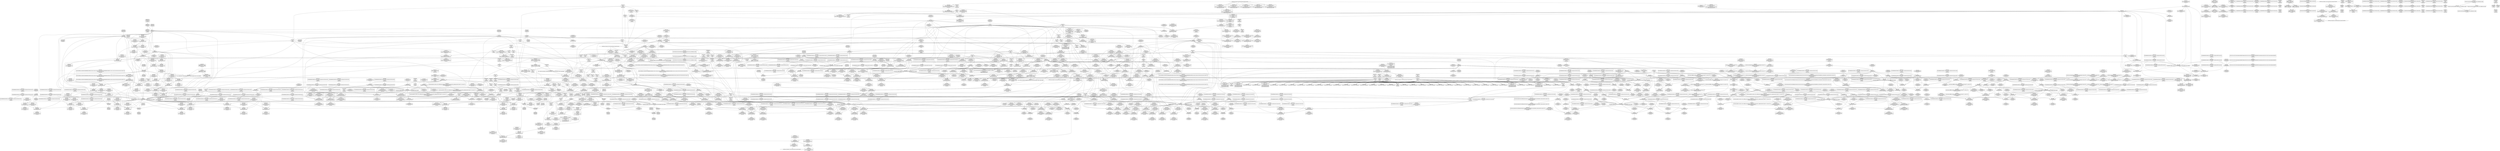 digraph {
	CE0x5b4e740 [shape=record,shape=Mrecord,label="{CE0x5b4e740|task_sid:tmp5|security/selinux/hooks.c,208}"]
	CE0x5b4e220 [shape=record,shape=Mrecord,label="{CE0x5b4e220|GLOBAL:rcu_lock_map|Global_var:rcu_lock_map}"]
	CE0x5bc9030 [shape=record,shape=Mrecord,label="{CE0x5bc9030|rcu_lock_acquire:indirectgoto|*SummSink*}"]
	CE0x5b4efe0 [shape=record,shape=Mrecord,label="{CE0x5b4efe0|task_sid:tmp3|*SummSource*}"]
	CE0x5bf8e70 [shape=record,shape=Mrecord,label="{CE0x5bf8e70|__rcu_read_unlock:tmp2|*SummSource*}"]
	CE0x5af9700 [shape=record,shape=Mrecord,label="{CE0x5af9700|rcu_read_lock:tobool|include/linux/rcupdate.h,882}"]
	CE0x5ba3db0 [shape=record,shape=Mrecord,label="{CE0x5ba3db0|rcu_read_unlock:if.end}"]
	CE0x5abcbc0 [shape=record,shape=Mrecord,label="{CE0x5abcbc0|selinux_socket_shutdown:tmp3}"]
	CE0x5b76ae0 [shape=record,shape=Mrecord,label="{CE0x5b76ae0|_ret_void,_!dbg_!27717|include/linux/rcupdate.h,419|*SummSink*}"]
	CE0x5ace520 [shape=record,shape=Mrecord,label="{CE0x5ace520|__rcu_read_lock:tmp4|include/linux/rcupdate.h,239|*SummSink*}"]
	CE0x5b992e0 [shape=record,shape=Mrecord,label="{CE0x5b992e0|__rcu_read_lock:tmp7|include/linux/rcupdate.h,240|*SummSink*}"]
	CE0x5b3a960 [shape=record,shape=Mrecord,label="{CE0x5b3a960|8:_%struct.sock*,_:_SCME_37,38_}"]
	CE0x5bc7750 [shape=record,shape=Mrecord,label="{CE0x5bc7750|_call_void_mcount()_#3}"]
	CE0x5b02540 [shape=record,shape=Mrecord,label="{CE0x5b02540|sock_has_perm:retval.0|*SummSource*}"]
	CE0x5ae20d0 [shape=record,shape=Mrecord,label="{CE0x5ae20d0|cred_sid:tmp4|*LoadInst*|security/selinux/hooks.c,196}"]
	CE0x5b38280 [shape=record,shape=Mrecord,label="{CE0x5b38280|_ret_i32_%retval.0,_!dbg_!27728|security/selinux/avc.c,775|*SummSource*}"]
	CE0x5b536d0 [shape=record,shape=Mrecord,label="{CE0x5b536d0|rcu_read_unlock:tmp6|include/linux/rcupdate.h,933|*SummSource*}"]
	CE0x5ace440 [shape=record,shape=Mrecord,label="{CE0x5ace440|__rcu_read_lock:tmp4|include/linux/rcupdate.h,239}"]
	CE0x5be2210 [shape=record,shape=Mrecord,label="{CE0x5be2210|_call_void_asm_addl_$1,_%gs:$0_,_*m,ri,*m,_dirflag_,_fpsr_,_flags_(i32*___preempt_count,_i32_%val,_i32*___preempt_count)_#3,_!dbg_!27714,_!srcloc_!27717|./arch/x86/include/asm/preempt.h,72}"]
	CE0x5b97280 [shape=record,shape=Mrecord,label="{CE0x5b97280|rcu_read_unlock:tmp17|include/linux/rcupdate.h,933}"]
	CE0x5b7dfc0 [shape=record,shape=Mrecord,label="{CE0x5b7dfc0|rcu_read_lock:tmp4|include/linux/rcupdate.h,882|*SummSource*}"]
	CE0x5b4c030 [shape=record,shape=Mrecord,label="{CE0x5b4c030|i64_3|*Constant*|*SummSource*}"]
	CE0x5b5f8a0 [shape=record,shape=Mrecord,label="{CE0x5b5f8a0|task_sid:tmp18|security/selinux/hooks.c,208|*SummSource*}"]
	CE0x5bda290 [shape=record,shape=Mrecord,label="{CE0x5bda290|%struct.lockdep_map*_null|*Constant*|*SummSource*}"]
	CE0x5afeb60 [shape=record,shape=Mrecord,label="{CE0x5afeb60|sock_has_perm:type|security/selinux/hooks.c,3972|*SummSink*}"]
	CE0x5ab2460 [shape=record,shape=Mrecord,label="{CE0x5ab2460|COLLAPSED:_GCMRE___llvm_gcov_ctr367_internal_global_2_x_i64_zeroinitializer:_elem_0:default:}"]
	CE0x5b3e820 [shape=record,shape=Mrecord,label="{CE0x5b3e820|i32_2|*Constant*}"]
	CE0x5b34840 [shape=record,shape=Mrecord,label="{CE0x5b34840|sock_has_perm:sk4|security/selinux/hooks.c,3974|*SummSource*}"]
	CE0x5abef20 [shape=record,shape=Mrecord,label="{CE0x5abef20|%struct.task_struct*_(%struct.task_struct**)*_asm_movq_%gs:$_1:P_,$0_,_r,im,_dirflag_,_fpsr_,_flags_|*SummSink*}"]
	CE0x5b28570 [shape=record,shape=Mrecord,label="{CE0x5b28570|i8*_getelementptr_inbounds_(_41_x_i8_,_41_x_i8_*_.str44,_i32_0,_i32_0)|*Constant*|*SummSink*}"]
	CE0x5adca10 [shape=record,shape=Mrecord,label="{CE0x5adca10|rcu_read_lock:tmp14|include/linux/rcupdate.h,882|*SummSink*}"]
	CE0x5ad5920 [shape=record,shape=Mrecord,label="{CE0x5ad5920|get_current:tmp4|./arch/x86/include/asm/current.h,14}"]
	CE0x5b349c0 [shape=record,shape=Mrecord,label="{CE0x5b349c0|sock_has_perm:sk4|security/selinux/hooks.c,3974|*SummSink*}"]
	CE0x5b7f7d0 [shape=record,shape=Mrecord,label="{CE0x5b7f7d0|i64*_getelementptr_inbounds_(_4_x_i64_,_4_x_i64_*___llvm_gcov_ctr128,_i64_0,_i64_3)|*Constant*|*SummSource*}"]
	CE0x5b9cb40 [shape=record,shape=Mrecord,label="{CE0x5b9cb40|_call_void_lockdep_rcu_suspicious(i8*_getelementptr_inbounds_(_25_x_i8_,_25_x_i8_*_.str45,_i32_0,_i32_0),_i32_934,_i8*_getelementptr_inbounds_(_44_x_i8_,_44_x_i8_*_.str47,_i32_0,_i32_0))_#10,_!dbg_!27726|include/linux/rcupdate.h,933|*SummSink*}"]
	CE0x5b3c490 [shape=record,shape=Mrecord,label="{CE0x5b3c490|GLOBAL:task_sid|*Constant*|*SummSink*}"]
	CE0x5b25ef0 [shape=record,shape=Mrecord,label="{CE0x5b25ef0|task_sid:tmp22|security/selinux/hooks.c,208|*SummSink*}"]
	CE0x5b6b070 [shape=record,shape=Mrecord,label="{CE0x5b6b070|rcu_lock_acquire:tmp2|*SummSource*}"]
	CE0x5af5150 [shape=record,shape=Mrecord,label="{CE0x5af5150|_call_void_mcount()_#3}"]
	CE0x5aac1c0 [shape=record,shape=Mrecord,label="{CE0x5aac1c0|selinux_socket_shutdown:call1|security/selinux/hooks.c,4253|*SummSource*}"]
	CE0x5b7f4a0 [shape=record,shape=Mrecord,label="{CE0x5b7f4a0|_call_void___preempt_count_sub(i32_1)_#10,_!dbg_!27715|include/linux/rcupdate.h,244|*SummSource*}"]
	CE0x5ad3e60 [shape=record,shape=Mrecord,label="{CE0x5ad3e60|i32_1|*Constant*}"]
	CE0x5b247a0 [shape=record,shape=Mrecord,label="{CE0x5b247a0|sock_has_perm:tmp2|*LoadInst*|security/selinux/hooks.c,3964|*SummSource*}"]
	CE0x5b51cf0 [shape=record,shape=Mrecord,label="{CE0x5b51cf0|rcu_read_lock:tmp12|include/linux/rcupdate.h,882|*SummSource*}"]
	CE0x5afdde0 [shape=record,shape=Mrecord,label="{CE0x5afdde0|sock_has_perm:tmp13|security/selinux/hooks.c,3972}"]
	CE0x5c07d80 [shape=record,shape=Mrecord,label="{CE0x5c07d80|__preempt_count_add:tmp5|./arch/x86/include/asm/preempt.h,72}"]
	CE0x5b5f310 [shape=record,shape=Mrecord,label="{CE0x5b5f310|i64*_getelementptr_inbounds_(_13_x_i64_,_13_x_i64_*___llvm_gcov_ctr126,_i64_0,_i64_8)|*Constant*|*SummSink*}"]
	CE0x5bdd150 [shape=record,shape=Mrecord,label="{CE0x5bdd150|i64*_getelementptr_inbounds_(_4_x_i64_,_4_x_i64_*___llvm_gcov_ctr134,_i64_0,_i64_2)|*Constant*}"]
	CE0x5b34280 [shape=record,shape=Mrecord,label="{CE0x5b34280|sock_has_perm:tmp15|security/selinux/hooks.c,3974}"]
	CE0x5b32930 [shape=record,shape=Mrecord,label="{CE0x5b32930|sock_has_perm:tmp17|security/selinux/hooks.c,3976}"]
	CE0x5b975f0 [shape=record,shape=Mrecord,label="{CE0x5b975f0|rcu_read_unlock:tmp18|include/linux/rcupdate.h,933}"]
	CE0x5b59f60 [shape=record,shape=Mrecord,label="{CE0x5b59f60|cred_sid:tmp1}"]
	CE0x5b3ff40 [shape=record,shape=Mrecord,label="{CE0x5b3ff40|sock_has_perm:tmp7|security/selinux/hooks.c,3969|*SummSink*}"]
	CE0x5b59c40 [shape=record,shape=Mrecord,label="{CE0x5b59c40|task_sid:do.body|*SummSink*}"]
	CE0x5b25510 [shape=record,shape=Mrecord,label="{CE0x5b25510|task_sid:tmp21|security/selinux/hooks.c,208|*SummSink*}"]
	CE0x5abf000 [shape=record,shape=Mrecord,label="{CE0x5abf000|GLOBAL:current_task|Global_var:current_task|*SummSource*}"]
	CE0x5b9b8a0 [shape=record,shape=Mrecord,label="{CE0x5b9b8a0|rcu_read_unlock:tmp2|*SummSource*}"]
	CE0x5b93c00 [shape=record,shape=Mrecord,label="{CE0x5b93c00|rcu_lock_acquire:tmp1}"]
	CE0x5abb4b0 [shape=record,shape=Mrecord,label="{CE0x5abb4b0|%struct.task_struct*_(%struct.task_struct**)*_asm_movq_%gs:$_1:P_,$0_,_r,im,_dirflag_,_fpsr_,_flags_}"]
	CE0x5b8ef00 [shape=record,shape=Mrecord,label="{CE0x5b8ef00|i64*_getelementptr_inbounds_(_4_x_i64_,_4_x_i64_*___llvm_gcov_ctr130,_i64_0,_i64_2)|*Constant*}"]
	CE0x5b71320 [shape=record,shape=Mrecord,label="{CE0x5b71320|i64*_getelementptr_inbounds_(_13_x_i64_,_13_x_i64_*___llvm_gcov_ctr126,_i64_0,_i64_11)|*Constant*|*SummSink*}"]
	CE0x5be3a20 [shape=record,shape=Mrecord,label="{CE0x5be3a20|i64*_getelementptr_inbounds_(_4_x_i64_,_4_x_i64_*___llvm_gcov_ctr134,_i64_0,_i64_1)|*Constant*}"]
	CE0x5bfefb0 [shape=record,shape=Mrecord,label="{CE0x5bfefb0|__preempt_count_sub:do.body|*SummSource*}"]
	CE0x5bdfc00 [shape=record,shape=Mrecord,label="{CE0x5bdfc00|GLOBAL:lock_release|*Constant*|*SummSink*}"]
	CE0x5afb160 [shape=record,shape=Mrecord,label="{CE0x5afb160|_ret_i32_%retval.0,_!dbg_!27728|security/selinux/avc.c,775}"]
	CE0x5b35c30 [shape=record,shape=Mrecord,label="{CE0x5b35c30|i32_4|*Constant*}"]
	CE0x5ac9430 [shape=record,shape=Mrecord,label="{CE0x5ac9430|rcu_read_lock:entry|*SummSink*}"]
	CE0x5bc8730 [shape=record,shape=Mrecord,label="{CE0x5bc8730|__preempt_count_add:tmp4|./arch/x86/include/asm/preempt.h,72|*SummSink*}"]
	CE0x5adfa40 [shape=record,shape=Mrecord,label="{CE0x5adfa40|cred_sid:tmp5|security/selinux/hooks.c,196|*SummSource*}"]
	CE0x5bd87c0 [shape=record,shape=Mrecord,label="{CE0x5bd87c0|i64*_getelementptr_inbounds_(_4_x_i64_,_4_x_i64_*___llvm_gcov_ctr134,_i64_0,_i64_2)|*Constant*|*SummSink*}"]
	CE0x5ba17f0 [shape=record,shape=Mrecord,label="{CE0x5ba17f0|i8*_getelementptr_inbounds_(_44_x_i8_,_44_x_i8_*_.str47,_i32_0,_i32_0)|*Constant*|*SummSink*}"]
	CE0x5b5ff80 [shape=record,shape=Mrecord,label="{CE0x5b5ff80|i8_1|*Constant*|*SummSource*}"]
	CE0x5b51850 [shape=record,shape=Mrecord,label="{CE0x5b51850|rcu_read_lock:tmp11|include/linux/rcupdate.h,882|*SummSource*}"]
	CE0x5b632f0 [shape=record,shape=Mrecord,label="{CE0x5b632f0|_call_void___rcu_read_unlock()_#10,_!dbg_!27734|include/linux/rcupdate.h,937|*SummSource*}"]
	CE0x5afea30 [shape=record,shape=Mrecord,label="{CE0x5afea30|sock_has_perm:type|security/selinux/hooks.c,3972|*SummSource*}"]
	CE0x5bc9380 [shape=record,shape=Mrecord,label="{CE0x5bc9380|i64*_getelementptr_inbounds_(_4_x_i64_,_4_x_i64_*___llvm_gcov_ctr133,_i64_0,_i64_2)|*Constant*|*SummSink*}"]
	CE0x5b5dc30 [shape=record,shape=Mrecord,label="{CE0x5b5dc30|i64_7|*Constant*|*SummSink*}"]
	CE0x5ba4ab0 [shape=record,shape=Mrecord,label="{CE0x5ba4ab0|rcu_read_unlock:tmp}"]
	CE0x5b79cd0 [shape=record,shape=Mrecord,label="{CE0x5b79cd0|GLOBAL:rcu_read_lock.__warned|Global_var:rcu_read_lock.__warned|*SummSink*}"]
	CE0x5b7bf00 [shape=record,shape=Mrecord,label="{CE0x5b7bf00|rcu_lock_acquire:tmp3|*SummSink*}"]
	CE0x5b731e0 [shape=record,shape=Mrecord,label="{CE0x5b731e0|GLOBAL:cred_sid|*Constant*|*SummSource*}"]
	CE0x5be03b0 [shape=record,shape=Mrecord,label="{CE0x5be03b0|rcu_lock_acquire:bb|*SummSource*}"]
	CE0x5b55ee0 [shape=record,shape=Mrecord,label="{CE0x5b55ee0|rcu_read_lock:if.then|*SummSink*}"]
	CE0x5b37a50 [shape=record,shape=Mrecord,label="{CE0x5b37a50|rcu_read_lock:tmp14|include/linux/rcupdate.h,882}"]
	CE0x5b7abc0 [shape=record,shape=Mrecord,label="{CE0x5b7abc0|rcu_read_unlock:tmp11|include/linux/rcupdate.h,933|*SummSource*}"]
	CE0x5b63940 [shape=record,shape=Mrecord,label="{CE0x5b63940|GLOBAL:__rcu_read_unlock|*Constant*|*SummSource*}"]
	CE0x5ba4040 [shape=record,shape=Mrecord,label="{CE0x5ba4040|rcu_read_unlock:do.end}"]
	CE0x5b7be90 [shape=record,shape=Mrecord,label="{CE0x5b7be90|rcu_lock_acquire:tmp3|*SummSource*}"]
	CE0x5ad3f00 [shape=record,shape=Mrecord,label="{CE0x5ad3f00|i32_1|*Constant*|*SummSource*}"]
	CE0x5b51ea0 [shape=record,shape=Mrecord,label="{CE0x5b51ea0|_ret_void,_!dbg_!27717|include/linux/rcupdate.h,240}"]
	CE0x5ab0ba0 [shape=record,shape=Mrecord,label="{CE0x5ab0ba0|GLOBAL:get_current|*Constant*|*SummSink*}"]
	CE0x5b7c110 [shape=record,shape=Mrecord,label="{CE0x5b7c110|__preempt_count_add:val|Function::__preempt_count_add&Arg::val::}"]
	CE0x5b7e300 [shape=record,shape=Mrecord,label="{CE0x5b7e300|__rcu_read_lock:tmp2}"]
	CE0x5b8aae0 [shape=record,shape=Mrecord,label="{CE0x5b8aae0|i32_883|*Constant*}"]
	CE0x5b6a1d0 [shape=record,shape=Mrecord,label="{CE0x5b6a1d0|i32_0|*Constant*}"]
	CE0x5b33200 [shape=record,shape=Mrecord,label="{CE0x5b33200|sock_has_perm:sclass|security/selinux/hooks.c,3976|*SummSink*}"]
	CE0x5abdd80 [shape=record,shape=Mrecord,label="{CE0x5abdd80|selinux_socket_shutdown:sock|Function::selinux_socket_shutdown&Arg::sock::|*SummSource*}"]
	CE0x5c1b780 [shape=record,shape=Mrecord,label="{CE0x5c1b780|__preempt_count_sub:tmp1|*SummSink*}"]
	CE0x5b3e210 [shape=record,shape=Mrecord,label="{CE0x5b3e210|sock_has_perm:call|security/selinux/hooks.c,3967|*SummSource*}"]
	CE0x5b73780 [shape=record,shape=Mrecord,label="{CE0x5b73780|cred_sid:entry|*SummSource*}"]
	CE0x5bfcd30 [shape=record,shape=Mrecord,label="{CE0x5bfcd30|__preempt_count_sub:tmp1}"]
	CE0x5b69b20 [shape=record,shape=Mrecord,label="{CE0x5b69b20|__preempt_count_sub:tmp2}"]
	CE0x5b61860 [shape=record,shape=Mrecord,label="{CE0x5b61860|rcu_read_unlock:tmp22|include/linux/rcupdate.h,935|*SummSink*}"]
	CE0x5b428a0 [shape=record,shape=Mrecord,label="{CE0x5b428a0|sock_has_perm:tmp4|security/selinux/hooks.c,3966|*SummSink*}"]
	CE0x5b95890 [shape=record,shape=Mrecord,label="{CE0x5b95890|i64*_getelementptr_inbounds_(_4_x_i64_,_4_x_i64_*___llvm_gcov_ctr130,_i64_0,_i64_2)|*Constant*|*SummSource*}"]
	CE0x5b6a070 [shape=record,shape=Mrecord,label="{CE0x5b6a070|__preempt_count_sub:tmp5|./arch/x86/include/asm/preempt.h,77|*SummSource*}"]
	CE0x5aa46a0 [shape=record,shape=Mrecord,label="{CE0x5aa46a0|_ret_%struct.task_struct*_%tmp4,_!dbg_!27714|./arch/x86/include/asm/current.h,14|*SummSink*}"]
	CE0x5af8a90 [shape=record,shape=Mrecord,label="{CE0x5af8a90|rcu_lock_acquire:entry|*SummSource*}"]
	CE0x5b912a0 [shape=record,shape=Mrecord,label="{CE0x5b912a0|rcu_read_unlock:tmp7|include/linux/rcupdate.h,933|*SummSource*}"]
	CE0x5b54fc0 [shape=record,shape=Mrecord,label="{CE0x5b54fc0|_call_void_mcount()_#3|*SummSource*}"]
	CE0x5b2a930 [shape=record,shape=Mrecord,label="{CE0x5b2a930|GLOBAL:__preempt_count|Global_var:__preempt_count}"]
	CE0x5b43050 [shape=record,shape=Mrecord,label="{CE0x5b43050|i8_0|*Constant*|*SummSink*}"]
	CE0x5b37f40 [shape=record,shape=Mrecord,label="{CE0x5b37f40|avc_has_perm:auditdata|Function::avc_has_perm&Arg::auditdata::}"]
	CE0x5b7de20 [shape=record,shape=Mrecord,label="{CE0x5b7de20|i64_0|*Constant*}"]
	CE0x5b65310 [shape=record,shape=Mrecord,label="{CE0x5b65310|rcu_lock_acquire:bb}"]
	CE0x5aec130 [shape=record,shape=Mrecord,label="{CE0x5aec130|i64*_getelementptr_inbounds_(_6_x_i64_,_6_x_i64_*___llvm_gcov_ctr327,_i64_0,_i64_0)|*Constant*|*SummSink*}"]
	CE0x5b5c0e0 [shape=record,shape=Mrecord,label="{CE0x5b5c0e0|COLLAPSED:_GCMRE___llvm_gcov_ctr131_internal_global_2_x_i64_zeroinitializer:_elem_0:default:}"]
	CE0x5abd980 [shape=record,shape=Mrecord,label="{CE0x5abd980|i64*_getelementptr_inbounds_(_2_x_i64_,_2_x_i64_*___llvm_gcov_ctr98,_i64_0,_i64_1)|*Constant*|*SummSource*}"]
	CE0x5b63b80 [shape=record,shape=Mrecord,label="{CE0x5b63b80|__rcu_read_unlock:entry|*SummSink*}"]
	CE0x5ba49a0 [shape=record,shape=Mrecord,label="{CE0x5ba49a0|i64*_getelementptr_inbounds_(_11_x_i64_,_11_x_i64_*___llvm_gcov_ctr132,_i64_0,_i64_0)|*Constant*|*SummSink*}"]
	CE0x5b51b40 [shape=record,shape=Mrecord,label="{CE0x5b51b40|rcu_read_lock:tmp12|include/linux/rcupdate.h,882}"]
	CE0x5af86c0 [shape=record,shape=Mrecord,label="{CE0x5af86c0|i64_3|*Constant*}"]
	CE0x5b5de30 [shape=record,shape=Mrecord,label="{CE0x5b5de30|task_sid:tmp15|security/selinux/hooks.c,208}"]
	CE0x5ac2120 [shape=record,shape=Mrecord,label="{CE0x5ac2120|i32_2|*Constant*|*SummSource*}"]
	CE0x5adc550 [shape=record,shape=Mrecord,label="{CE0x5adc550|rcu_read_lock:tmp13|include/linux/rcupdate.h,882|*SummSink*}"]
	CE0x5bfaf50 [shape=record,shape=Mrecord,label="{CE0x5bfaf50|i64*_getelementptr_inbounds_(_4_x_i64_,_4_x_i64_*___llvm_gcov_ctr129,_i64_0,_i64_2)|*Constant*|*SummSource*}"]
	CE0x5bdff40 [shape=record,shape=Mrecord,label="{CE0x5bdff40|i64_ptrtoint_(i8*_blockaddress(_rcu_lock_release,_%__here)_to_i64)|*Constant*|*SummSource*}"]
	CE0x5b595c0 [shape=record,shape=Mrecord,label="{CE0x5b595c0|task_sid:tmp8|security/selinux/hooks.c,208|*SummSink*}"]
	"CONST[source:0(mediator),value:0(static)][purpose:{operation}][SnkIdx:3]"
	CE0x5b52a70 [shape=record,shape=Mrecord,label="{CE0x5b52a70|task_sid:tmp1|*SummSink*}"]
	CE0x5b58d40 [shape=record,shape=Mrecord,label="{CE0x5b58d40|__rcu_read_unlock:tmp5|include/linux/rcupdate.h,244|*SummSink*}"]
	CE0x5ab2b20 [shape=record,shape=Mrecord,label="{CE0x5ab2b20|32:_%struct.sock*,_:_CRE_8,16_|*MultipleSource*|Function::selinux_socket_shutdown&Arg::sock::|security/selinux/hooks.c,4253}"]
	CE0x5ad1fb0 [shape=record,shape=Mrecord,label="{CE0x5ad1fb0|sock_has_perm:net|security/selinux/hooks.c, 3966|*SummSource*}"]
	CE0x5be4d20 [shape=record,shape=Mrecord,label="{CE0x5be4d20|_call_void_mcount()_#3|*SummSink*}"]
	CE0x5b40720 [shape=record,shape=Mrecord,label="{CE0x5b40720|i64_0|*Constant*|*SummSink*}"]
	CE0x5ba47a0 [shape=record,shape=Mrecord,label="{CE0x5ba47a0|i64*_getelementptr_inbounds_(_11_x_i64_,_11_x_i64_*___llvm_gcov_ctr132,_i64_0,_i64_0)|*Constant*|*SummSource*}"]
	CE0x5ba4340 [shape=record,shape=Mrecord,label="{CE0x5ba4340|rcu_read_unlock:do.body}"]
	CE0x5bc8650 [shape=record,shape=Mrecord,label="{CE0x5bc8650|__preempt_count_add:tmp4|./arch/x86/include/asm/preempt.h,72}"]
	CE0x5b8d940 [shape=record,shape=Mrecord,label="{CE0x5b8d940|i64*_getelementptr_inbounds_(_11_x_i64_,_11_x_i64_*___llvm_gcov_ctr127,_i64_0,_i64_9)|*Constant*|*SummSource*}"]
	CE0x5b5a3f0 [shape=record,shape=Mrecord,label="{CE0x5b5a3f0|0:_i8,_:_GCMR_task_sid.__warned_internal_global_i8_0,_section_.data.unlikely_,_align_1:_elem_0:default:}"]
	CE0x5b5bbd0 [shape=record,shape=Mrecord,label="{CE0x5b5bbd0|GLOBAL:task_sid.__warned|Global_var:task_sid.__warned|*SummSource*}"]
	CE0x5af7930 [shape=record,shape=Mrecord,label="{CE0x5af7930|rcu_read_lock:tmp5|include/linux/rcupdate.h,882}"]
	CE0x5b9a300 [shape=record,shape=Mrecord,label="{CE0x5b9a300|i64*_getelementptr_inbounds_(_11_x_i64_,_11_x_i64_*___llvm_gcov_ctr132,_i64_0,_i64_1)|*Constant*}"]
	CE0x5b42ed0 [shape=record,shape=Mrecord,label="{CE0x5b42ed0|i8_0|*Constant*|*SummSource*}"]
	CE0x5b736b0 [shape=record,shape=Mrecord,label="{CE0x5b736b0|cred_sid:entry}"]
	CE0x5b8e6f0 [shape=record,shape=Mrecord,label="{CE0x5b8e6f0|i64*_getelementptr_inbounds_(_4_x_i64_,_4_x_i64_*___llvm_gcov_ctr129,_i64_0,_i64_2)|*Constant*|*SummSink*}"]
	CE0x5b71a70 [shape=record,shape=Mrecord,label="{CE0x5b71a70|task_sid:tmp25|security/selinux/hooks.c,208|*SummSink*}"]
	CE0x5afa9c0 [shape=record,shape=Mrecord,label="{CE0x5afa9c0|rcu_read_lock:land.lhs.true|*SummSink*}"]
	CE0x5b3b7a0 [shape=record,shape=Mrecord,label="{CE0x5b3b7a0|8:_%struct.sock*,_:_SCME_49,50_}"]
	CE0x5b34470 [shape=record,shape=Mrecord,label="{CE0x5b34470|sock_has_perm:tmp15|security/selinux/hooks.c,3974|*SummSource*}"]
	CE0x5b9d4e0 [shape=record,shape=Mrecord,label="{CE0x5b9d4e0|__rcu_read_unlock:tmp1|*SummSource*}"]
	CE0x5ab0860 [shape=record,shape=Mrecord,label="{CE0x5ab0860|selinux_socket_shutdown:tmp4|*LoadInst*|security/selinux/hooks.c,4253}"]
	CE0x5ab23b0 [shape=record,shape=Mrecord,label="{CE0x5ab23b0|sock_has_perm:entry|*SummSource*}"]
	CE0x5b93ab0 [shape=record,shape=Mrecord,label="{CE0x5b93ab0|0:_i8,_:_GCMR_rcu_read_unlock.__warned_internal_global_i8_0,_section_.data.unlikely_,_align_1:_elem_0:default:}"]
	CE0x5ba4d10 [shape=record,shape=Mrecord,label="{CE0x5ba4d10|rcu_read_unlock:tmp21|include/linux/rcupdate.h,935|*SummSource*}"]
	CE0x5af88f0 [shape=record,shape=Mrecord,label="{CE0x5af88f0|GLOBAL:rcu_lock_acquire|*Constant*|*SummSource*}"]
	CE0x5bd9640 [shape=record,shape=Mrecord,label="{CE0x5bd9640|_call_void___preempt_count_sub(i32_1)_#10,_!dbg_!27715|include/linux/rcupdate.h,244|*SummSink*}"]
	CE0x5bdd000 [shape=record,shape=Mrecord,label="{CE0x5bdd000|_call_void_mcount()_#3|*SummSink*}"]
	CE0x5b4bb40 [shape=record,shape=Mrecord,label="{CE0x5b4bb40|rcu_lock_acquire:map|Function::rcu_lock_acquire&Arg::map::}"]
	CE0x5b72830 [shape=record,shape=Mrecord,label="{CE0x5b72830|task_sid:tmp27|security/selinux/hooks.c,208|*SummSource*}"]
	CE0x5b01f80 [shape=record,shape=Mrecord,label="{CE0x5b01f80|avc_has_perm:entry|*SummSource*}"]
	CE0x5b64810 [shape=record,shape=Mrecord,label="{CE0x5b64810|__rcu_read_lock:do.end|*SummSink*}"]
	CE0x5b335f0 [shape=record,shape=Mrecord,label="{CE0x5b335f0|sock_has_perm:net1|security/selinux/hooks.c,3973|*SummSource*}"]
	CE0x5b46800 [shape=record,shape=Mrecord,label="{CE0x5b46800|rcu_read_lock:tmp18|include/linux/rcupdate.h,882}"]
	CE0x5acf7a0 [shape=record,shape=Mrecord,label="{CE0x5acf7a0|i32_0|*Constant*}"]
	CE0x5bc95d0 [shape=record,shape=Mrecord,label="{CE0x5bc95d0|i64*_getelementptr_inbounds_(_4_x_i64_,_4_x_i64_*___llvm_gcov_ctr133,_i64_0,_i64_2)|*Constant*|*SummSource*}"]
	CE0x5b8edf0 [shape=record,shape=Mrecord,label="{CE0x5b8edf0|_call_void_mcount()_#3|*SummSink*}"]
	CE0x5bcba90 [shape=record,shape=Mrecord,label="{CE0x5bcba90|rcu_lock_release:tmp2}"]
	CE0x5b40520 [shape=record,shape=Mrecord,label="{CE0x5b40520|GLOBAL:__llvm_gcov_ctr327|Global_var:__llvm_gcov_ctr327|*SummSink*}"]
	CE0x5b6d3a0 [shape=record,shape=Mrecord,label="{CE0x5b6d3a0|i64*_getelementptr_inbounds_(_4_x_i64_,_4_x_i64_*___llvm_gcov_ctr130,_i64_0,_i64_0)|*Constant*|*SummSink*}"]
	CE0x5aef630 [shape=record,shape=Mrecord,label="{CE0x5aef630|sock_has_perm:perms|Function::sock_has_perm&Arg::perms::}"]
	CE0x5ad7250 [shape=record,shape=Mrecord,label="{CE0x5ad7250|task_sid:land.lhs.true|*SummSource*}"]
	CE0x5b8e010 [shape=record,shape=Mrecord,label="{CE0x5b8e010|i64*_getelementptr_inbounds_(_2_x_i64_,_2_x_i64_*___llvm_gcov_ctr131,_i64_0,_i64_0)|*Constant*}"]
	CE0x5bc8bb0 [shape=record,shape=Mrecord,label="{CE0x5bc8bb0|__rcu_read_unlock:do.body}"]
	CE0x5b3a110 [shape=record,shape=Mrecord,label="{CE0x5b3a110|8:_%struct.sock*,_:_SCME_30,31_}"]
	CE0x5b56500 [shape=record,shape=Mrecord,label="{CE0x5b56500|task_sid:tmp6|security/selinux/hooks.c,208|*SummSink*}"]
	CE0x5b57e80 [shape=record,shape=Mrecord,label="{CE0x5b57e80|i64_5|*Constant*}"]
	CE0x5b27200 [shape=record,shape=Mrecord,label="{CE0x5b27200|GLOBAL:lockdep_rcu_suspicious|*Constant*}"]
	CE0x5af71c0 [shape=record,shape=Mrecord,label="{CE0x5af71c0|_call_void_mcount()_#3|*SummSink*}"]
	CE0x5b4e910 [shape=record,shape=Mrecord,label="{CE0x5b4e910|task_sid:tmp5|security/selinux/hooks.c,208|*SummSink*}"]
	CE0x5ab2300 [shape=record,shape=Mrecord,label="{CE0x5ab2300|i64*_getelementptr_inbounds_(_2_x_i64_,_2_x_i64_*___llvm_gcov_ctr367,_i64_0,_i64_0)|*Constant*}"]
	CE0x5b394b0 [shape=record,shape=Mrecord,label="{CE0x5b394b0|task_sid:land.lhs.true2|*SummSource*}"]
	CE0x5b5e3e0 [shape=record,shape=Mrecord,label="{CE0x5b5e3e0|task_sid:tmp15|security/selinux/hooks.c,208|*SummSource*}"]
	CE0x5b453b0 [shape=record,shape=Mrecord,label="{CE0x5b453b0|rcu_read_lock:tmp15|include/linux/rcupdate.h,882|*SummSource*}"]
	CE0x5ad6fc0 [shape=record,shape=Mrecord,label="{CE0x5ad6fc0|i64*_getelementptr_inbounds_(_11_x_i64_,_11_x_i64_*___llvm_gcov_ctr127,_i64_0,_i64_1)|*Constant*|*SummSource*}"]
	CE0x5b259e0 [shape=record,shape=Mrecord,label="{CE0x5b259e0|task_sid:tmp23|security/selinux/hooks.c,208}"]
	CE0x5ba4230 [shape=record,shape=Mrecord,label="{CE0x5ba4230|rcu_read_unlock:do.end|*SummSink*}"]
	CE0x5b956d0 [shape=record,shape=Mrecord,label="{CE0x5b956d0|i64*_getelementptr_inbounds_(_4_x_i64_,_4_x_i64_*___llvm_gcov_ctr133,_i64_0,_i64_1)|*Constant*|*SummSource*}"]
	CE0x5b73110 [shape=record,shape=Mrecord,label="{CE0x5b73110|task_sid:call7|security/selinux/hooks.c,208|*SummSink*}"]
	CE0x5bc6330 [shape=record,shape=Mrecord,label="{CE0x5bc6330|__preempt_count_sub:bb|*SummSink*}"]
	CE0x5b33580 [shape=record,shape=Mrecord,label="{CE0x5b33580|sock_has_perm:net1|security/selinux/hooks.c,3973}"]
	CE0x5bca2f0 [shape=record,shape=Mrecord,label="{CE0x5bca2f0|__preempt_count_sub:val|Function::__preempt_count_sub&Arg::val::|*SummSource*}"]
	CE0x51f2080 [shape=record,shape=Mrecord,label="{CE0x51f2080|sock_has_perm:sk|Function::sock_has_perm&Arg::sk::|*SummSink*}"]
	CE0x5abdbe0 [shape=record,shape=Mrecord,label="{CE0x5abdbe0|get_current:tmp1|*SummSink*}"]
	CE0x5ba1740 [shape=record,shape=Mrecord,label="{CE0x5ba1740|i8*_getelementptr_inbounds_(_44_x_i8_,_44_x_i8_*_.str47,_i32_0,_i32_0)|*Constant*|*SummSource*}"]
	CE0x5b4fec0 [shape=record,shape=Mrecord,label="{CE0x5b4fec0|task_sid:tmp2}"]
	CE0x5b96510 [shape=record,shape=Mrecord,label="{CE0x5b96510|rcu_read_unlock:tmp1|*SummSource*}"]
	CE0x5bd9d00 [shape=record,shape=Mrecord,label="{CE0x5bd9d00|i32_2|*Constant*}"]
	CE0x5abf540 [shape=record,shape=Mrecord,label="{CE0x5abf540|selinux_socket_shutdown:sk|security/selinux/hooks.c,4253}"]
	CE0x5b3ba00 [shape=record,shape=Mrecord,label="{CE0x5b3ba00|8:_%struct.sock*,_:_SCME_51,52_}"]
	CE0x5aa4030 [shape=record,shape=Mrecord,label="{CE0x5aa4030|i32_65536|*Constant*|*SummSink*}"]
	CE0x5b3a370 [shape=record,shape=Mrecord,label="{CE0x5b3a370|8:_%struct.sock*,_:_SCME_32,33_}"]
	CE0x5b99860 [shape=record,shape=Mrecord,label="{CE0x5b99860|__preempt_count_sub:tmp6|./arch/x86/include/asm/preempt.h,78|*SummSource*}"]
	CE0x5b585f0 [shape=record,shape=Mrecord,label="{CE0x5b585f0|task_sid:tmp9|security/selinux/hooks.c,208|*SummSink*}"]
	CE0x5b98dd0 [shape=record,shape=Mrecord,label="{CE0x5b98dd0|rcu_read_unlock:tmp3}"]
	CE0x5bca6a0 [shape=record,shape=Mrecord,label="{CE0x5bca6a0|_ret_void,_!dbg_!27720|./arch/x86/include/asm/preempt.h,78|*SummSink*}"]
	CE0x5b4eb80 [shape=record,shape=Mrecord,label="{CE0x5b4eb80|rcu_read_lock:tmp6|include/linux/rcupdate.h,882|*SummSink*}"]
	CE0x5bcf050 [shape=record,shape=Mrecord,label="{CE0x5bcf050|__preempt_count_add:tmp3}"]
	CE0x5b62800 [shape=record,shape=Mrecord,label="{CE0x5b62800|rcu_lock_release:entry|*SummSink*}"]
	CE0x5b5db80 [shape=record,shape=Mrecord,label="{CE0x5b5db80|i64_7|*Constant*|*SummSource*}"]
	CE0x5b8b950 [shape=record,shape=Mrecord,label="{CE0x5b8b950|rcu_read_lock:tmp19|include/linux/rcupdate.h,882}"]
	CE0x5abaa60 [shape=record,shape=Mrecord,label="{CE0x5abaa60|32:_%struct.sock*,_:_CRE_16,24_|*MultipleSource*|Function::selinux_socket_shutdown&Arg::sock::|security/selinux/hooks.c,4253}"]
	CE0x5b74d00 [shape=record,shape=Mrecord,label="{CE0x5b74d00|rcu_read_unlock:entry|*SummSink*}"]
	CE0x5b6d220 [shape=record,shape=Mrecord,label="{CE0x5b6d220|i64*_getelementptr_inbounds_(_4_x_i64_,_4_x_i64_*___llvm_gcov_ctr134,_i64_0,_i64_2)|*Constant*|*SummSource*}"]
	CE0x5bfb370 [shape=record,shape=Mrecord,label="{CE0x5bfb370|__preempt_count_add:tmp1|*SummSource*}"]
	CE0x5b8dea0 [shape=record,shape=Mrecord,label="{CE0x5b8dea0|cred_sid:bb|*SummSink*}"]
	CE0x5b39b60 [shape=record,shape=Mrecord,label="{CE0x5b39b60|8:_%struct.sock*,_:_SCME_25,26_}"]
	CE0x5b5e8e0 [shape=record,shape=Mrecord,label="{CE0x5b5e8e0|task_sid:tmp16|security/selinux/hooks.c,208|*SummSource*}"]
	CE0x5be34c0 [shape=record,shape=Mrecord,label="{CE0x5be34c0|__rcu_read_unlock:tmp3|*SummSource*}"]
	CE0x5bf9050 [shape=record,shape=Mrecord,label="{CE0x5bf9050|i64*_getelementptr_inbounds_(_4_x_i64_,_4_x_i64_*___llvm_gcov_ctr129,_i64_0,_i64_1)|*Constant*}"]
	CE0x5b8ba30 [shape=record,shape=Mrecord,label="{CE0x5b8ba30|rcu_read_lock:tmp19|include/linux/rcupdate.h,882|*SummSink*}"]
	CE0x5b7e4d0 [shape=record,shape=Mrecord,label="{CE0x5b7e4d0|__rcu_read_lock:tmp3}"]
	CE0x5adb3e0 [shape=record,shape=Mrecord,label="{CE0x5adb3e0|sock_has_perm:tmp19|security/selinux/hooks.c,3977}"]
	CE0x5be11c0 [shape=record,shape=Mrecord,label="{CE0x5be11c0|i64*_getelementptr_inbounds_(_4_x_i64_,_4_x_i64_*___llvm_gcov_ctr135,_i64_0,_i64_3)|*Constant*}"]
	CE0x5b6ca20 [shape=record,shape=Mrecord,label="{CE0x5b6ca20|rcu_lock_release:tmp}"]
	CE0x5b3f9b0 [shape=record,shape=Mrecord,label="{CE0x5b3f9b0|sock_has_perm:cmp|security/selinux/hooks.c,3969|*SummSink*}"]
	CE0x5b560c0 [shape=record,shape=Mrecord,label="{CE0x5b560c0|rcu_read_lock:if.end|*SummSource*}"]
	CE0x5b774c0 [shape=record,shape=Mrecord,label="{CE0x5b774c0|GLOBAL:__llvm_gcov_ctr127|Global_var:__llvm_gcov_ctr127|*SummSource*}"]
	CE0x5b7e090 [shape=record,shape=Mrecord,label="{CE0x5b7e090|rcu_read_lock:tmp4|include/linux/rcupdate.h,882|*SummSink*}"]
	CE0x5b3a010 [shape=record,shape=Mrecord,label="{CE0x5b3a010|8:_%struct.sock*,_:_SCME_29,30_}"]
	CE0x5b8d550 [shape=record,shape=Mrecord,label="{CE0x5b8d550|cred_sid:bb}"]
	CE0x5b5d430 [shape=record,shape=Mrecord,label="{CE0x5b5d430|task_sid:tobool4|security/selinux/hooks.c,208|*SummSink*}"]
	CE0x5be54e0 [shape=record,shape=Mrecord,label="{CE0x5be54e0|__preempt_count_sub:do.end|*SummSource*}"]
	CE0x5c25ae0 [shape=record,shape=Mrecord,label="{CE0x5c25ae0|__preempt_count_sub:tmp4|./arch/x86/include/asm/preempt.h,77}"]
	CE0x5b533e0 [shape=record,shape=Mrecord,label="{CE0x5b533e0|rcu_read_unlock:tmp5|include/linux/rcupdate.h,933|*SummSource*}"]
	CE0x5ac19e0 [shape=record,shape=Mrecord,label="{CE0x5ac19e0|GLOBAL:lock_release|*Constant*}"]
	CE0x5aad450 [shape=record,shape=Mrecord,label="{CE0x5aad450|selinux_socket_shutdown:tmp2}"]
	CE0x5b91950 [shape=record,shape=Mrecord,label="{CE0x5b91950|rcu_read_unlock:call|include/linux/rcupdate.h,933|*SummSource*}"]
	CE0x5b8b440 [shape=record,shape=Mrecord,label="{CE0x5b8b440|i8*_getelementptr_inbounds_(_42_x_i8_,_42_x_i8_*_.str46,_i32_0,_i32_0)|*Constant*|*SummSource*}"]
	CE0x5ae0be0 [shape=record,shape=Mrecord,label="{CE0x5ae0be0|task_sid:if.end|*SummSource*}"]
	CE0x5b913d0 [shape=record,shape=Mrecord,label="{CE0x5b913d0|rcu_read_unlock:tmp7|include/linux/rcupdate.h,933|*SummSink*}"]
	CE0x5b77f70 [shape=record,shape=Mrecord,label="{CE0x5b77f70|rcu_read_unlock:if.then}"]
	CE0x5bdd920 [shape=record,shape=Mrecord,label="{CE0x5bdd920|i32_0|*Constant*}"]
	CE0x5b5cb40 [shape=record,shape=Mrecord,label="{CE0x5b5cb40|COLLAPSED:_CMRE:_elem_0::|security/selinux/hooks.c,196}"]
	CE0x5ba3cd0 [shape=record,shape=Mrecord,label="{CE0x5ba3cd0|rcu_read_unlock:bb|*SummSink*}"]
	CE0x5b71720 [shape=record,shape=Mrecord,label="{CE0x5b71720|task_sid:tmp25|security/selinux/hooks.c,208|*SummSource*}"]
	CE0x5b61000 [shape=record,shape=Mrecord,label="{CE0x5b61000|i64*_getelementptr_inbounds_(_11_x_i64_,_11_x_i64_*___llvm_gcov_ctr132,_i64_0,_i64_10)|*Constant*|*SummSink*}"]
	CE0x5b3fc50 [shape=record,shape=Mrecord,label="{CE0x5b3fc50|i64_2|*Constant*|*SummSource*}"]
	CE0x5adbbe0 [shape=record,shape=Mrecord,label="{CE0x5adbbe0|sock_has_perm:tmp20|security/selinux/hooks.c,3977|*SummSink*}"]
	CE0x5adf230 [shape=record,shape=Mrecord,label="{CE0x5adf230|rcu_lock_acquire:entry}"]
	CE0x5af9580 [shape=record,shape=Mrecord,label="{CE0x5af9580|_call_void_mcount()_#3|*SummSink*}"]
	CE0x5accbe0 [shape=record,shape=Mrecord,label="{CE0x5accbe0|task_sid:tmp1|*SummSource*}"]
	CE0x5afa950 [shape=record,shape=Mrecord,label="{CE0x5afa950|rcu_read_lock:land.lhs.true|*SummSource*}"]
	CE0x5b65e40 [shape=record,shape=Mrecord,label="{CE0x5b65e40|_call_void_mcount()_#3}"]
	CE0x5b339f0 [shape=record,shape=Mrecord,label="{CE0x5b339f0|sock_has_perm:u2|security/selinux/hooks.c,3974}"]
	CE0x5b953a0 [shape=record,shape=Mrecord,label="{CE0x5b953a0|_call_void_lock_acquire(%struct.lockdep_map*_%map,_i32_0,_i32_0,_i32_2,_i32_0,_%struct.lockdep_map*_null,_i64_ptrtoint_(i8*_blockaddress(_rcu_lock_acquire,_%__here)_to_i64))_#10,_!dbg_!27716|include/linux/rcupdate.h,418|*SummSink*}"]
	CE0x5b71400 [shape=record,shape=Mrecord,label="{CE0x5b71400|task_sid:tmp24|security/selinux/hooks.c,208|*SummSink*}"]
	CE0x5b24f80 [shape=record,shape=Mrecord,label="{CE0x5b24f80|task_sid:tmp21|security/selinux/hooks.c,208}"]
	CE0x5b9f240 [shape=record,shape=Mrecord,label="{CE0x5b9f240|_call_void___preempt_count_add(i32_1)_#10,_!dbg_!27711|include/linux/rcupdate.h,239|*SummSink*}"]
	CE0x5b7b3e0 [shape=record,shape=Mrecord,label="{CE0x5b7b3e0|rcu_read_lock:tobool1|include/linux/rcupdate.h,882}"]
	CE0x5b3e2e0 [shape=record,shape=Mrecord,label="{CE0x5b3e2e0|sock_has_perm:call|security/selinux/hooks.c,3967|*SummSink*}"]
	CE0x5b61c30 [shape=record,shape=Mrecord,label="{CE0x5b61c30|_call_void_rcu_lock_release(%struct.lockdep_map*_rcu_lock_map)_#10,_!dbg_!27733|include/linux/rcupdate.h,935}"]
	CE0x5b95550 [shape=record,shape=Mrecord,label="{CE0x5b95550|rcu_lock_release:tmp1|*SummSink*}"]
	CE0x5b4b160 [shape=record,shape=Mrecord,label="{CE0x5b4b160|rcu_read_unlock:tmp10|include/linux/rcupdate.h,933|*SummSink*}"]
	CE0x5b655f0 [shape=record,shape=Mrecord,label="{CE0x5b655f0|rcu_lock_release:bb|*SummSource*}"]
	CE0x5ab9e30 [shape=record,shape=Mrecord,label="{CE0x5ab9e30|selinux_socket_shutdown:call1|security/selinux/hooks.c,4253}"]
	CE0x5be3580 [shape=record,shape=Mrecord,label="{CE0x5be3580|__rcu_read_unlock:tmp3|*SummSink*}"]
	CE0x5b24f10 [shape=record,shape=Mrecord,label="{CE0x5b24f10|task_sid:tmp20|security/selinux/hooks.c,208}"]
	CE0x5b62730 [shape=record,shape=Mrecord,label="{CE0x5b62730|rcu_lock_release:entry|*SummSource*}"]
	CE0x5bdd200 [shape=record,shape=Mrecord,label="{CE0x5bdd200|__rcu_read_lock:bb|*SummSink*}"]
	CE0x5b95dc0 [shape=record,shape=Mrecord,label="{CE0x5b95dc0|rcu_read_unlock:tmp13|include/linux/rcupdate.h,933|*SummSource*}"]
	CE0x5b56390 [shape=record,shape=Mrecord,label="{CE0x5b56390|task_sid:tmp7|security/selinux/hooks.c,208}"]
	CE0x5bdd300 [shape=record,shape=Mrecord,label="{CE0x5bdd300|__rcu_read_unlock:tmp|*SummSource*}"]
	CE0x5b34150 [shape=record,shape=Mrecord,label="{CE0x5b34150|sock_has_perm:net3|security/selinux/hooks.c,3974|*SummSink*}"]
	CE0x5b51e30 [shape=record,shape=Mrecord,label="{CE0x5b51e30|rcu_read_lock:do.body}"]
	CE0x5ae23f0 [shape=record,shape=Mrecord,label="{CE0x5ae23f0|cred_sid:tmp4|*LoadInst*|security/selinux/hooks.c,196|*SummSink*}"]
	CE0x5ad7560 [shape=record,shape=Mrecord,label="{CE0x5ad7560|sock_has_perm:tmp1|*SummSource*}"]
	CE0x5bfb760 [shape=record,shape=Mrecord,label="{CE0x5bfb760|i64_1|*Constant*}"]
	CE0x5b61070 [shape=record,shape=Mrecord,label="{CE0x5b61070|rcu_read_unlock:tmp21|include/linux/rcupdate.h,935|*SummSink*}"]
	CE0x5accb70 [shape=record,shape=Mrecord,label="{CE0x5accb70|task_sid:tmp1}"]
	CE0x5b99040 [shape=record,shape=Mrecord,label="{CE0x5b99040|__rcu_read_lock:tmp7|include/linux/rcupdate.h,240}"]
	CE0x5abe330 [shape=record,shape=Mrecord,label="{CE0x5abe330|rcu_read_lock:tmp5|include/linux/rcupdate.h,882|*SummSink*}"]
	CE0x5b41870 [shape=record,shape=Mrecord,label="{CE0x5b41870|sock_has_perm:tmp12|security/selinux/hooks.c,3970|*SummSink*}"]
	CE0x5b50a50 [shape=record,shape=Mrecord,label="{CE0x5b50a50|_call_void___rcu_read_lock()_#10,_!dbg_!27710|include/linux/rcupdate.h,879}"]
	CE0x5af2d80 [shape=record,shape=Mrecord,label="{CE0x5af2d80|rcu_lock_acquire:tmp|*SummSource*}"]
	CE0x5b797a0 [shape=record,shape=Mrecord,label="{CE0x5b797a0|cred_sid:tmp6|security/selinux/hooks.c,197|*SummSource*}"]
	CE0x5b546d0 [shape=record,shape=Mrecord,label="{CE0x5b546d0|rcu_lock_acquire:__here|*SummSink*}"]
	CE0x5acf450 [shape=record,shape=Mrecord,label="{CE0x5acf450|sock_has_perm:tmp}"]
	CE0x5b52830 [shape=record,shape=Mrecord,label="{CE0x5b52830|i64*_getelementptr_inbounds_(_13_x_i64_,_13_x_i64_*___llvm_gcov_ctr126,_i64_0,_i64_1)|*Constant*}"]
	CE0x5aff240 [shape=record,shape=Mrecord,label="{CE0x5aff240|i8_2|*Constant*}"]
	CE0x5b8e2f0 [shape=record,shape=Mrecord,label="{CE0x5b8e2f0|rcu_read_unlock:tmp4|include/linux/rcupdate.h,933|*SummSource*}"]
	CE0x5b27450 [shape=record,shape=Mrecord,label="{CE0x5b27450|GLOBAL:lockdep_rcu_suspicious|*Constant*|*SummSource*}"]
	CE0x5b96750 [shape=record,shape=Mrecord,label="{CE0x5b96750|_call_void_asm_sideeffect_,_memory_,_dirflag_,_fpsr_,_flags_()_#3,_!dbg_!27714,_!srcloc_!27715|include/linux/rcupdate.h,239|*SummSource*}"]
	CE0x5b56b40 [shape=record,shape=Mrecord,label="{CE0x5b56b40|i64*_getelementptr_inbounds_(_13_x_i64_,_13_x_i64_*___llvm_gcov_ctr126,_i64_0,_i64_0)|*Constant*}"]
	CE0x5ad4000 [shape=record,shape=Mrecord,label="{CE0x5ad4000|i32_1|*Constant*|*SummSink*}"]
	CE0x5b35150 [shape=record,shape=Mrecord,label="{CE0x5b35150|sock_has_perm:sid5|security/selinux/hooks.c,3976|*SummSink*}"]
	CE0x5b60850 [shape=record,shape=Mrecord,label="{CE0x5b60850|_call_void_lockdep_rcu_suspicious(i8*_getelementptr_inbounds_(_25_x_i8_,_25_x_i8_*_.str3,_i32_0,_i32_0),_i32_208,_i8*_getelementptr_inbounds_(_41_x_i8_,_41_x_i8_*_.str44,_i32_0,_i32_0))_#10,_!dbg_!27732|security/selinux/hooks.c,208|*SummSource*}"]
	CE0x5bff260 [shape=record,shape=Mrecord,label="{CE0x5bff260|i64*_getelementptr_inbounds_(_4_x_i64_,_4_x_i64_*___llvm_gcov_ctr135,_i64_0,_i64_2)|*Constant*|*SummSink*}"]
	CE0x5b6be40 [shape=record,shape=Mrecord,label="{CE0x5b6be40|__preempt_count_sub:val|Function::__preempt_count_sub&Arg::val::}"]
	CE0x5b4e420 [shape=record,shape=Mrecord,label="{CE0x5b4e420|GLOBAL:rcu_lock_map|Global_var:rcu_lock_map|*SummSource*}"]
	CE0x5b59fd0 [shape=record,shape=Mrecord,label="{CE0x5b59fd0|cred_sid:tmp1|*SummSource*}"]
	CE0x5b9b1e0 [shape=record,shape=Mrecord,label="{CE0x5b9b1e0|__rcu_read_lock:tmp6|include/linux/rcupdate.h,240}"]
	CE0x5b5ee50 [shape=record,shape=Mrecord,label="{CE0x5b5ee50|i64*_getelementptr_inbounds_(_13_x_i64_,_13_x_i64_*___llvm_gcov_ctr126,_i64_0,_i64_8)|*Constant*|*SummSource*}"]
	CE0x5b4cc20 [shape=record,shape=Mrecord,label="{CE0x5b4cc20|i32_22|*Constant*|*SummSource*}"]
	CE0x5b856f0 [shape=record,shape=Mrecord,label="{CE0x5b856f0|_call_void_lockdep_rcu_suspicious(i8*_getelementptr_inbounds_(_25_x_i8_,_25_x_i8_*_.str45,_i32_0,_i32_0),_i32_883,_i8*_getelementptr_inbounds_(_42_x_i8_,_42_x_i8_*_.str46,_i32_0,_i32_0))_#10,_!dbg_!27728|include/linux/rcupdate.h,882|*SummSink*}"]
	CE0x5b399c0 [shape=record,shape=Mrecord,label="{CE0x5b399c0|8:_%struct.sock*,_:_SCME_24,25_}"]
	CE0x5ab92e0 [shape=record,shape=Mrecord,label="{CE0x5ab92e0|avc_has_perm:tsid|Function::avc_has_perm&Arg::tsid::}"]
	CE0x5aca1c0 [shape=record,shape=Mrecord,label="{CE0x5aca1c0|sock_has_perm:net|security/selinux/hooks.c, 3966}"]
	CE0x5bc7aa0 [shape=record,shape=Mrecord,label="{CE0x5bc7aa0|__preempt_count_add:tmp5|./arch/x86/include/asm/preempt.h,72|*SummSink*}"]
	CE0x5bfacf0 [shape=record,shape=Mrecord,label="{CE0x5bfacf0|_call_void_mcount()_#3|*SummSink*}"]
	CE0x5b76290 [shape=record,shape=Mrecord,label="{CE0x5b76290|i64_5|*Constant*}"]
	CE0x5acae40 [shape=record,shape=Mrecord,label="{CE0x5acae40|selinux_socket_shutdown:sk|security/selinux/hooks.c,4253|*SummSink*}"]
	CE0x5b85fa0 [shape=record,shape=Mrecord,label="{CE0x5b85fa0|i8*_getelementptr_inbounds_(_25_x_i8_,_25_x_i8_*_.str45,_i32_0,_i32_0)|*Constant*|*SummSource*}"]
	CE0x5b57180 [shape=record,shape=Mrecord,label="{CE0x5b57180|GLOBAL:__rcu_read_lock|*Constant*|*SummSource*}"]
	CE0x5b3a700 [shape=record,shape=Mrecord,label="{CE0x5b3a700|8:_%struct.sock*,_:_SCME_35,36_}"]
	CE0x5b77a80 [shape=record,shape=Mrecord,label="{CE0x5b77a80|rcu_read_lock:tmp|*SummSink*}"]
	CE0x5b36440 [shape=record,shape=Mrecord,label="{CE0x5b36440|sock_has_perm:call6|security/selinux/hooks.c,3976|*SummSink*}"]
	CE0x5ab37e0 [shape=record,shape=Mrecord,label="{CE0x5ab37e0|rcu_read_lock:tmp|*SummSource*}"]
	CE0x5aed210 [shape=record,shape=Mrecord,label="{CE0x5aed210|i64*_getelementptr_inbounds_(_2_x_i64_,_2_x_i64_*___llvm_gcov_ctr98,_i64_0,_i64_0)|*Constant*}"]
	CE0x5b98fb0 [shape=record,shape=Mrecord,label="{CE0x5b98fb0|rcu_read_unlock:tmp3|*SummSource*}"]
	CE0x5b5ade0 [shape=record,shape=Mrecord,label="{CE0x5b5ade0|GLOBAL:task_sid.__warned|Global_var:task_sid.__warned}"]
	CE0x5b63280 [shape=record,shape=Mrecord,label="{CE0x5b63280|_call_void___rcu_read_unlock()_#10,_!dbg_!27734|include/linux/rcupdate.h,937}"]
	CE0x5b97c00 [shape=record,shape=Mrecord,label="{CE0x5b97c00|__preempt_count_add:entry|*SummSink*}"]
	CE0x5aad620 [shape=record,shape=Mrecord,label="{CE0x5aad620|_call_void_mcount()_#3}"]
	CE0x5ac23d0 [shape=record,shape=Mrecord,label="{CE0x5ac23d0|sock_has_perm:sid|security/selinux/hooks.c,3969|*SummSource*}"]
	CE0x5bf8ee0 [shape=record,shape=Mrecord,label="{CE0x5bf8ee0|__rcu_read_unlock:tmp2|*SummSink*}"]
	CE0x5adf100 [shape=record,shape=Mrecord,label="{CE0x5adf100|_call_void_rcu_lock_acquire(%struct.lockdep_map*_rcu_lock_map)_#10,_!dbg_!27711|include/linux/rcupdate.h,881|*SummSink*}"]
	CE0x5b9b830 [shape=record,shape=Mrecord,label="{CE0x5b9b830|rcu_read_unlock:tmp2}"]
	CE0x5b311d0 [shape=record,shape=Mrecord,label="{CE0x5b311d0|sock_has_perm:tmp11|security/selinux/hooks.c,3970}"]
	CE0x5b557e0 [shape=record,shape=Mrecord,label="{CE0x5b557e0|cred_sid:tmp2|*SummSink*}"]
	CE0x5af9940 [shape=record,shape=Mrecord,label="{CE0x5af9940|rcu_read_lock:tobool|include/linux/rcupdate.h,882|*SummSource*}"]
	CE0x5b7a1d0 [shape=record,shape=Mrecord,label="{CE0x5b7a1d0|rcu_read_unlock:call3|include/linux/rcupdate.h,933}"]
	CE0x5b37fb0 [shape=record,shape=Mrecord,label="{CE0x5b37fb0|avc_has_perm:auditdata|Function::avc_has_perm&Arg::auditdata::|*SummSource*}"]
	CE0x5b8dd20 [shape=record,shape=Mrecord,label="{CE0x5b8dd20|cred_sid:bb|*SummSource*}"]
	CE0x5b523a0 [shape=record,shape=Mrecord,label="{CE0x5b523a0|i32_22|*Constant*|*SummSink*}"]
	CE0x5abddf0 [shape=record,shape=Mrecord,label="{CE0x5abddf0|get_current:tmp3}"]
	CE0x5acb000 [shape=record,shape=Mrecord,label="{CE0x5acb000|GLOBAL:current_task|Global_var:current_task}"]
	CE0x5b55e50 [shape=record,shape=Mrecord,label="{CE0x5b55e50|rcu_read_unlock:tmp7|include/linux/rcupdate.h,933}"]
	CE0x5b41b80 [shape=record,shape=Mrecord,label="{CE0x5b41b80|i64*_getelementptr_inbounds_(_6_x_i64_,_6_x_i64_*___llvm_gcov_ctr327,_i64_0,_i64_4)|*Constant*}"]
	CE0x5b94010 [shape=record,shape=Mrecord,label="{CE0x5b94010|rcu_read_unlock:tmp3|*SummSink*}"]
	CE0x5b85ad0 [shape=record,shape=Mrecord,label="{CE0x5b85ad0|GLOBAL:lockdep_rcu_suspicious|*Constant*}"]
	CE0x5b5b130 [shape=record,shape=Mrecord,label="{CE0x5b5b130|cred_sid:tmp|*SummSink*}"]
	CE0x5be4c20 [shape=record,shape=Mrecord,label="{CE0x5be4c20|_call_void_mcount()_#3|*SummSource*}"]
	CE0x5acfdb0 [shape=record,shape=Mrecord,label="{CE0x5acfdb0|i64*_getelementptr_inbounds_(_11_x_i64_,_11_x_i64_*___llvm_gcov_ctr127,_i64_0,_i64_0)|*Constant*}"]
	CE0x5ab4f00 [shape=record,shape=Mrecord,label="{CE0x5ab4f00|selinux_socket_shutdown:tmp1}"]
	CE0x5b96ea0 [shape=record,shape=Mrecord,label="{CE0x5b96ea0|__rcu_read_lock:tmp3|*SummSink*}"]
	CE0x5adf6e0 [shape=record,shape=Mrecord,label="{CE0x5adf6e0|task_sid:tobool|security/selinux/hooks.c,208}"]
	CE0x5ac03c0 [shape=record,shape=Mrecord,label="{CE0x5ac03c0|get_current:tmp3|*SummSink*}"]
	CE0x5b67260 [shape=record,shape=Mrecord,label="{CE0x5b67260|rcu_lock_release:tmp6|*SummSource*}"]
	CE0x5b4e0c0 [shape=record,shape=Mrecord,label="{CE0x5b4e0c0|task_sid:do.body5}"]
	CE0x5b926b0 [shape=record,shape=Mrecord,label="{CE0x5b926b0|GLOBAL:__preempt_count_add|*Constant*|*SummSink*}"]
	CE0x5ac3370 [shape=record,shape=Mrecord,label="{CE0x5ac3370|sock_has_perm:perms|Function::sock_has_perm&Arg::perms::|*SummSource*}"]
	CE0x5b371f0 [shape=record,shape=Mrecord,label="{CE0x5b371f0|rcu_read_lock:call3|include/linux/rcupdate.h,882|*SummSink*}"]
	CE0x5b32180 [shape=record,shape=Mrecord,label="{CE0x5b32180|__rcu_read_lock:tmp1}"]
	CE0x5ba16d0 [shape=record,shape=Mrecord,label="{CE0x5ba16d0|i8*_getelementptr_inbounds_(_44_x_i8_,_44_x_i8_*_.str47,_i32_0,_i32_0)|*Constant*}"]
	CE0x5ba2300 [shape=record,shape=Mrecord,label="{CE0x5ba2300|rcu_read_unlock:tmp19|include/linux/rcupdate.h,933}"]
	CE0x5b32bc0 [shape=record,shape=Mrecord,label="{CE0x5b32bc0|sock_has_perm:call6|security/selinux/hooks.c,3976}"]
	CE0x5b66200 [shape=record,shape=Mrecord,label="{CE0x5b66200|GLOBAL:lock_acquire|*Constant*|*SummSource*}"]
	CE0x5ab97b0 [shape=record,shape=Mrecord,label="{CE0x5ab97b0|i32_59|*Constant*}"]
	CE0x5ae32c0 [shape=record,shape=Mrecord,label="{CE0x5ae32c0|8:_%struct.sock*,_:_SCME_16,18_|*MultipleSource*|security/selinux/hooks.c, 3966|security/selinux/hooks.c,3966|security/selinux/hooks.c,3966}"]
	CE0x5b3af50 [shape=record,shape=Mrecord,label="{CE0x5b3af50|8:_%struct.sock*,_:_SCME_42,43_}"]
	CE0x5c078a0 [shape=record,shape=Mrecord,label="{CE0x5c078a0|i64*_getelementptr_inbounds_(_4_x_i64_,_4_x_i64_*___llvm_gcov_ctr129,_i64_0,_i64_3)|*Constant*|*SummSource*}"]
	CE0x5b519d0 [shape=record,shape=Mrecord,label="{CE0x5b519d0|rcu_read_lock:tmp11|include/linux/rcupdate.h,882|*SummSink*}"]
	CE0x5adbe70 [shape=record,shape=Mrecord,label="{CE0x5adbe70|i64*_getelementptr_inbounds_(_11_x_i64_,_11_x_i64_*___llvm_gcov_ctr132,_i64_0,_i64_8)|*Constant*|*SummSource*}"]
	CE0x5b02a20 [shape=record,shape=Mrecord,label="{CE0x5b02a20|i64*_getelementptr_inbounds_(_6_x_i64_,_6_x_i64_*___llvm_gcov_ctr327,_i64_0,_i64_5)|*Constant*|*SummSource*}"]
	CE0x5b9c160 [shape=record,shape=Mrecord,label="{CE0x5b9c160|rcu_read_unlock:tmp9|include/linux/rcupdate.h,933|*SummSink*}"]
	CE0x5aca5d0 [shape=record,shape=Mrecord,label="{CE0x5aca5d0|selinux_socket_shutdown:tmp4|*LoadInst*|security/selinux/hooks.c,4253|*SummSource*}"]
	CE0x5b67550 [shape=record,shape=Mrecord,label="{CE0x5b67550|rcu_lock_release:tmp7}"]
	CE0x5b64690 [shape=record,shape=Mrecord,label="{CE0x5b64690|__rcu_read_lock:do.end|*SummSource*}"]
	CE0x5bfc050 [shape=record,shape=Mrecord,label="{CE0x5bfc050|GLOBAL:__preempt_count|Global_var:__preempt_count|*SummSource*}"]
	CE0x5b682a0 [shape=record,shape=Mrecord,label="{CE0x5b682a0|rcu_lock_release:tmp4|include/linux/rcupdate.h,423|*SummSource*}"]
	CE0x5b56e20 [shape=record,shape=Mrecord,label="{CE0x5b56e20|task_sid:tmp}"]
	CE0x5adc110 [shape=record,shape=Mrecord,label="{CE0x5adc110|i64*_getelementptr_inbounds_(_11_x_i64_,_11_x_i64_*___llvm_gcov_ctr132,_i64_0,_i64_8)|*Constant*|*SummSink*}"]
	CE0x5b9e860 [shape=record,shape=Mrecord,label="{CE0x5b9e860|rcu_read_unlock:tmp14|include/linux/rcupdate.h,933|*SummSource*}"]
	CE0x5b6b5d0 [shape=record,shape=Mrecord,label="{CE0x5b6b5d0|rcu_lock_release:__here}"]
	CE0x5bc78e0 [shape=record,shape=Mrecord,label="{CE0x5bc78e0|__preempt_count_add:tmp5|./arch/x86/include/asm/preempt.h,72|*SummSource*}"]
	CE0x5af9480 [shape=record,shape=Mrecord,label="{CE0x5af9480|_call_void_mcount()_#3|*SummSource*}"]
	CE0x5aec000 [shape=record,shape=Mrecord,label="{CE0x5aec000|i64*_getelementptr_inbounds_(_6_x_i64_,_6_x_i64_*___llvm_gcov_ctr327,_i64_0,_i64_0)|*Constant*|*SummSource*}"]
	CE0x5af2ca0 [shape=record,shape=Mrecord,label="{CE0x5af2ca0|rcu_lock_acquire:tmp}"]
	CE0x5af46a0 [shape=record,shape=Mrecord,label="{CE0x5af46a0|i32_1|*Constant*}"]
	CE0x5bdb350 [shape=record,shape=Mrecord,label="{CE0x5bdb350|rcu_lock_acquire:tmp6|*SummSink*}"]
	CE0x5b94b00 [shape=record,shape=Mrecord,label="{CE0x5b94b00|rcu_read_unlock:tmp9|include/linux/rcupdate.h,933}"]
	CE0x5b3a830 [shape=record,shape=Mrecord,label="{CE0x5b3a830|8:_%struct.sock*,_:_SCME_36,37_}"]
	CE0x5b289f0 [shape=record,shape=Mrecord,label="{CE0x5b289f0|i64*_getelementptr_inbounds_(_13_x_i64_,_13_x_i64_*___llvm_gcov_ctr126,_i64_0,_i64_9)|*Constant*|*SummSink*}"]
	CE0x5b7e370 [shape=record,shape=Mrecord,label="{CE0x5b7e370|__rcu_read_lock:tmp2|*SummSource*}"]
	CE0x5ac24a0 [shape=record,shape=Mrecord,label="{CE0x5ac24a0|sock_has_perm:sid|security/selinux/hooks.c,3969|*SummSink*}"]
	CE0x5b74b50 [shape=record,shape=Mrecord,label="{CE0x5b74b50|GLOBAL:rcu_read_unlock|*Constant*|*SummSink*}"]
	CE0x5b4aa90 [shape=record,shape=Mrecord,label="{CE0x5b4aa90|_call_void_rcu_read_lock()_#10,_!dbg_!27712|security/selinux/hooks.c,207}"]
	CE0x5af0960 [shape=record,shape=Mrecord,label="{CE0x5af0960|COLLAPSED:_GCMRE_current_task_external_global_%struct.task_struct*:_elem_0:default:}"]
	CE0x5bc7560 [shape=record,shape=Mrecord,label="{CE0x5bc7560|__preempt_count_add:tmp1|*SummSink*}"]
	CE0x5b42980 [shape=record,shape=Mrecord,label="{CE0x5b42980|sock_has_perm:tmp5|security/selinux/hooks.c,3966}"]
	CE0x5b95ef0 [shape=record,shape=Mrecord,label="{CE0x5b95ef0|rcu_read_unlock:tmp13|include/linux/rcupdate.h,933|*SummSink*}"]
	CE0x5ac1d20 [shape=record,shape=Mrecord,label="{CE0x5ac1d20|i64_ptrtoint_(i8*_blockaddress(_rcu_lock_release,_%__here)_to_i64)|*Constant*|*SummSink*}"]
	CE0x5c171e0 [shape=record,shape=Mrecord,label="{CE0x5c171e0|__preempt_count_sub:sub|./arch/x86/include/asm/preempt.h,77|*SummSource*}"]
	CE0x5b42770 [shape=record,shape=Mrecord,label="{CE0x5b42770|sock_has_perm:tmp4|security/selinux/hooks.c,3966|*SummSource*}"]
	CE0x5b59e20 [shape=record,shape=Mrecord,label="{CE0x5b59e20|task_sid:bb|*SummSource*}"]
	CE0x5b39e60 [shape=record,shape=Mrecord,label="{CE0x5b39e60|8:_%struct.sock*,_:_SCME_27,28_}"]
	CE0x5bda710 [shape=record,shape=Mrecord,label="{CE0x5bda710|i64_ptrtoint_(i8*_blockaddress(_rcu_lock_acquire,_%__here)_to_i64)|*Constant*|*SummSource*}"]
	CE0x7638260 [shape=record,shape=Mrecord,label="{CE0x7638260|sock_has_perm:sk|Function::sock_has_perm&Arg::sk::}"]
	CE0x5b5d3c0 [shape=record,shape=Mrecord,label="{CE0x5b5d3c0|cred_sid:tmp}"]
	CE0x5b96a30 [shape=record,shape=Mrecord,label="{CE0x5b96a30|GLOBAL:__llvm_gcov_ctr132|Global_var:__llvm_gcov_ctr132}"]
	CE0x5bdaec0 [shape=record,shape=Mrecord,label="{CE0x5bdaec0|i64*_getelementptr_inbounds_(_4_x_i64_,_4_x_i64_*___llvm_gcov_ctr130,_i64_0,_i64_3)|*Constant*|*SummSource*}"]
	CE0x5ab5c80 [shape=record,shape=Mrecord,label="{CE0x5ab5c80|get_current:tmp2|*SummSink*}"]
	CE0x5c06f00 [shape=record,shape=Mrecord,label="{CE0x5c06f00|__preempt_count_add:do.end|*SummSink*}"]
	CE0x5b92bb0 [shape=record,shape=Mrecord,label="{CE0x5b92bb0|rcu_read_unlock:tmp16|include/linux/rcupdate.h,933|*SummSource*}"]
	CE0x5b6a800 [shape=record,shape=Mrecord,label="{CE0x5b6a800|COLLAPSED:_GCMRE___llvm_gcov_ctr129_internal_global_4_x_i64_zeroinitializer:_elem_0:default:}"]
	CE0x5b2b690 [shape=record,shape=Mrecord,label="{CE0x5b2b690|i64*_getelementptr_inbounds_(_4_x_i64_,_4_x_i64_*___llvm_gcov_ctr134,_i64_0,_i64_3)|*Constant*|*SummSink*}"]
	CE0x5b72690 [shape=record,shape=Mrecord,label="{CE0x5b72690|task_sid:call7|security/selinux/hooks.c,208}"]
	CE0x5b61ca0 [shape=record,shape=Mrecord,label="{CE0x5b61ca0|_call_void_rcu_lock_release(%struct.lockdep_map*_rcu_lock_map)_#10,_!dbg_!27733|include/linux/rcupdate.h,935|*SummSource*}"]
	CE0x5b72c50 [shape=record,shape=Mrecord,label="{CE0x5b72c50|GLOBAL:cred_sid|*Constant*}"]
	CE0x5b64040 [shape=record,shape=Mrecord,label="{CE0x5b64040|_ret_void,_!dbg_!27717|include/linux/rcupdate.h,245}"]
	CE0x5c1b8e0 [shape=record,shape=Mrecord,label="{CE0x5c1b8e0|__preempt_count_sub:bb|*SummSource*}"]
	CE0x5b35990 [shape=record,shape=Mrecord,label="{CE0x5b35990|sock_has_perm:tmp16|security/selinux/hooks.c,3976|*SummSource*}"]
	CE0x5b98bc0 [shape=record,shape=Mrecord,label="{CE0x5b98bc0|__rcu_read_lock:tmp5|include/linux/rcupdate.h,239|*SummSource*}"]
	CE0x5ab6e00 [shape=record,shape=Mrecord,label="{CE0x5ab6e00|sock_has_perm:sk_security|security/selinux/hooks.c,3964|*SummSink*}"]
	CE0x5b42c60 [shape=record,shape=Mrecord,label="{CE0x5b42c60|sock_has_perm:tmp5|security/selinux/hooks.c,3966|*SummSink*}"]
	CE0x5b33f60 [shape=record,shape=Mrecord,label="{CE0x5b33f60|sock_has_perm:net3|security/selinux/hooks.c,3974}"]
	CE0x5b2bb30 [shape=record,shape=Mrecord,label="{CE0x5b2bb30|__rcu_read_unlock:tmp6|include/linux/rcupdate.h,245|*SummSink*}"]
	CE0x5b26070 [shape=record,shape=Mrecord,label="{CE0x5b26070|task_sid:tmp24|security/selinux/hooks.c,208}"]
	CE0x5ab0320 [shape=record,shape=Mrecord,label="{CE0x5ab0320|selinux_socket_shutdown:tmp1|*SummSink*}"]
	CE0x5b85250 [shape=record,shape=Mrecord,label="{CE0x5b85250|_call_void_lockdep_rcu_suspicious(i8*_getelementptr_inbounds_(_25_x_i8_,_25_x_i8_*_.str45,_i32_0,_i32_0),_i32_883,_i8*_getelementptr_inbounds_(_42_x_i8_,_42_x_i8_*_.str46,_i32_0,_i32_0))_#10,_!dbg_!27728|include/linux/rcupdate.h,882|*SummSource*}"]
	CE0x5bcef70 [shape=record,shape=Mrecord,label="{CE0x5bcef70|__preempt_count_add:tmp2}"]
	CE0x5b46500 [shape=record,shape=Mrecord,label="{CE0x5b46500|rcu_read_lock:tmp17|include/linux/rcupdate.h,882|*SummSource*}"]
	CE0x5ab8710 [shape=record,shape=Mrecord,label="{CE0x5ab8710|COLLAPSED:_GCMRE___llvm_gcov_ctr127_internal_global_11_x_i64_zeroinitializer:_elem_0:default:}"]
	CE0x5b3b670 [shape=record,shape=Mrecord,label="{CE0x5b3b670|8:_%struct.sock*,_:_SCME_48,49_}"]
	CE0x5b57940 [shape=record,shape=Mrecord,label="{CE0x5b57940|task_sid:tmp12|security/selinux/hooks.c,208|*SummSource*}"]
	CE0x5b672d0 [shape=record,shape=Mrecord,label="{CE0x5b672d0|rcu_lock_release:tmp6|*SummSink*}"]
	CE0x5ae0e30 [shape=record,shape=Mrecord,label="{CE0x5ae0e30|sock_has_perm:tmp9|security/selinux/hooks.c,3969|*SummSink*}"]
	CE0x5bfc430 [shape=record,shape=Mrecord,label="{CE0x5bfc430|__preempt_count_sub:tmp7|./arch/x86/include/asm/preempt.h,78|*SummSink*}"]
	CE0x5b55700 [shape=record,shape=Mrecord,label="{CE0x5b55700|cred_sid:tmp2}"]
	CE0x5b3bc60 [shape=record,shape=Mrecord,label="{CE0x5b3bc60|8:_%struct.sock*,_:_SCME_53,54_}"]
	CE0x5af5040 [shape=record,shape=Mrecord,label="{CE0x5af5040|rcu_read_lock:tmp3|*SummSink*}"]
	CE0x5ae8b40 [shape=record,shape=Mrecord,label="{CE0x5ae8b40|_ret_i32_%call1,_!dbg_!27716|security/selinux/hooks.c,4253|*SummSink*}"]
	CE0x5bd9e70 [shape=record,shape=Mrecord,label="{CE0x5bd9e70|%struct.lockdep_map*_null|*Constant*}"]
	CE0x5ae35c0 [shape=record,shape=Mrecord,label="{CE0x5ae35c0|GLOBAL:current_task|Global_var:current_task|*SummSink*}"]
	CE0x5b254a0 [shape=record,shape=Mrecord,label="{CE0x5b254a0|task_sid:tmp21|security/selinux/hooks.c,208|*SummSource*}"]
	CE0x5ba3f30 [shape=record,shape=Mrecord,label="{CE0x5ba3f30|rcu_read_unlock:if.end|*SummSink*}"]
	CE0x5acfb60 [shape=record,shape=Mrecord,label="{CE0x5acfb60|rcu_read_lock:land.lhs.true2}"]
	CE0x5b24590 [shape=record,shape=Mrecord,label="{CE0x5b24590|sock_has_perm:tmp2|*LoadInst*|security/selinux/hooks.c,3964}"]
	CE0x5b9f1d0 [shape=record,shape=Mrecord,label="{CE0x5b9f1d0|_call_void___preempt_count_add(i32_1)_#10,_!dbg_!27711|include/linux/rcupdate.h,239|*SummSource*}"]
	CE0x5aa4360 [shape=record,shape=Mrecord,label="{CE0x5aa4360|32:_%struct.sock*,_:_CRE_4,6_|*MultipleSource*|Function::selinux_socket_shutdown&Arg::sock::|security/selinux/hooks.c,4253}"]
	CE0x5b63790 [shape=record,shape=Mrecord,label="{CE0x5b63790|GLOBAL:__rcu_read_unlock|*Constant*|*SummSink*}"]
	CE0x5ab8fe0 [shape=record,shape=Mrecord,label="{CE0x5ab8fe0|avc_has_perm:ssid|Function::avc_has_perm&Arg::ssid::|*SummSource*}"]
	CE0x5b7e8a0 [shape=record,shape=Mrecord,label="{CE0x5b7e8a0|_ret_void,_!dbg_!27719|./arch/x86/include/asm/preempt.h,73|*SummSink*}"]
	CE0x5b4d690 [shape=record,shape=Mrecord,label="{CE0x5b4d690|rcu_read_lock:tmp2|*SummSource*}"]
	CE0x5b2b940 [shape=record,shape=Mrecord,label="{CE0x5b2b940|__rcu_read_unlock:tmp6|include/linux/rcupdate.h,245}"]
	CE0x5ba2b60 [shape=record,shape=Mrecord,label="{CE0x5ba2b60|rcu_read_unlock:tmp21|include/linux/rcupdate.h,935}"]
	CE0x5af5b30 [shape=record,shape=Mrecord,label="{CE0x5af5b30|GLOBAL:rcu_read_lock|*Constant*|*SummSink*}"]
	CE0x5b5c150 [shape=record,shape=Mrecord,label="{CE0x5b5c150|cred_sid:tmp|*SummSource*}"]
	CE0x5b73c80 [shape=record,shape=Mrecord,label="{CE0x5b73c80|cred_sid:cred|Function::cred_sid&Arg::cred::|*SummSink*}"]
	CE0x5bcc630 [shape=record,shape=Mrecord,label="{CE0x5bcc630|rcu_lock_acquire:indirectgoto|*SummSource*}"]
	CE0x5b62330 [shape=record,shape=Mrecord,label="{CE0x5b62330|GLOBAL:rcu_lock_release|*Constant*|*SummSink*}"]
	CE0x5b74910 [shape=record,shape=Mrecord,label="{CE0x5b74910|rcu_read_unlock:entry}"]
	CE0x5bfb110 [shape=record,shape=Mrecord,label="{CE0x5bfb110|__preempt_count_add:tmp|*SummSink*}"]
	CE0x5bdc900 [shape=record,shape=Mrecord,label="{CE0x5bdc900|__rcu_read_lock:bb|*SummSource*}"]
	CE0x5b7e830 [shape=record,shape=Mrecord,label="{CE0x5b7e830|_ret_void,_!dbg_!27719|./arch/x86/include/asm/preempt.h,73|*SummSource*}"]
	CE0x5b4ecf0 [shape=record,shape=Mrecord,label="{CE0x5b4ecf0|rcu_read_lock:tmp7|include/linux/rcupdate.h,882}"]
	CE0x5b963d0 [shape=record,shape=Mrecord,label="{CE0x5b963d0|_call_void_mcount()_#3|*SummSource*}"]
	CE0x5b73640 [shape=record,shape=Mrecord,label="{CE0x5b73640|GLOBAL:cred_sid|*Constant*|*SummSink*}"]
	CE0x5b96e30 [shape=record,shape=Mrecord,label="{CE0x5b96e30|__rcu_read_lock:tmp3|*SummSource*}"]
	CE0x5b423a0 [shape=record,shape=Mrecord,label="{CE0x5b423a0|sock_has_perm:tmp3|security/selinux/hooks.c,3964|*SummSource*}"]
	CE0x5b50690 [shape=record,shape=Mrecord,label="{CE0x5b50690|GLOBAL:__llvm_gcov_ctr126|Global_var:__llvm_gcov_ctr126|*SummSource*}"]
	CE0x5bc63c0 [shape=record,shape=Mrecord,label="{CE0x5bc63c0|i64*_getelementptr_inbounds_(_4_x_i64_,_4_x_i64_*___llvm_gcov_ctr135,_i64_0,_i64_0)|*Constant*}"]
	CE0x5af8f60 [shape=record,shape=Mrecord,label="{CE0x5af8f60|task_sid:tmp13|security/selinux/hooks.c,208|*SummSink*}"]
	CE0x5ab4000 [shape=record,shape=Mrecord,label="{CE0x5ab4000|task_sid:tmp|*SummSource*}"]
	CE0x5b52480 [shape=record,shape=Mrecord,label="{CE0x5b52480|cred_sid:security|security/selinux/hooks.c,196|*SummSink*}"]
	CE0x5bd9f80 [shape=record,shape=Mrecord,label="{CE0x5bd9f80|i64*_getelementptr_inbounds_(_4_x_i64_,_4_x_i64_*___llvm_gcov_ctr130,_i64_0,_i64_3)|*Constant*}"]
	CE0x5b57440 [shape=record,shape=Mrecord,label="{CE0x5b57440|task_sid:tmp11|security/selinux/hooks.c,208|*SummSource*}"]
	CE0x7874af0 [shape=record,shape=Mrecord,label="{CE0x7874af0|GLOBAL:sock_has_perm|*Constant*|*SummSink*}"]
	CE0x5b4d900 [shape=record,shape=Mrecord,label="{CE0x5b4d900|_call_void_mcount()_#3|*SummSource*}"]
	CE0x5b74210 [shape=record,shape=Mrecord,label="{CE0x5b74210|_call_void_rcu_read_unlock()_#10,_!dbg_!27748|security/selinux/hooks.c,209|*SummSink*}"]
	CE0x5b8daa0 [shape=record,shape=Mrecord,label="{CE0x5b8daa0|i64*_getelementptr_inbounds_(_11_x_i64_,_11_x_i64_*___llvm_gcov_ctr127,_i64_0,_i64_9)|*Constant*|*SummSink*}"]
	CE0x5bc4f90 [shape=record,shape=Mrecord,label="{CE0x5bc4f90|__rcu_read_lock:bb}"]
	CE0x5b6bd60 [shape=record,shape=Mrecord,label="{CE0x5b6bd60|_ret_void,_!dbg_!27720|./arch/x86/include/asm/preempt.h,78}"]
	CE0x5b4d260 [shape=record,shape=Mrecord,label="{CE0x5b4d260|task_sid:tmp4|*LoadInst*|security/selinux/hooks.c,208|*SummSink*}"]
	CE0x5b37070 [shape=record,shape=Mrecord,label="{CE0x5b37070|rcu_read_lock:call3|include/linux/rcupdate.h,882|*SummSource*}"]
	CE0x5b8e280 [shape=record,shape=Mrecord,label="{CE0x5b8e280|rcu_read_unlock:tobool|include/linux/rcupdate.h,933|*SummSink*}"]
	CE0x5b3ca00 [shape=record,shape=Mrecord,label="{CE0x5b3ca00|task_sid:task|Function::task_sid&Arg::task::|*SummSink*}"]
	CE0x5be3930 [shape=record,shape=Mrecord,label="{CE0x5be3930|__preempt_count_add:tmp6|./arch/x86/include/asm/preempt.h,73|*SummSink*}"]
	CE0x5b9ca10 [shape=record,shape=Mrecord,label="{CE0x5b9ca10|_call_void_lockdep_rcu_suspicious(i8*_getelementptr_inbounds_(_25_x_i8_,_25_x_i8_*_.str45,_i32_0,_i32_0),_i32_934,_i8*_getelementptr_inbounds_(_44_x_i8_,_44_x_i8_*_.str47,_i32_0,_i32_0))_#10,_!dbg_!27726|include/linux/rcupdate.h,933|*SummSource*}"]
	CE0x5b5db10 [shape=record,shape=Mrecord,label="{CE0x5b5db10|i64_7|*Constant*}"]
	CE0x5b5aa70 [shape=record,shape=Mrecord,label="{CE0x5b5aa70|rcu_read_lock:tmp4|include/linux/rcupdate.h,882}"]
	CE0x5b28450 [shape=record,shape=Mrecord,label="{CE0x5b28450|i8*_getelementptr_inbounds_(_41_x_i8_,_41_x_i8_*_.str44,_i32_0,_i32_0)|*Constant*}"]
	CE0x5b32500 [shape=record,shape=Mrecord,label="{CE0x5b32500|sock_has_perm:u|security/selinux/hooks.c,3973}"]
	CE0x5b53560 [shape=record,shape=Mrecord,label="{CE0x5b53560|rcu_read_unlock:tmp6|include/linux/rcupdate.h,933}"]
	CE0x5bfb480 [shape=record,shape=Mrecord,label="{CE0x5bfb480|__rcu_read_unlock:do.end|*SummSink*}"]
	CE0x5b249b0 [shape=record,shape=Mrecord,label="{CE0x5b249b0|sock_has_perm:tmp2|*LoadInst*|security/selinux/hooks.c,3964|*SummSink*}"]
	CE0x5ae3740 [shape=record,shape=Mrecord,label="{CE0x5ae3740|sock_has_perm:tmp3|security/selinux/hooks.c,3964}"]
	CE0x5b5fce0 [shape=record,shape=Mrecord,label="{CE0x5b5fce0|i8_1|*Constant*}"]
	CE0x5b9a4c0 [shape=record,shape=Mrecord,label="{CE0x5b9a4c0|i64*_getelementptr_inbounds_(_11_x_i64_,_11_x_i64_*___llvm_gcov_ctr132,_i64_0,_i64_1)|*Constant*|*SummSink*}"]
	CE0x5b3b1b0 [shape=record,shape=Mrecord,label="{CE0x5b3b1b0|8:_%struct.sock*,_:_SCME_44,45_}"]
	CE0x5b98990 [shape=record,shape=Mrecord,label="{CE0x5b98990|_call_void___preempt_count_add(i32_1)_#10,_!dbg_!27711|include/linux/rcupdate.h,239}"]
	CE0x5b71390 [shape=record,shape=Mrecord,label="{CE0x5b71390|task_sid:tmp24|security/selinux/hooks.c,208|*SummSource*}"]
	CE0x5ba1e30 [shape=record,shape=Mrecord,label="{CE0x5ba1e30|i64*_getelementptr_inbounds_(_11_x_i64_,_11_x_i64_*___llvm_gcov_ctr132,_i64_0,_i64_9)|*Constant*|*SummSink*}"]
	CE0x5b9bba0 [shape=record,shape=Mrecord,label="{CE0x5b9bba0|rcu_lock_release:tmp|*SummSink*}"]
	CE0x5af3e80 [shape=record,shape=Mrecord,label="{CE0x5af3e80|GLOBAL:rcu_lock_acquire|*Constant*}"]
	CE0x5be1c60 [shape=record,shape=Mrecord,label="{CE0x5be1c60|COLLAPSED:_GCMRE___llvm_gcov_ctr135_internal_global_4_x_i64_zeroinitializer:_elem_0:default:}"]
	CE0x5ab86a0 [shape=record,shape=Mrecord,label="{CE0x5ab86a0|rcu_read_lock:tmp}"]
	CE0x5b7f330 [shape=record,shape=Mrecord,label="{CE0x5b7f330|_call_void___preempt_count_sub(i32_1)_#10,_!dbg_!27715|include/linux/rcupdate.h,244}"]
	CE0x5b3f310 [shape=record,shape=Mrecord,label="{CE0x5b3f310|sock_has_perm:tmp6|security/selinux/hooks.c,3969|*SummSink*}"]
	CE0x5b730a0 [shape=record,shape=Mrecord,label="{CE0x5b730a0|task_sid:call7|security/selinux/hooks.c,208|*SummSource*}"]
	CE0x5bc8270 [shape=record,shape=Mrecord,label="{CE0x5bc8270|__preempt_count_sub:tmp2|*SummSource*}"]
	CE0x5b95270 [shape=record,shape=Mrecord,label="{CE0x5b95270|_call_void_lock_acquire(%struct.lockdep_map*_%map,_i32_0,_i32_0,_i32_2,_i32_0,_%struct.lockdep_map*_null,_i64_ptrtoint_(i8*_blockaddress(_rcu_lock_acquire,_%__here)_to_i64))_#10,_!dbg_!27716|include/linux/rcupdate.h,418|*SummSource*}"]
	CE0x5b3ef10 [shape=record,shape=Mrecord,label="{CE0x5b3ef10|sock_has_perm:tmp6|security/selinux/hooks.c,3969}"]
	CE0x5ab1e30 [shape=record,shape=Mrecord,label="{CE0x5ab1e30|selinux_socket_shutdown:sock|Function::selinux_socket_shutdown&Arg::sock::}"]
	CE0x5b5d320 [shape=record,shape=Mrecord,label="{CE0x5b5d320|i64*_getelementptr_inbounds_(_2_x_i64_,_2_x_i64_*___llvm_gcov_ctr131,_i64_0,_i64_0)|*Constant*|*SummSink*}"]
	CE0x5b70af0 [shape=record,shape=Mrecord,label="{CE0x5b70af0|rcu_lock_release:__here|*SummSink*}"]
	CE0x5b9c320 [shape=record,shape=Mrecord,label="{CE0x5b9c320|rcu_lock_acquire:indirectgoto}"]
	CE0x5afb3a0 [shape=record,shape=Mrecord,label="{CE0x5afb3a0|avc_has_perm:requested|Function::avc_has_perm&Arg::requested::}"]
	CE0x5af81d0 [shape=record,shape=Mrecord,label="{CE0x5af81d0|_call_void_rcu_lock_acquire(%struct.lockdep_map*_rcu_lock_map)_#10,_!dbg_!27711|include/linux/rcupdate.h,881}"]
	CE0x5ba3c10 [shape=record,shape=Mrecord,label="{CE0x5ba3c10|rcu_read_unlock:bb|*SummSource*}"]
	CE0x5bc81a0 [shape=record,shape=Mrecord,label="{CE0x5bc81a0|i64*_getelementptr_inbounds_(_4_x_i64_,_4_x_i64_*___llvm_gcov_ctr129,_i64_0,_i64_1)|*Constant*|*SummSource*}"]
	CE0x5b31240 [shape=record,shape=Mrecord,label="{CE0x5b31240|sock_has_perm:tmp11|security/selinux/hooks.c,3970|*SummSource*}"]
	CE0x5ab2880 [shape=record,shape=Mrecord,label="{CE0x5ab2880|_ret_%struct.task_struct*_%tmp4,_!dbg_!27714|./arch/x86/include/asm/current.h,14}"]
	CE0x5acca70 [shape=record,shape=Mrecord,label="{CE0x5acca70|task_sid:tmp|*SummSink*}"]
	CE0x5b777a0 [shape=record,shape=Mrecord,label="{CE0x5b777a0|rcu_read_unlock:tmp12|include/linux/rcupdate.h,933}"]
	CE0x5bf8530 [shape=record,shape=Mrecord,label="{CE0x5bf8530|__rcu_read_unlock:tmp|*SummSink*}"]
	CE0x5b66b30 [shape=record,shape=Mrecord,label="{CE0x5b66b30|rcu_lock_release:tmp5|include/linux/rcupdate.h,423}"]
	CE0x5b50c10 [shape=record,shape=Mrecord,label="{CE0x5b50c10|_call_void___rcu_read_lock()_#10,_!dbg_!27710|include/linux/rcupdate.h,879|*SummSink*}"]
	CE0x5b739f0 [shape=record,shape=Mrecord,label="{CE0x5b739f0|cred_sid:cred|Function::cred_sid&Arg::cred::}"]
	CE0x5b7f270 [shape=record,shape=Mrecord,label="{CE0x5b7f270|rcu_read_lock:do.end|*SummSource*}"]
	CE0x5b59b50 [shape=record,shape=Mrecord,label="{CE0x5b59b50|task_sid:do.body|*SummSource*}"]
	CE0x5b6b910 [shape=record,shape=Mrecord,label="{CE0x5b6b910|GLOBAL:__preempt_count_sub|*Constant*|*SummSource*}"]
	CE0x5b93ce0 [shape=record,shape=Mrecord,label="{CE0x5b93ce0|rcu_lock_acquire:tmp1|*SummSink*}"]
	CE0x5be56d0 [shape=record,shape=Mrecord,label="{CE0x5be56d0|__preempt_count_sub:do.end|*SummSink*}"]
	CE0x5b73910 [shape=record,shape=Mrecord,label="{CE0x5b73910|cred_sid:entry|*SummSink*}"]
	CE0x5ba3850 [shape=record,shape=Mrecord,label="{CE0x5ba3850|rcu_read_unlock:land.lhs.true|*SummSink*}"]
	CE0x5b62ca0 [shape=record,shape=Mrecord,label="{CE0x5b62ca0|GLOBAL:__rcu_read_unlock|*Constant*}"]
	CE0x5aeae60 [shape=record,shape=Mrecord,label="{CE0x5aeae60|sock_has_perm:cleanup|*SummSink*}"]
	CE0x5aaffb0 [shape=record,shape=Mrecord,label="{CE0x5aaffb0|_ret_%struct.task_struct*_%tmp4,_!dbg_!27714|./arch/x86/include/asm/current.h,14|*SummSource*}"]
	CE0x5bcaa00 [shape=record,shape=Mrecord,label="{CE0x5bcaa00|i64*_getelementptr_inbounds_(_4_x_i64_,_4_x_i64_*___llvm_gcov_ctr134,_i64_0,_i64_3)|*Constant*|*SummSource*}"]
	CE0x5b287d0 [shape=record,shape=Mrecord,label="{CE0x5b287d0|i64*_getelementptr_inbounds_(_13_x_i64_,_13_x_i64_*___llvm_gcov_ctr126,_i64_0,_i64_9)|*Constant*|*SummSource*}"]
	CE0x5b3cad0 [shape=record,shape=Mrecord,label="{CE0x5b3cad0|_ret_i32_%call7,_!dbg_!27749|security/selinux/hooks.c,210}"]
	CE0x5ab95c0 [shape=record,shape=Mrecord,label="{CE0x5ab95c0|avc_has_perm:tsid|Function::avc_has_perm&Arg::tsid::|*SummSink*}"]
	CE0x5b2b1d0 [shape=record,shape=Mrecord,label="{CE0x5b2b1d0|_call_void_mcount()_#3}"]
	CE0x5ba3a30 [shape=record,shape=Mrecord,label="{CE0x5ba3a30|rcu_read_unlock:land.lhs.true2|*SummSink*}"]
	CE0x5b4d0e0 [shape=record,shape=Mrecord,label="{CE0x5b4d0e0|task_sid:tmp4|*LoadInst*|security/selinux/hooks.c,208|*SummSource*}"]
	CE0x5bccdc0 [shape=record,shape=Mrecord,label="{CE0x5bccdc0|i64*_getelementptr_inbounds_(_4_x_i64_,_4_x_i64_*___llvm_gcov_ctr133,_i64_0,_i64_1)|*Constant*}"]
	CE0x5c07670 [shape=record,shape=Mrecord,label="{CE0x5c07670|i64*_getelementptr_inbounds_(_4_x_i64_,_4_x_i64_*___llvm_gcov_ctr129,_i64_0,_i64_3)|*Constant*}"]
	CE0x5b3cc80 [shape=record,shape=Mrecord,label="{CE0x5b3cc80|_ret_i32_%call7,_!dbg_!27749|security/selinux/hooks.c,210|*SummSource*}"]
	CE0x5b7ee80 [shape=record,shape=Mrecord,label="{CE0x5b7ee80|rcu_read_lock:tmp10|include/linux/rcupdate.h,882|*SummSource*}"]
	CE0x5ababa0 [shape=record,shape=Mrecord,label="{CE0x5ababa0|selinux_socket_shutdown:tmp3|*SummSource*}"]
	CE0x5acea80 [shape=record,shape=Mrecord,label="{CE0x5acea80|_call_void_mcount()_#3}"]
	CE0x5abc280 [shape=record,shape=Mrecord,label="{CE0x5abc280|sock_has_perm:tmp1|*SummSink*}"]
	CE0x5add080 [shape=record,shape=Mrecord,label="{CE0x5add080|task_sid:do.end}"]
	CE0x5b8f270 [shape=record,shape=Mrecord,label="{CE0x5b8f270|GLOBAL:rcu_read_unlock.__warned|Global_var:rcu_read_unlock.__warned}"]
	CE0x5b012e0 [shape=record,shape=Mrecord,label="{CE0x5b012e0|i8_2|*Constant*|*SummSource*}"]
	CE0x5b5df40 [shape=record,shape=Mrecord,label="{CE0x5b5df40|task_sid:tmp14|security/selinux/hooks.c,208|*SummSource*}"]
	CE0x5b786e0 [shape=record,shape=Mrecord,label="{CE0x5b786e0|rcu_read_unlock:tobool|include/linux/rcupdate.h,933}"]
	CE0x5ab27d0 [shape=record,shape=Mrecord,label="{CE0x5ab27d0|i64*_getelementptr_inbounds_(_2_x_i64_,_2_x_i64_*___llvm_gcov_ctr367,_i64_0,_i64_1)|*Constant*|*SummSource*}"]
	CE0x5b38620 [shape=record,shape=Mrecord,label="{CE0x5b38620|i64*_getelementptr_inbounds_(_6_x_i64_,_6_x_i64_*___llvm_gcov_ctr327,_i64_0,_i64_5)|*Constant*}"]
	CE0x5ac22d0 [shape=record,shape=Mrecord,label="{CE0x5ac22d0|sock_has_perm:sid|security/selinux/hooks.c,3969}"]
	CE0x5b64100 [shape=record,shape=Mrecord,label="{CE0x5b64100|_ret_void,_!dbg_!27717|include/linux/rcupdate.h,245|*SummSource*}"]
	CE0x5af4300 [shape=record,shape=Mrecord,label="{CE0x5af4300|task_sid:real_cred|security/selinux/hooks.c,208}"]
	CE0x5b46570 [shape=record,shape=Mrecord,label="{CE0x5b46570|rcu_read_lock:tmp17|include/linux/rcupdate.h,882|*SummSink*}"]
	CE0x5b3c310 [shape=record,shape=Mrecord,label="{CE0x5b3c310|GLOBAL:task_sid|*Constant*|*SummSource*}"]
	CE0x5b744b0 [shape=record,shape=Mrecord,label="{CE0x5b744b0|_call_void_rcu_read_unlock()_#10,_!dbg_!27748|security/selinux/hooks.c,209}"]
	CE0x5b456a0 [shape=record,shape=Mrecord,label="{CE0x5b456a0|rcu_read_lock:tmp16|include/linux/rcupdate.h,882}"]
	CE0x5b39ce0 [shape=record,shape=Mrecord,label="{CE0x5b39ce0|8:_%struct.sock*,_:_SCME_26,27_}"]
	CE0x5b77630 [shape=record,shape=Mrecord,label="{CE0x5b77630|rcu_read_unlock:tmp11|include/linux/rcupdate.h,933|*SummSink*}"]
	CE0x5ba3700 [shape=record,shape=Mrecord,label="{CE0x5ba3700|rcu_read_unlock:if.then|*SummSink*}"]
	CE0x5b9c730 [shape=record,shape=Mrecord,label="{CE0x5b9c730|_call_void_lockdep_rcu_suspicious(i8*_getelementptr_inbounds_(_25_x_i8_,_25_x_i8_*_.str45,_i32_0,_i32_0),_i32_934,_i8*_getelementptr_inbounds_(_44_x_i8_,_44_x_i8_*_.str47,_i32_0,_i32_0))_#10,_!dbg_!27726|include/linux/rcupdate.h,933}"]
	CE0x5b9ed00 [shape=record,shape=Mrecord,label="{CE0x5b9ed00|rcu_read_unlock:tmp10|include/linux/rcupdate.h,933}"]
	CE0x5b2abb0 [shape=record,shape=Mrecord,label="{CE0x5b2abb0|i64*_getelementptr_inbounds_(_4_x_i64_,_4_x_i64_*___llvm_gcov_ctr135,_i64_0,_i64_3)|*Constant*|*SummSink*}"]
	CE0x5bcf550 [shape=record,shape=Mrecord,label="{CE0x5bcf550|_call_void_mcount()_#3}"]
	CE0x5b97d10 [shape=record,shape=Mrecord,label="{CE0x5b97d10|i32_1|*Constant*}"]
	CE0x5adc890 [shape=record,shape=Mrecord,label="{CE0x5adc890|rcu_read_lock:tmp14|include/linux/rcupdate.h,882|*SummSource*}"]
	CE0x5bc82e0 [shape=record,shape=Mrecord,label="{CE0x5bc82e0|__preempt_count_sub:tmp2|*SummSink*}"]
	CE0x5ab07b0 [shape=record,shape=Mrecord,label="{CE0x5ab07b0|GLOBAL:get_current|*Constant*|*SummSource*}"]
	CE0x5b665d0 [shape=record,shape=Mrecord,label="{CE0x5b665d0|i64*_getelementptr_inbounds_(_4_x_i64_,_4_x_i64_*___llvm_gcov_ctr128,_i64_0,_i64_0)|*Constant*|*SummSink*}"]
	CE0x5b6b8a0 [shape=record,shape=Mrecord,label="{CE0x5b6b8a0|GLOBAL:__preempt_count_sub|*Constant*|*SummSink*}"]
	CE0x5bdb820 [shape=record,shape=Mrecord,label="{CE0x5bdb820|rcu_lock_acquire:tmp7|*SummSink*}"]
	CE0x5b98820 [shape=record,shape=Mrecord,label="{CE0x5b98820|__rcu_read_lock:tmp5|include/linux/rcupdate.h,239|*SummSink*}"]
	CE0x5b850d0 [shape=record,shape=Mrecord,label="{CE0x5b850d0|_call_void_lockdep_rcu_suspicious(i8*_getelementptr_inbounds_(_25_x_i8_,_25_x_i8_*_.str45,_i32_0,_i32_0),_i32_883,_i8*_getelementptr_inbounds_(_42_x_i8_,_42_x_i8_*_.str46,_i32_0,_i32_0))_#10,_!dbg_!27728|include/linux/rcupdate.h,882}"]
	CE0x5b62ad0 [shape=record,shape=Mrecord,label="{CE0x5b62ad0|rcu_lock_release:map|Function::rcu_lock_release&Arg::map::|*SummSource*}"]
	CE0x5b58f50 [shape=record,shape=Mrecord,label="{CE0x5b58f50|task_sid:land.lhs.true2}"]
	CE0x5b52c30 [shape=record,shape=Mrecord,label="{CE0x5b52c30|rcu_read_lock:tmp1}"]
	CE0x5b4be10 [shape=record,shape=Mrecord,label="{CE0x5b4be10|rcu_lock_acquire:map|Function::rcu_lock_acquire&Arg::map::|*SummSink*}"]
	CE0x5b76830 [shape=record,shape=Mrecord,label="{CE0x5b76830|rcu_read_unlock:tmp1|*SummSink*}"]
	CE0x5b45850 [shape=record,shape=Mrecord,label="{CE0x5b45850|rcu_read_lock:tmp16|include/linux/rcupdate.h,882|*SummSource*}"]
	CE0x5ab6ed0 [shape=record,shape=Mrecord,label="{CE0x5ab6ed0|_ret_void,_!dbg_!27735|include/linux/rcupdate.h,884|*SummSource*}"]
	CE0x5b840e0 [shape=record,shape=Mrecord,label="{CE0x5b840e0|__preempt_count_add:bb|*SummSink*}"]
	CE0x5b2c3f0 [shape=record,shape=Mrecord,label="{CE0x5b2c3f0|i64*_getelementptr_inbounds_(_4_x_i64_,_4_x_i64_*___llvm_gcov_ctr135,_i64_0,_i64_2)|*Constant*}"]
	CE0x5ab9220 [shape=record,shape=Mrecord,label="{CE0x5ab9220|avc_has_perm:ssid|Function::avc_has_perm&Arg::ssid::|*SummSink*}"]
	CE0x5ad1680 [shape=record,shape=Mrecord,label="{CE0x5ad1680|selinux_socket_shutdown:call|security/selinux/hooks.c,4253}"]
	CE0x5ae1fc0 [shape=record,shape=Mrecord,label="{CE0x5ae1fc0|__rcu_read_lock:tmp}"]
	CE0x5b92260 [shape=record,shape=Mrecord,label="{CE0x5b92260|GLOBAL:rcu_read_unlock.__warned|Global_var:rcu_read_unlock.__warned|*SummSink*}"]
	CE0x5b4d970 [shape=record,shape=Mrecord,label="{CE0x5b4d970|_call_void_mcount()_#3|*SummSink*}"]
	CE0x5bc6540 [shape=record,shape=Mrecord,label="{CE0x5bc6540|i64*_getelementptr_inbounds_(_4_x_i64_,_4_x_i64_*___llvm_gcov_ctr135,_i64_0,_i64_0)|*Constant*|*SummSource*}"]
	CE0x5b4e6d0 [shape=record,shape=Mrecord,label="{CE0x5b4e6d0|i64_2|*Constant*}"]
	CE0x5ab0fc0 [shape=record,shape=Mrecord,label="{CE0x5ab0fc0|i32_5|*Constant*|*SummSink*}"]
	CE0x5b99170 [shape=record,shape=Mrecord,label="{CE0x5b99170|__rcu_read_lock:tmp7|include/linux/rcupdate.h,240|*SummSource*}"]
	CE0x5b35920 [shape=record,shape=Mrecord,label="{CE0x5b35920|sock_has_perm:tmp16|security/selinux/hooks.c,3976}"]
	CE0x5b75220 [shape=record,shape=Mrecord,label="{CE0x5b75220|_ret_void,_!dbg_!27735|include/linux/rcupdate.h,938|*SummSource*}"]
	CE0x5ad6440 [shape=record,shape=Mrecord,label="{CE0x5ad6440|rcu_read_lock:bb|*SummSource*}"]
	CE0x5aca380 [shape=record,shape=Mrecord,label="{CE0x5aca380|sock_has_perm:ad|security/selinux/hooks.c, 3965|*SummSource*}"]
	CE0x5b33c90 [shape=record,shape=Mrecord,label="{CE0x5b33c90|sock_has_perm:u2|security/selinux/hooks.c,3974|*SummSink*}"]
	CE0x5ae2380 [shape=record,shape=Mrecord,label="{CE0x5ae2380|cred_sid:tmp5|security/selinux/hooks.c,196}"]
	CE0x5b3e000 [shape=record,shape=Mrecord,label="{CE0x5b3e000|i32_8|*Constant*|*SummSource*}"]
	CE0x5b3f8d0 [shape=record,shape=Mrecord,label="{CE0x5b3f8d0|sock_has_perm:cmp|security/selinux/hooks.c,3969|*SummSource*}"]
	CE0x5b83d90 [shape=record,shape=Mrecord,label="{CE0x5b83d90|__rcu_read_unlock:tmp7|include/linux/rcupdate.h,245|*SummSink*}"]
	CE0x5b4e1b0 [shape=record,shape=Mrecord,label="{CE0x5b4e1b0|rcu_lock_acquire:entry|*SummSink*}"]
	CE0x5b451d0 [shape=record,shape=Mrecord,label="{CE0x5b451d0|__preempt_count_sub:do.body|*SummSink*}"]
	CE0x5abbf70 [shape=record,shape=Mrecord,label="{CE0x5abbf70|i32_59|*Constant*|*SummSink*}"]
	CE0x5b50ac0 [shape=record,shape=Mrecord,label="{CE0x5b50ac0|_call_void___rcu_read_lock()_#10,_!dbg_!27710|include/linux/rcupdate.h,879|*SummSource*}"]
	CE0x5c160f0 [shape=record,shape=Mrecord,label="{CE0x5c160f0|_call_void_asm_addl_$1,_%gs:$0_,_*m,ri,*m,_dirflag_,_fpsr_,_flags_(i32*___preempt_count,_i32_%sub,_i32*___preempt_count)_#3,_!dbg_!27717,_!srcloc_!27718|./arch/x86/include/asm/preempt.h,77|*SummSink*}"]
	CE0x5b8ab50 [shape=record,shape=Mrecord,label="{CE0x5b8ab50|i32_883|*Constant*|*SummSource*}"]
	CE0x5b547e0 [shape=record,shape=Mrecord,label="{CE0x5b547e0|i64_4|*Constant*|*SummSink*}"]
	CE0x5be3850 [shape=record,shape=Mrecord,label="{CE0x5be3850|__preempt_count_add:tmp6|./arch/x86/include/asm/preempt.h,73}"]
	CE0x5b3c990 [shape=record,shape=Mrecord,label="{CE0x5b3c990|task_sid:task|Function::task_sid&Arg::task::|*SummSource*}"]
	CE0x5b8e490 [shape=record,shape=Mrecord,label="{CE0x5b8e490|rcu_read_unlock:tmp5|include/linux/rcupdate.h,933}"]
	CE0x5b25e80 [shape=record,shape=Mrecord,label="{CE0x5b25e80|task_sid:tmp22|security/selinux/hooks.c,208|*SummSource*}"]
	CE0x5bfd700 [shape=record,shape=Mrecord,label="{CE0x5bfd700|__preempt_count_sub:tmp5|./arch/x86/include/asm/preempt.h,77}"]
	CE0x5b5e2d0 [shape=record,shape=Mrecord,label="{CE0x5b5e2d0|task_sid:tmp16|security/selinux/hooks.c,208}"]
	CE0x5b75880 [shape=record,shape=Mrecord,label="{CE0x5b75880|rcu_read_lock:do.end}"]
	CE0x5b4d620 [shape=record,shape=Mrecord,label="{CE0x5b4d620|rcu_read_lock:tmp2}"]
	CE0x5b66710 [shape=record,shape=Mrecord,label="{CE0x5b66710|__rcu_read_lock:tmp|*SummSource*}"]
	CE0x5b7db00 [shape=record,shape=Mrecord,label="{CE0x5b7db00|rcu_read_lock:do.end|*SummSink*}"]
	CE0x5b02ba0 [shape=record,shape=Mrecord,label="{CE0x5b02ba0|i64*_getelementptr_inbounds_(_6_x_i64_,_6_x_i64_*___llvm_gcov_ctr327,_i64_0,_i64_5)|*Constant*|*SummSink*}"]
	CE0x5b46490 [shape=record,shape=Mrecord,label="{CE0x5b46490|rcu_read_lock:tmp17|include/linux/rcupdate.h,882}"]
	CE0x5abccf0 [shape=record,shape=Mrecord,label="{CE0x5abccf0|get_current:tmp2}"]
	CE0x5ba4470 [shape=record,shape=Mrecord,label="{CE0x5ba4470|rcu_read_unlock:do.body|*SummSource*}"]
	CE0x5b4ff30 [shape=record,shape=Mrecord,label="{CE0x5b4ff30|task_sid:tmp2|*SummSource*}"]
	CE0x5b34710 [shape=record,shape=Mrecord,label="{CE0x5b34710|sock_has_perm:sk4|security/selinux/hooks.c,3974}"]
	CE0x5aef7c0 [shape=record,shape=Mrecord,label="{CE0x5aef7c0|sock_has_perm:perms|Function::sock_has_perm&Arg::perms::|*SummSink*}"]
	CE0x5bc55a0 [shape=record,shape=Mrecord,label="{CE0x5bc55a0|i64*_getelementptr_inbounds_(_4_x_i64_,_4_x_i64_*___llvm_gcov_ctr128,_i64_0,_i64_0)|*Constant*|*SummSource*}"]
	CE0x5b79b50 [shape=record,shape=Mrecord,label="{CE0x5b79b50|GLOBAL:rcu_read_lock.__warned|Global_var:rcu_read_lock.__warned|*SummSource*}"]
	CE0x5afabe0 [shape=record,shape=Mrecord,label="{CE0x5afabe0|i64*_getelementptr_inbounds_(_6_x_i64_,_6_x_i64_*___llvm_gcov_ctr327,_i64_0,_i64_0)|*Constant*}"]
	CE0x5b6d140 [shape=record,shape=Mrecord,label="{CE0x5b6d140|__rcu_read_unlock:tmp4|include/linux/rcupdate.h,244|*SummSource*}"]
	"CONST[source:0(mediator),value:0(static)][purpose:{operation}][SrcIdx:3]"
	CE0x5b908d0 [shape=record,shape=Mrecord,label="{CE0x5b908d0|_call_void_mcount()_#3|*SummSource*}"]
	CE0x5b25d10 [shape=record,shape=Mrecord,label="{CE0x5b25d10|i64*_getelementptr_inbounds_(_13_x_i64_,_13_x_i64_*___llvm_gcov_ctr126,_i64_0,_i64_10)|*Constant*|*SummSource*}"]
	CE0x5abd600 [shape=record,shape=Mrecord,label="{CE0x5abd600|i64*_getelementptr_inbounds_(_2_x_i64_,_2_x_i64_*___llvm_gcov_ctr98,_i64_0,_i64_1)|*Constant*|*SummSink*}"]
	CE0x5b406b0 [shape=record,shape=Mrecord,label="{CE0x5b406b0|i64_0|*Constant*|*SummSource*}"]
	CE0x5be2470 [shape=record,shape=Mrecord,label="{CE0x5be2470|_call_void_asm_addl_$1,_%gs:$0_,_*m,ri,*m,_dirflag_,_fpsr_,_flags_(i32*___preempt_count,_i32_%val,_i32*___preempt_count)_#3,_!dbg_!27714,_!srcloc_!27717|./arch/x86/include/asm/preempt.h,72|*SummSink*}"]
	CE0x5b33100 [shape=record,shape=Mrecord,label="{CE0x5b33100|sock_has_perm:tmp17|security/selinux/hooks.c,3976|*SummSource*}"]
	CE0x5ac9550 [shape=record,shape=Mrecord,label="{CE0x5ac9550|i32_0|*Constant*}"]
	CE0x5b740e0 [shape=record,shape=Mrecord,label="{CE0x5b740e0|_ret_i32_%tmp6,_!dbg_!27716|security/selinux/hooks.c,197|*SummSink*}"]
	CE0x5b3b2e0 [shape=record,shape=Mrecord,label="{CE0x5b3b2e0|8:_%struct.sock*,_:_SCME_45,46_}"]
	CE0x5b97800 [shape=record,shape=Mrecord,label="{CE0x5b97800|rcu_read_unlock:tmp18|include/linux/rcupdate.h,933|*SummSource*}"]
	CE0x5b5b520 [shape=record,shape=Mrecord,label="{CE0x5b5b520|task_sid:tobool1|security/selinux/hooks.c,208|*SummSource*}"]
	CE0x6cddbe0 [shape=record,shape=Mrecord,label="{CE0x6cddbe0|GLOBAL:sock_has_perm|*Constant*}"]
	CE0x5b68610 [shape=record,shape=Mrecord,label="{CE0x5b68610|rcu_lock_release:bb}"]
	CE0x5af79a0 [shape=record,shape=Mrecord,label="{CE0x5af79a0|rcu_read_lock:tmp5|include/linux/rcupdate.h,882|*SummSource*}"]
	CE0x5ba3b10 [shape=record,shape=Mrecord,label="{CE0x5ba3b10|rcu_read_unlock:bb}"]
	CE0x5b5f830 [shape=record,shape=Mrecord,label="{CE0x5b5f830|task_sid:tmp19|security/selinux/hooks.c,208}"]
	CE0x5b4c190 [shape=record,shape=Mrecord,label="{CE0x5b4c190|i64_3|*Constant*|*SummSink*}"]
	CE0x5bd7e70 [shape=record,shape=Mrecord,label="{CE0x5bd7e70|i64*_getelementptr_inbounds_(_4_x_i64_,_4_x_i64_*___llvm_gcov_ctr135,_i64_0,_i64_0)|*Constant*|*SummSink*}"]
	CE0x5bc5110 [shape=record,shape=Mrecord,label="{CE0x5bc5110|COLLAPSED:_GCMRE___llvm_gcov_ctr134_internal_global_4_x_i64_zeroinitializer:_elem_0:default:}"]
	CE0x5b92fd0 [shape=record,shape=Mrecord,label="{CE0x5b92fd0|GLOBAL:__preempt_count_sub|*Constant*}"]
	CE0x5b3a5d0 [shape=record,shape=Mrecord,label="{CE0x5b3a5d0|8:_%struct.sock*,_:_SCME_34,35_}"]
	CE0x5b53290 [shape=record,shape=Mrecord,label="{CE0x5b53290|task_sid:tmp8|security/selinux/hooks.c,208}"]
	CE0x5adb6d0 [shape=record,shape=Mrecord,label="{CE0x5adb6d0|sock_has_perm:tmp19|security/selinux/hooks.c,3977|*SummSink*}"]
	CE0x5b84210 [shape=record,shape=Mrecord,label="{CE0x5b84210|__preempt_count_add:do.body}"]
	CE0x5b6ba50 [shape=record,shape=Mrecord,label="{CE0x5b6ba50|__preempt_count_sub:entry}"]
	CE0x5b61400 [shape=record,shape=Mrecord,label="{CE0x5b61400|rcu_read_unlock:tmp22|include/linux/rcupdate.h,935|*SummSource*}"]
	CE0x5af4290 [shape=record,shape=Mrecord,label="{CE0x5af4290|task_sid:tmp4|*LoadInst*|security/selinux/hooks.c,208}"]
	CE0x5b45e20 [shape=record,shape=Mrecord,label="{CE0x5b45e20|i64*_getelementptr_inbounds_(_11_x_i64_,_11_x_i64_*___llvm_gcov_ctr127,_i64_0,_i64_8)|*Constant*|*SummSource*}"]
	CE0x5b5a460 [shape=record,shape=Mrecord,label="{CE0x5b5a460|task_sid:tmp9|security/selinux/hooks.c,208|*SummSource*}"]
	CE0x5acf940 [shape=record,shape=Mrecord,label="{CE0x5acf940|get_current:tmp1|*SummSource*}"]
	CE0x5b9be10 [shape=record,shape=Mrecord,label="{CE0x5b9be10|rcu_read_unlock:tobool1|include/linux/rcupdate.h,933|*SummSink*}"]
	CE0x5b65c80 [shape=record,shape=Mrecord,label="{CE0x5b65c80|rcu_lock_release:tmp3|*SummSource*}"]
	CE0x5b4f490 [shape=record,shape=Mrecord,label="{CE0x5b4f490|i32_22|*Constant*}"]
	CE0x5ab8830 [shape=record,shape=Mrecord,label="{CE0x5ab8830|sock_has_perm:if.end|*SummSink*}"]
	CE0x5b4ee60 [shape=record,shape=Mrecord,label="{CE0x5b4ee60|task_sid:tmp3}"]
	CE0x5b38100 [shape=record,shape=Mrecord,label="{CE0x5b38100|avc_has_perm:auditdata|Function::avc_has_perm&Arg::auditdata::|*SummSink*}"]
	CE0x5b02770 [shape=record,shape=Mrecord,label="{CE0x5b02770|sock_has_perm:retval.0|*SummSink*}"]
	CE0x5b9ee70 [shape=record,shape=Mrecord,label="{CE0x5b9ee70|rcu_read_unlock:tmp10|include/linux/rcupdate.h,933|*SummSource*}"]
	CE0x5ac0460 [shape=record,shape=Mrecord,label="{CE0x5ac0460|_call_void_mcount()_#3}"]
	CE0x5b38f30 [shape=record,shape=Mrecord,label="{CE0x5b38f30|i64*_getelementptr_inbounds_(_6_x_i64_,_6_x_i64_*___llvm_gcov_ctr327,_i64_0,_i64_3)|*Constant*|*SummSource*}"]
	CE0x5b27ca0 [shape=record,shape=Mrecord,label="{CE0x5b27ca0|i32_208|*Constant*|*SummSource*}"]
	CE0x5b63420 [shape=record,shape=Mrecord,label="{CE0x5b63420|_call_void___rcu_read_unlock()_#10,_!dbg_!27734|include/linux/rcupdate.h,937|*SummSink*}"]
	CE0x5ab9880 [shape=record,shape=Mrecord,label="{CE0x5ab9880|i32_59|*Constant*|*SummSource*}"]
	CE0x5bccbe0 [shape=record,shape=Mrecord,label="{CE0x5bccbe0|rcu_lock_release:tmp1|*SummSource*}"]
	CE0x5b6bc50 [shape=record,shape=Mrecord,label="{CE0x5b6bc50|__preempt_count_sub:entry|*SummSink*}"]
	CE0x5b32390 [shape=record,shape=Mrecord,label="{CE0x5b32390|sock_has_perm:u|security/selinux/hooks.c,3973|*SummSink*}"]
	CE0x5ba28c0 [shape=record,shape=Mrecord,label="{CE0x5ba28c0|rcu_read_unlock:tmp20|include/linux/rcupdate.h,933|*SummSource*}"]
	CE0x5b7a760 [shape=record,shape=Mrecord,label="{CE0x5b7a760|0:_i8,_:_GCMR_rcu_read_lock.__warned_internal_global_i8_0,_section_.data.unlikely_,_align_1:_elem_0:default:}"]
	CE0x5b7e690 [shape=record,shape=Mrecord,label="{CE0x5b7e690|__preempt_count_add:val|Function::__preempt_count_add&Arg::val::|*SummSource*}"]
	CE0x5afaff0 [shape=record,shape=Mrecord,label="{CE0x5afaff0|avc_has_perm:tclass|Function::avc_has_perm&Arg::tclass::|*SummSink*}"]
	CE0x5b62870 [shape=record,shape=Mrecord,label="{CE0x5b62870|rcu_lock_release:map|Function::rcu_lock_release&Arg::map::}"]
	CE0x5b7bac0 [shape=record,shape=Mrecord,label="{CE0x5b7bac0|rcu_read_unlock:call3|include/linux/rcupdate.h,933|*SummSink*}"]
	CE0x5aa45f0 [shape=record,shape=Mrecord,label="{CE0x5aa45f0|i64*_getelementptr_inbounds_(_2_x_i64_,_2_x_i64_*___llvm_gcov_ctr367,_i64_0,_i64_0)|*Constant*|*SummSource*}"]
	CE0x5b54150 [shape=record,shape=Mrecord,label="{CE0x5b54150|0:_i32,_4:_i32,_8:_i32,_12:_i32,_:_CMRE_4,8_|*MultipleSource*|security/selinux/hooks.c,196|*LoadInst*|security/selinux/hooks.c,196|security/selinux/hooks.c,197}"]
	CE0x5accb00 [shape=record,shape=Mrecord,label="{CE0x5accb00|i64_1|*Constant*}"]
	CE0x5b84e50 [shape=record,shape=Mrecord,label="{CE0x5b84e50|i8_1|*Constant*}"]
	CE0x5b6cb00 [shape=record,shape=Mrecord,label="{CE0x5b6cb00|rcu_lock_release:tmp|*SummSource*}"]
	CE0x5b6b0e0 [shape=record,shape=Mrecord,label="{CE0x5b6b0e0|rcu_lock_acquire:tmp2|*SummSink*}"]
	CE0x5b792e0 [shape=record,shape=Mrecord,label="{CE0x5b792e0|rcu_read_lock:if.then}"]
	CE0x5ab4e50 [shape=record,shape=Mrecord,label="{CE0x5ab4e50|selinux_socket_shutdown:entry|*SummSink*}"]
	CE0x5b39f10 [shape=record,shape=Mrecord,label="{CE0x5b39f10|8:_%struct.sock*,_:_SCME_28,29_}"]
	CE0x5ab8440 [shape=record,shape=Mrecord,label="{CE0x5ab8440|i64*_getelementptr_inbounds_(_11_x_i64_,_11_x_i64_*___llvm_gcov_ctr127,_i64_0,_i64_0)|*Constant*|*SummSource*}"]
	CE0x5b3b540 [shape=record,shape=Mrecord,label="{CE0x5b3b540|8:_%struct.sock*,_:_SCME_47,48_}"]
	CE0x5adb560 [shape=record,shape=Mrecord,label="{CE0x5adb560|sock_has_perm:tmp19|security/selinux/hooks.c,3977|*SummSource*}"]
	CE0x5ab1120 [shape=record,shape=Mrecord,label="{CE0x5ab1120|selinux_socket_shutdown:tmp|*SummSink*}"]
	CE0x5ae9d30 [shape=record,shape=Mrecord,label="{CE0x5ae9d30|_ret_i32_%call1,_!dbg_!27716|security/selinux/hooks.c,4253}"]
	CE0x5af57c0 [shape=record,shape=Mrecord,label="{CE0x5af57c0|cred_sid:sid|security/selinux/hooks.c,197|*SummSink*}"]
	CE0x5acff70 [shape=record,shape=Mrecord,label="{CE0x5acff70|sock_has_perm:bb|*SummSource*}"]
	CE0x5adf5a0 [shape=record,shape=Mrecord,label="{CE0x5adf5a0|task_sid:call|security/selinux/hooks.c,208|*SummSource*}"]
	CE0x5ac1e70 [shape=record,shape=Mrecord,label="{CE0x5ac1e70|_call_void_mcount()_#3|*SummSource*}"]
	CE0x5b8e9e0 [shape=record,shape=Mrecord,label="{CE0x5b8e9e0|rcu_lock_release:tmp2|*SummSink*}"]
	CE0x5bf8920 [shape=record,shape=Mrecord,label="{CE0x5bf8920|__preempt_count_add:tmp7|./arch/x86/include/asm/preempt.h,73|*SummSource*}"]
	CE0x5b7ce00 [shape=record,shape=Mrecord,label="{CE0x5b7ce00|rcu_read_lock:tmp7|include/linux/rcupdate.h,882|*SummSink*}"]
	CE0x5acf530 [shape=record,shape=Mrecord,label="{CE0x5acf530|sock_has_perm:tmp|*SummSource*}"]
	CE0x5b3c6c0 [shape=record,shape=Mrecord,label="{CE0x5b3c6c0|task_sid:entry|*SummSink*}"]
	CE0x5b9a000 [shape=record,shape=Mrecord,label="{CE0x5b9a000|rcu_lock_acquire:tmp5|include/linux/rcupdate.h,418|*SummSource*}"]
	CE0x5b41e90 [shape=record,shape=Mrecord,label="{CE0x5b41e90|i64*_getelementptr_inbounds_(_6_x_i64_,_6_x_i64_*___llvm_gcov_ctr327,_i64_0,_i64_4)|*Constant*|*SummSink*}"]
	CE0x5b59400 [shape=record,shape=Mrecord,label="{CE0x5b59400|task_sid:tmp8|security/selinux/hooks.c,208|*SummSource*}"]
	CE0x5b277d0 [shape=record,shape=Mrecord,label="{CE0x5b277d0|i8*_getelementptr_inbounds_(_25_x_i8_,_25_x_i8_*_.str3,_i32_0,_i32_0)|*Constant*|*SummSink*}"]
	CE0x5b784f0 [shape=record,shape=Mrecord,label="{CE0x5b784f0|GLOBAL:rcu_lock_acquire|*Constant*|*SummSink*}"]
	CE0x5af8bc0 [shape=record,shape=Mrecord,label="{CE0x5af8bc0|task_sid:call3|security/selinux/hooks.c,208}"]
	CE0x5be1ec0 [shape=record,shape=Mrecord,label="{CE0x5be1ec0|_call_void_mcount()_#3|*SummSource*}"]
	CE0x5b52bc0 [shape=record,shape=Mrecord,label="{CE0x5b52bc0|i64_1|*Constant*}"]
	CE0x5aba090 [shape=record,shape=Mrecord,label="{CE0x5aba090|i64*_getelementptr_inbounds_(_2_x_i64_,_2_x_i64_*___llvm_gcov_ctr367,_i64_0,_i64_1)|*Constant*|*SummSink*}"]
	CE0x5b403b0 [shape=record,shape=Mrecord,label="{CE0x5b403b0|GLOBAL:__llvm_gcov_ctr327|Global_var:__llvm_gcov_ctr327|*SummSource*}"]
	CE0x5c17170 [shape=record,shape=Mrecord,label="{CE0x5c17170|__preempt_count_sub:sub|./arch/x86/include/asm/preempt.h,77}"]
	CE0x5b76e00 [shape=record,shape=Mrecord,label="{CE0x5b76e00|cred_sid:tmp6|security/selinux/hooks.c,197|*SummSink*}"]
	CE0x5b67020 [shape=record,shape=Mrecord,label="{CE0x5b67020|i64*_getelementptr_inbounds_(_4_x_i64_,_4_x_i64_*___llvm_gcov_ctr133,_i64_0,_i64_3)|*Constant*|*SummSink*}"]
	CE0x5b63b10 [shape=record,shape=Mrecord,label="{CE0x5b63b10|__rcu_read_unlock:entry|*SummSource*}"]
	CE0x5b2d260 [shape=record,shape=Mrecord,label="{CE0x5b2d260|_call_void_asm_addl_$1,_%gs:$0_,_*m,ri,*m,_dirflag_,_fpsr_,_flags_(i32*___preempt_count,_i32_%sub,_i32*___preempt_count)_#3,_!dbg_!27717,_!srcloc_!27718|./arch/x86/include/asm/preempt.h,77|*SummSource*}"]
	CE0x5b7d730 [shape=record,shape=Mrecord,label="{CE0x5b7d730|rcu_read_lock:tmp9|include/linux/rcupdate.h,882}"]
	CE0x5ab9ea0 [shape=record,shape=Mrecord,label="{CE0x5ab9ea0|selinux_socket_shutdown:tmp4|*LoadInst*|security/selinux/hooks.c,4253|*SummSink*}"]
	CE0x5b72b80 [shape=record,shape=Mrecord,label="{CE0x5b72b80|task_sid:tmp27|security/selinux/hooks.c,208|*SummSink*}"]
	CE0x5ace9a0 [shape=record,shape=Mrecord,label="{CE0x5ace9a0|sock_has_perm:tmp9|security/selinux/hooks.c,3969|*SummSource*}"]
	CE0x5abcb10 [shape=record,shape=Mrecord,label="{CE0x5abcb10|selinux_socket_shutdown:entry|*SummSource*}"]
	CE0x5acac50 [shape=record,shape=Mrecord,label="{CE0x5acac50|sock_has_perm:task|Function::sock_has_perm&Arg::task::|*SummSource*}"]
	CE0x5b4f050 [shape=record,shape=Mrecord,label="{CE0x5b4f050|task_sid:tmp3|*SummSink*}"]
	CE0x5b84a60 [shape=record,shape=Mrecord,label="{CE0x5b84a60|i64*_getelementptr_inbounds_(_4_x_i64_,_4_x_i64_*___llvm_gcov_ctr129,_i64_0,_i64_0)|*Constant*}"]
	CE0x5b37360 [shape=record,shape=Mrecord,label="{CE0x5b37360|i64_6|*Constant*}"]
	CE0x5b94140 [shape=record,shape=Mrecord,label="{CE0x5b94140|_call_void_mcount()_#3}"]
	CE0x5b02e70 [shape=record,shape=Mrecord,label="{CE0x5b02e70|sock_has_perm:tmp18|security/selinux/hooks.c,3977}"]
	CE0x5be1bf0 [shape=record,shape=Mrecord,label="{CE0x5be1bf0|__preempt_count_sub:tmp}"]
	CE0x5bfb010 [shape=record,shape=Mrecord,label="{CE0x5bfb010|__rcu_read_unlock:do.end}"]
	CE0x5b9b2c0 [shape=record,shape=Mrecord,label="{CE0x5b9b2c0|__rcu_read_lock:tmp6|include/linux/rcupdate.h,240|*SummSink*}"]
	CE0x5bca880 [shape=record,shape=Mrecord,label="{CE0x5bca880|i64*_getelementptr_inbounds_(_4_x_i64_,_4_x_i64_*___llvm_gcov_ctr134,_i64_0,_i64_3)|*Constant*}"]
	CE0x5b84070 [shape=record,shape=Mrecord,label="{CE0x5b84070|__preempt_count_add:bb|*SummSource*}"]
	CE0x5c06fd0 [shape=record,shape=Mrecord,label="{CE0x5c06fd0|__preempt_count_sub:tmp|*SummSink*}"]
	CE0x5b42510 [shape=record,shape=Mrecord,label="{CE0x5b42510|sock_has_perm:tmp3|security/selinux/hooks.c,3964|*SummSink*}"]
	CE0x5b02f50 [shape=record,shape=Mrecord,label="{CE0x5b02f50|sock_has_perm:tmp18|security/selinux/hooks.c,3977|*SummSink*}"]
	CE0x5b3c570 [shape=record,shape=Mrecord,label="{CE0x5b3c570|task_sid:entry}"]
	CE0x5b584e0 [shape=record,shape=Mrecord,label="{CE0x5b584e0|_ret_void,_!dbg_!27717|include/linux/rcupdate.h,419|*SummSource*}"]
	CE0x5b58150 [shape=record,shape=Mrecord,label="{CE0x5b58150|i64_5|*Constant*|*SummSource*}"]
	CE0x5b52060 [shape=record,shape=Mrecord,label="{CE0x5b52060|_ret_void,_!dbg_!27717|include/linux/rcupdate.h,240|*SummSource*}"]
	CE0x5b76120 [shape=record,shape=Mrecord,label="{CE0x5b76120|rcu_read_lock:tobool1|include/linux/rcupdate.h,882|*SummSink*}"]
	CE0x5b3e070 [shape=record,shape=Mrecord,label="{CE0x5b3e070|i32_8|*Constant*|*SummSink*}"]
	CE0x5ba2450 [shape=record,shape=Mrecord,label="{CE0x5ba2450|rcu_read_unlock:tmp19|include/linux/rcupdate.h,933|*SummSource*}"]
	CE0x5aa43d0 [shape=record,shape=Mrecord,label="{CE0x5aa43d0|32:_%struct.sock*,_:_CRE_0,4_|*MultipleSource*|Function::selinux_socket_shutdown&Arg::sock::|security/selinux/hooks.c,4253}"]
	CE0x5ad6e40 [shape=record,shape=Mrecord,label="{CE0x5ad6e40|rcu_read_lock:tmp1|*SummSink*}"]
	CE0x5bc9c40 [shape=record,shape=Mrecord,label="{CE0x5bc9c40|__rcu_read_unlock:bb|*SummSink*}"]
	"CONST[source:2(external),value:2(dynamic)][purpose:{subject}][SrcIdx:4]"
	CE0x5ba1290 [shape=record,shape=Mrecord,label="{CE0x5ba1290|i32_934|*Constant*|*SummSink*}"]
	CE0x5b8acd0 [shape=record,shape=Mrecord,label="{CE0x5b8acd0|i32_883|*Constant*|*SummSink*}"]
	CE0x5b98240 [shape=record,shape=Mrecord,label="{CE0x5b98240|void_(i32*,_i32,_i32*)*_asm_addl_$1,_%gs:$0_,_*m,ri,*m,_dirflag_,_fpsr_,_flags_|*SummSource*}"]
	CE0x5b8c870 [shape=record,shape=Mrecord,label="{CE0x5b8c870|i64*_getelementptr_inbounds_(_11_x_i64_,_11_x_i64_*___llvm_gcov_ctr127,_i64_0,_i64_10)|*Constant*|*SummSource*}"]
	CE0x5ad63b0 [shape=record,shape=Mrecord,label="{CE0x5ad63b0|rcu_read_lock:bb}"]
	CE0x5afaec0 [shape=record,shape=Mrecord,label="{CE0x5afaec0|avc_has_perm:tclass|Function::avc_has_perm&Arg::tclass::|*SummSource*}"]
	CE0x5b75750 [shape=record,shape=Mrecord,label="{CE0x5b75750|rcu_read_lock:do.body|*SummSink*}"]
	CE0x5b02260 [shape=record,shape=Mrecord,label="{CE0x5b02260|avc_has_perm:entry|*SummSink*}"]
	CE0x5ba3770 [shape=record,shape=Mrecord,label="{CE0x5ba3770|rcu_read_unlock:land.lhs.true}"]
	CE0x5b7cfd0 [shape=record,shape=Mrecord,label="{CE0x5b7cfd0|rcu_read_unlock:tmp8|include/linux/rcupdate.h,933|*SummSink*}"]
	CE0x5b7d8a0 [shape=record,shape=Mrecord,label="{CE0x5b7d8a0|rcu_read_lock:tmp10|include/linux/rcupdate.h,882}"]
	CE0x5b3a240 [shape=record,shape=Mrecord,label="{CE0x5b3a240|8:_%struct.sock*,_:_SCME_31,32_}"]
	CE0x5b365b0 [shape=record,shape=Mrecord,label="{CE0x5b365b0|i32_(i32,_i32,_i16,_i32,_%struct.common_audit_data*)*_bitcast_(i32_(i32,_i32,_i16,_i32,_%struct.common_audit_data.495*)*_avc_has_perm_to_i32_(i32,_i32,_i16,_i32,_%struct.common_audit_data*)*)|*Constant*}"]
	CE0x5ba24c0 [shape=record,shape=Mrecord,label="{CE0x5ba24c0|rcu_read_unlock:tmp19|include/linux/rcupdate.h,933|*SummSink*}"]
	CE0x5b64620 [shape=record,shape=Mrecord,label="{CE0x5b64620|__rcu_read_lock:do.end}"]
	CE0x5b6c1e0 [shape=record,shape=Mrecord,label="{CE0x5b6c1e0|void_(i32*,_i32,_i32*)*_asm_addl_$1,_%gs:$0_,_*m,ri,*m,_dirflag_,_fpsr_,_flags_|*SummSink*}"]
	CE0x5b63140 [shape=record,shape=Mrecord,label="{CE0x5b63140|_ret_void,_!dbg_!27717|include/linux/rcupdate.h,424|*SummSink*}"]
	CE0x5b74590 [shape=record,shape=Mrecord,label="{CE0x5b74590|_call_void_rcu_read_unlock()_#10,_!dbg_!27748|security/selinux/hooks.c,209|*SummSource*}"]
	CE0x5b90a70 [shape=record,shape=Mrecord,label="{CE0x5b90a70|rcu_read_unlock:call|include/linux/rcupdate.h,933}"]
	CE0x5ba2fd0 [shape=record,shape=Mrecord,label="{CE0x5ba2fd0|i64*_getelementptr_inbounds_(_11_x_i64_,_11_x_i64_*___llvm_gcov_ctr132,_i64_0,_i64_10)|*Constant*}"]
	CE0x5b94420 [shape=record,shape=Mrecord,label="{CE0x5b94420|_call_void_asm_sideeffect_,_memory_,_dirflag_,_fpsr_,_flags_()_#3,_!dbg_!27714,_!srcloc_!27715|include/linux/rcupdate.h,239|*SummSink*}"]
	CE0x5bfae40 [shape=record,shape=Mrecord,label="{CE0x5bfae40|i64*_getelementptr_inbounds_(_4_x_i64_,_4_x_i64_*___llvm_gcov_ctr129,_i64_0,_i64_2)|*Constant*}"]
	CE0x5bdd740 [shape=record,shape=Mrecord,label="{CE0x5bdd740|i64*_getelementptr_inbounds_(_4_x_i64_,_4_x_i64_*___llvm_gcov_ctr128,_i64_0,_i64_2)|*Constant*|*SummSource*}"]
	CE0x5b45530 [shape=record,shape=Mrecord,label="{CE0x5b45530|rcu_read_lock:tmp15|include/linux/rcupdate.h,882|*SummSink*}"]
	CE0x5b53e80 [shape=record,shape=Mrecord,label="{CE0x5b53e80|i64_4|*Constant*|*SummSource*}"]
	CE0x5af8480 [shape=record,shape=Mrecord,label="{CE0x5af8480|task_sid:tobool|security/selinux/hooks.c,208|*SummSource*}"]
	CE0x5b95a80 [shape=record,shape=Mrecord,label="{CE0x5b95a80|i64*_getelementptr_inbounds_(_4_x_i64_,_4_x_i64_*___llvm_gcov_ctr130,_i64_0,_i64_2)|*Constant*|*SummSink*}"]
	CE0x5b2d0a0 [shape=record,shape=Mrecord,label="{CE0x5b2d0a0|__preempt_count_sub:sub|./arch/x86/include/asm/preempt.h,77|*SummSink*}"]
	CE0x5bfd890 [shape=record,shape=Mrecord,label="{CE0x5bfd890|__preempt_count_add:do.body|*SummSource*}"]
	CE0x5b9d890 [shape=record,shape=Mrecord,label="{CE0x5b9d890|_call_void_mcount()_#3|*SummSink*}"]
	CE0x5bc8ec0 [shape=record,shape=Mrecord,label="{CE0x5bc8ec0|rcu_lock_acquire:bb|*SummSink*}"]
	CE0x5acfcc0 [shape=record,shape=Mrecord,label="{CE0x5acfcc0|rcu_read_lock:land.lhs.true2|*SummSink*}"]
	CE0x5b67770 [shape=record,shape=Mrecord,label="{CE0x5b67770|rcu_lock_release:tmp7|*SummSource*}"]
	CE0x5b58df0 [shape=record,shape=Mrecord,label="{CE0x5b58df0|task_sid:do.body5|*SummSource*}"]
	CE0x5be4340 [shape=record,shape=Mrecord,label="{CE0x5be4340|i64*_getelementptr_inbounds_(_4_x_i64_,_4_x_i64_*___llvm_gcov_ctr135,_i64_0,_i64_1)|*Constant*|*SummSink*}"]
	CE0x5b71220 [shape=record,shape=Mrecord,label="{CE0x5b71220|i64*_getelementptr_inbounds_(_13_x_i64_,_13_x_i64_*___llvm_gcov_ctr126,_i64_0,_i64_11)|*Constant*|*SummSource*}"]
	CE0x5ab5cf0 [shape=record,shape=Mrecord,label="{CE0x5ab5cf0|get_current:tmp2|*SummSource*}"]
	CE0x5b39840 [shape=record,shape=Mrecord,label="{CE0x5b39840|8:_%struct.sock*,_:_SCME_20,22_|*MultipleSource*|security/selinux/hooks.c, 3966|security/selinux/hooks.c,3966|security/selinux/hooks.c,3966}"]
	CE0x5b78810 [shape=record,shape=Mrecord,label="{CE0x5b78810|rcu_read_unlock:tobool|include/linux/rcupdate.h,933|*SummSource*}"]
	CE0x5b8cb80 [shape=record,shape=Mrecord,label="{CE0x5b8cb80|rcu_read_lock:tmp22|include/linux/rcupdate.h,884}"]
	CE0x5abb3d0 [shape=record,shape=Mrecord,label="{CE0x5abb3d0|get_current:tmp4|./arch/x86/include/asm/current.h,14|*SummSource*}"]
	CE0x5b3fdd0 [shape=record,shape=Mrecord,label="{CE0x5b3fdd0|i64_2|*Constant*|*SummSink*}"]
	CE0x5af9fe0 [shape=record,shape=Mrecord,label="{CE0x5af9fe0|i32_77|*Constant*}"]
	CE0x5aa4540 [shape=record,shape=Mrecord,label="{CE0x5aa4540|i64_1|*Constant*|*SummSink*}"]
	CE0x5b571f0 [shape=record,shape=Mrecord,label="{CE0x5b571f0|GLOBAL:__rcu_read_lock|*Constant*|*SummSink*}"]
	CE0x5af54b0 [shape=record,shape=Mrecord,label="{CE0x5af54b0|GLOBAL:rcu_read_lock|*Constant*|*SummSource*}"]
	CE0x5b50940 [shape=record,shape=Mrecord,label="{CE0x5b50940|task_sid:tmp6|security/selinux/hooks.c,208}"]
	CE0x5b4e000 [shape=record,shape=Mrecord,label="{CE0x5b4e000|task_sid:if.then|*SummSink*}"]
	CE0x5acb140 [shape=record,shape=Mrecord,label="{CE0x5acb140|i32_65536|*Constant*}"]
	CE0x5b74ae0 [shape=record,shape=Mrecord,label="{CE0x5b74ae0|GLOBAL:rcu_read_unlock|*Constant*|*SummSource*}"]
	CE0x5b503a0 [shape=record,shape=Mrecord,label="{CE0x5b503a0|cred_sid:tmp3|*SummSource*}"]
	CE0x5b79630 [shape=record,shape=Mrecord,label="{CE0x5b79630|cred_sid:tmp6|security/selinux/hooks.c,197}"]
	CE0x5afab00 [shape=record,shape=Mrecord,label="{CE0x5afab00|sock_has_perm:if.then|*SummSource*}"]
	CE0x5b75330 [shape=record,shape=Mrecord,label="{CE0x5b75330|_ret_void,_!dbg_!27735|include/linux/rcupdate.h,938|*SummSink*}"]
	CE0x5ad1d30 [shape=record,shape=Mrecord,label="{CE0x5ad1d30|sock_has_perm:tmp10|security/selinux/hooks.c,3969}"]
	CE0x5b6c4c0 [shape=record,shape=Mrecord,label="{CE0x5b6c4c0|i64*_getelementptr_inbounds_(_4_x_i64_,_4_x_i64_*___llvm_gcov_ctr133,_i64_0,_i64_0)|*Constant*|*SummSink*}"]
	CE0x5bfb220 [shape=record,shape=Mrecord,label="{CE0x5bfb220|__rcu_read_unlock:do.end|*SummSource*}"]
	CE0x5b40b00 [shape=record,shape=Mrecord,label="{CE0x5b40b00|sock_has_perm:tmp8|security/selinux/hooks.c,3969|*SummSource*}"]
	CE0x5b25e10 [shape=record,shape=Mrecord,label="{CE0x5b25e10|i64*_getelementptr_inbounds_(_13_x_i64_,_13_x_i64_*___llvm_gcov_ctr126,_i64_0,_i64_10)|*Constant*|*SummSink*}"]
	CE0x5b6fad0 [shape=record,shape=Mrecord,label="{CE0x5b6fad0|__preempt_count_add:tmp3|*SummSource*}"]
	CE0x5c25b50 [shape=record,shape=Mrecord,label="{CE0x5c25b50|__preempt_count_sub:tmp4|./arch/x86/include/asm/preempt.h,77|*SummSource*}"]
	CE0x5b8b9c0 [shape=record,shape=Mrecord,label="{CE0x5b8b9c0|rcu_read_lock:tmp19|include/linux/rcupdate.h,882|*SummSource*}"]
	CE0x5b4ac50 [shape=record,shape=Mrecord,label="{CE0x5b4ac50|_call_void_rcu_read_lock()_#10,_!dbg_!27712|security/selinux/hooks.c,207|*SummSink*}"]
	CE0x5b91050 [shape=record,shape=Mrecord,label="{CE0x5b91050|rcu_lock_acquire:tmp5|include/linux/rcupdate.h,418}"]
	"CONST[source:0(mediator),value:2(dynamic)][purpose:{subject}][SnkIdx:0]"
	CE0x5aac150 [shape=record,shape=Mrecord,label="{CE0x5aac150|selinux_socket_shutdown:call1|security/selinux/hooks.c,4253|*SummSink*}"]
	CE0x5ae8a40 [shape=record,shape=Mrecord,label="{CE0x5ae8a40|get_current:bb}"]
	CE0x5b522b0 [shape=record,shape=Mrecord,label="{CE0x5b522b0|task_sid:if.then}"]
	CE0x5afe3b0 [shape=record,shape=Mrecord,label="{CE0x5afe3b0|sock_has_perm:tmp14|security/selinux/hooks.c,3972}"]
	CE0x5b581c0 [shape=record,shape=Mrecord,label="{CE0x5b581c0|rcu_read_lock:call|include/linux/rcupdate.h,882}"]
	CE0x5b6b510 [shape=record,shape=Mrecord,label="{CE0x5b6b510|rcu_lock_release:indirectgoto|*SummSink*}"]
	CE0x5abb440 [shape=record,shape=Mrecord,label="{CE0x5abb440|get_current:tmp4|./arch/x86/include/asm/current.h,14|*SummSink*}"]
	CE0x5b2bde0 [shape=record,shape=Mrecord,label="{CE0x5b2bde0|__rcu_read_unlock:tmp7|include/linux/rcupdate.h,245}"]
	CE0x5c07b50 [shape=record,shape=Mrecord,label="{CE0x5c07b50|__preempt_count_sub:tmp3|*SummSink*}"]
	CE0x5bc5e70 [shape=record,shape=Mrecord,label="{CE0x5bc5e70|__rcu_read_lock:do.body|*SummSource*}"]
	CE0x5acab70 [shape=record,shape=Mrecord,label="{CE0x5acab70|sock_has_perm:task|Function::sock_has_perm&Arg::task::|*SummSink*}"]
	CE0x5b55090 [shape=record,shape=Mrecord,label="{CE0x5b55090|_call_void_mcount()_#3|*SummSink*}"]
	CE0x5b3b410 [shape=record,shape=Mrecord,label="{CE0x5b3b410|8:_%struct.sock*,_:_SCME_46,47_}"]
	CE0x5ac3590 [shape=record,shape=Mrecord,label="{CE0x5ac3590|get_current:tmp|*SummSink*}"]
	CE0x5b8b4b0 [shape=record,shape=Mrecord,label="{CE0x5b8b4b0|i8*_getelementptr_inbounds_(_42_x_i8_,_42_x_i8_*_.str46,_i32_0,_i32_0)|*Constant*|*SummSink*}"]
	CE0x5af7ab0 [shape=record,shape=Mrecord,label="{CE0x5af7ab0|rcu_read_lock:tmp6|include/linux/rcupdate.h,882}"]
	CE0x5ba4560 [shape=record,shape=Mrecord,label="{CE0x5ba4560|rcu_read_unlock:do.body|*SummSink*}"]
	CE0x5af85f0 [shape=record,shape=Mrecord,label="{CE0x5af85f0|task_sid:tobool|security/selinux/hooks.c,208|*SummSink*}"]
	CE0x5b26560 [shape=record,shape=Mrecord,label="{CE0x5b26560|task_sid:tmp23|security/selinux/hooks.c,208|*SummSink*}"]
	CE0x5b36a80 [shape=record,shape=Mrecord,label="{CE0x5b36a80|avc_has_perm:entry}"]
	CE0x5ab7f00 [shape=record,shape=Mrecord,label="{CE0x5ab7f00|i32_0|*Constant*|*SummSink*}"]
	CE0x5ad67b0 [shape=record,shape=Mrecord,label="{CE0x5ad67b0|task_sid:tobool4|security/selinux/hooks.c,208|*SummSource*}"]
	CE0x5afe650 [shape=record,shape=Mrecord,label="{CE0x5afe650|sock_has_perm:tmp14|security/selinux/hooks.c,3972|*SummSink*}"]
	CE0x5b27e30 [shape=record,shape=Mrecord,label="{CE0x5b27e30|i32_208|*Constant*|*SummSink*}"]
	CE0x5b90550 [shape=record,shape=Mrecord,label="{CE0x5b90550|_call_void_mcount()_#3|*SummSink*}"]
	CE0x5b56720 [shape=record,shape=Mrecord,label="{CE0x5b56720|i64*_getelementptr_inbounds_(_2_x_i64_,_2_x_i64_*___llvm_gcov_ctr131,_i64_0,_i64_1)|*Constant*|*SummSink*}"]
	CE0x5ad7d90 [shape=record,shape=Mrecord,label="{CE0x5ad7d90|32:_%struct.sock*,_:_CRE_32,40_|*MultipleSource*|Function::selinux_socket_shutdown&Arg::sock::|security/selinux/hooks.c,4253}"]
	CE0x5bc5930 [shape=record,shape=Mrecord,label="{CE0x5bc5930|_call_void_asm_sideeffect_,_memory_,_dirflag_,_fpsr_,_flags_()_#3,_!dbg_!27711,_!srcloc_!27714|include/linux/rcupdate.h,244|*SummSource*}"]
	CE0x5b79f30 [shape=record,shape=Mrecord,label="{CE0x5b79f30|rcu_read_unlock:tmp12|include/linux/rcupdate.h,933|*SummSource*}"]
	CE0x5b76c50 [shape=record,shape=Mrecord,label="{CE0x5b76c50|rcu_read_lock:call|include/linux/rcupdate.h,882|*SummSink*}"]
	CE0x5ba1bd0 [shape=record,shape=Mrecord,label="{CE0x5ba1bd0|i64*_getelementptr_inbounds_(_11_x_i64_,_11_x_i64_*___llvm_gcov_ctr132,_i64_0,_i64_9)|*Constant*}"]
	CE0x5b60450 [shape=record,shape=Mrecord,label="{CE0x5b60450|_call_void_lockdep_rcu_suspicious(i8*_getelementptr_inbounds_(_25_x_i8_,_25_x_i8_*_.str3,_i32_0,_i32_0),_i32_208,_i8*_getelementptr_inbounds_(_41_x_i8_,_41_x_i8_*_.str44,_i32_0,_i32_0))_#10,_!dbg_!27732|security/selinux/hooks.c,208}"]
	CE0x5b27520 [shape=record,shape=Mrecord,label="{CE0x5b27520|GLOBAL:lockdep_rcu_suspicious|*Constant*|*SummSink*}"]
	CE0x5b9eaa0 [shape=record,shape=Mrecord,label="{CE0x5b9eaa0|rcu_read_unlock:tmp|*SummSink*}"]
	CE0x5aafc70 [shape=record,shape=Mrecord,label="{CE0x5aafc70|selinux_socket_shutdown:bb|*SummSource*}"]
	CE0x5b7f120 [shape=record,shape=Mrecord,label="{CE0x5b7f120|rcu_read_lock:tmp11|include/linux/rcupdate.h,882}"]
	CE0x5b73d50 [shape=record,shape=Mrecord,label="{CE0x5b73d50|_ret_i32_%tmp6,_!dbg_!27716|security/selinux/hooks.c,197}"]
	CE0x5ac3870 [shape=record,shape=Mrecord,label="{CE0x5ac3870|get_current:tmp|*SummSource*}"]
	CE0x5bc5530 [shape=record,shape=Mrecord,label="{CE0x5bc5530|i64*_getelementptr_inbounds_(_4_x_i64_,_4_x_i64_*___llvm_gcov_ctr134,_i64_0,_i64_0)|*Constant*|*SummSink*}"]
	CE0x5b3aa90 [shape=record,shape=Mrecord,label="{CE0x5b3aa90|8:_%struct.sock*,_:_SCME_38,39_}"]
	CE0x5b3c600 [shape=record,shape=Mrecord,label="{CE0x5b3c600|task_sid:entry|*SummSource*}"]
	CE0x5aa4bf0 [shape=record,shape=Mrecord,label="{CE0x5aa4bf0|i32_5|*Constant*|*SummSource*}"]
	CE0x5ba4170 [shape=record,shape=Mrecord,label="{CE0x5ba4170|rcu_read_unlock:do.end|*SummSource*}"]
	CE0x5b65a30 [shape=record,shape=Mrecord,label="{CE0x5b65a30|rcu_lock_acquire:tmp4|include/linux/rcupdate.h,418|*SummSource*}"]
	CE0x5b38b10 [shape=record,shape=Mrecord,label="{CE0x5b38b10|8:_%struct.sock*,_:_SCME_8,16_|*MultipleSource*|security/selinux/hooks.c, 3966|security/selinux/hooks.c,3966|security/selinux/hooks.c,3966}"]
	CE0x5b5d570 [shape=record,shape=Mrecord,label="{CE0x5b5d570|i64_6|*Constant*|*SummSource*}"]
	CE0x5b99710 [shape=record,shape=Mrecord,label="{CE0x5b99710|__preempt_count_sub:tmp6|./arch/x86/include/asm/preempt.h,78}"]
	CE0x5b3a4a0 [shape=record,shape=Mrecord,label="{CE0x5b3a4a0|8:_%struct.sock*,_:_SCME_33,34_}"]
	CE0x5b367e0 [shape=record,shape=Mrecord,label="{CE0x5b367e0|i32_(i32,_i32,_i16,_i32,_%struct.common_audit_data*)*_bitcast_(i32_(i32,_i32,_i16,_i32,_%struct.common_audit_data.495*)*_avc_has_perm_to_i32_(i32,_i32,_i16,_i32,_%struct.common_audit_data*)*)|*Constant*|*SummSource*}"]
	CE0x5b3bff0 [shape=record,shape=Mrecord,label="{CE0x5b3bff0|i64_56|*Constant*}"]
	CE0x5acf5a0 [shape=record,shape=Mrecord,label="{CE0x5acf5a0|sock_has_perm:tmp|*SummSink*}"]
	CE0x5b66dd0 [shape=record,shape=Mrecord,label="{CE0x5b66dd0|rcu_lock_release:tmp5|include/linux/rcupdate.h,423|*SummSink*}"]
	CE0x5bdbb90 [shape=record,shape=Mrecord,label="{CE0x5bdbb90|i8*_undef|*Constant*|*SummSource*}"]
	CE0x5b84b60 [shape=record,shape=Mrecord,label="{CE0x5b84b60|rcu_read_lock:tmp18|include/linux/rcupdate.h,882|*SummSource*}"]
	CE0x5b6ca90 [shape=record,shape=Mrecord,label="{CE0x5b6ca90|COLLAPSED:_GCMRE___llvm_gcov_ctr133_internal_global_4_x_i64_zeroinitializer:_elem_0:default:}"]
	CE0x5bda5d0 [shape=record,shape=Mrecord,label="{CE0x5bda5d0|i64_ptrtoint_(i8*_blockaddress(_rcu_lock_acquire,_%__here)_to_i64)|*Constant*}"]
	CE0x5b60f50 [shape=record,shape=Mrecord,label="{CE0x5b60f50|i64*_getelementptr_inbounds_(_11_x_i64_,_11_x_i64_*___llvm_gcov_ctr132,_i64_0,_i64_10)|*Constant*|*SummSource*}"]
	CE0x5bfb7d0 [shape=record,shape=Mrecord,label="{CE0x5bfb7d0|__preempt_count_add:tmp1}"]
	CE0x5af5c10 [shape=record,shape=Mrecord,label="{CE0x5af5c10|rcu_read_lock:entry|*SummSource*}"]
	CE0x5b30960 [shape=record,shape=Mrecord,label="{CE0x5b30960|i64*_getelementptr_inbounds_(_4_x_i64_,_4_x_i64_*___llvm_gcov_ctr135,_i64_0,_i64_1)|*Constant*|*SummSource*}"]
	CE0x5b86850 [shape=record,shape=Mrecord,label="{CE0x5b86850|__rcu_read_lock:tmp5|include/linux/rcupdate.h,239}"]
	CE0x5b6ad90 [shape=record,shape=Mrecord,label="{CE0x5b6ad90|_call_void_lock_release(%struct.lockdep_map*_%map,_i32_1,_i64_ptrtoint_(i8*_blockaddress(_rcu_lock_release,_%__here)_to_i64))_#10,_!dbg_!27716|include/linux/rcupdate.h,423}"]
	CE0x5b2b9b0 [shape=record,shape=Mrecord,label="{CE0x5b2b9b0|__rcu_read_unlock:tmp6|include/linux/rcupdate.h,245|*SummSource*}"]
	CE0x5bdb920 [shape=record,shape=Mrecord,label="{CE0x5bdb920|i8*_undef|*Constant*}"]
	CE0x5b58390 [shape=record,shape=Mrecord,label="{CE0x5b58390|_ret_void,_!dbg_!27717|include/linux/rcupdate.h,419}"]
	CE0x5b53450 [shape=record,shape=Mrecord,label="{CE0x5b53450|rcu_read_unlock:tmp5|include/linux/rcupdate.h,933|*SummSink*}"]
	CE0x5b798d0 [shape=record,shape=Mrecord,label="{CE0x5b798d0|GLOBAL:rcu_read_lock.__warned|Global_var:rcu_read_lock.__warned}"]
	CE0x5b8c990 [shape=record,shape=Mrecord,label="{CE0x5b8c990|rcu_read_lock:tmp21|include/linux/rcupdate.h,884|*SummSink*}"]
	CE0x5ba4b20 [shape=record,shape=Mrecord,label="{CE0x5ba4b20|COLLAPSED:_GCMRE___llvm_gcov_ctr132_internal_global_11_x_i64_zeroinitializer:_elem_0:default:}"]
	CE0x5b7b990 [shape=record,shape=Mrecord,label="{CE0x5b7b990|rcu_read_unlock:call3|include/linux/rcupdate.h,933|*SummSource*}"]
	CE0x5b4e4e0 [shape=record,shape=Mrecord,label="{CE0x5b4e4e0|GLOBAL:rcu_lock_map|Global_var:rcu_lock_map|*SummSink*}"]
	CE0x5b7bcb0 [shape=record,shape=Mrecord,label="{CE0x5b7bcb0|rcu_lock_acquire:tmp3}"]
	CE0x5b26a80 [shape=record,shape=Mrecord,label="{CE0x5b26a80|i64*_getelementptr_inbounds_(_13_x_i64_,_13_x_i64_*___llvm_gcov_ctr126,_i64_0,_i64_11)|*Constant*}"]
	CE0x5b793f0 [shape=record,shape=Mrecord,label="{CE0x5b793f0|rcu_read_lock:if.then|*SummSource*}"]
	CE0x5af9870 [shape=record,shape=Mrecord,label="{CE0x5af9870|rcu_read_lock:tobool|include/linux/rcupdate.h,882|*SummSink*}"]
	CE0x5c074f0 [shape=record,shape=Mrecord,label="{CE0x5c074f0|__preempt_count_sub:tmp7|./arch/x86/include/asm/preempt.h,78}"]
	CE0x5ac1ff0 [shape=record,shape=Mrecord,label="{CE0x5ac1ff0|i32_2|*Constant*|*SummSink*}"]
	CE0x5b431f0 [shape=record,shape=Mrecord,label="{CE0x5b431f0|GLOBAL:task_sid|*Constant*}"]
	CE0x5b77390 [shape=record,shape=Mrecord,label="{CE0x5b77390|GLOBAL:__llvm_gcov_ctr127|Global_var:__llvm_gcov_ctr127}"]
	CE0x5afab70 [shape=record,shape=Mrecord,label="{CE0x5afab70|sock_has_perm:if.then|*SummSink*}"]
	CE0x5b6d5f0 [shape=record,shape=Mrecord,label="{CE0x5b6d5f0|i64*_getelementptr_inbounds_(_4_x_i64_,_4_x_i64_*___llvm_gcov_ctr128,_i64_0,_i64_1)|*Constant*|*SummSource*}"]
	CE0x5aaff10 [shape=record,shape=Mrecord,label="{CE0x5aaff10|selinux_socket_shutdown:call|security/selinux/hooks.c,4253|*SummSource*}"]
	CE0x5b345a0 [shape=record,shape=Mrecord,label="{CE0x5b345a0|sock_has_perm:tmp15|security/selinux/hooks.c,3974|*SummSink*}"]
	CE0x5af1bb0 [shape=record,shape=Mrecord,label="{CE0x5af1bb0|sock_has_perm:if.end|*SummSource*}"]
	CE0x5b9c0f0 [shape=record,shape=Mrecord,label="{CE0x5b9c0f0|rcu_read_unlock:tmp9|include/linux/rcupdate.h,933|*SummSource*}"]
	CE0x5b5b7c0 [shape=record,shape=Mrecord,label="{CE0x5b5b7c0|rcu_read_lock:tmp2|*SummSink*}"]
	CE0x5b59d00 [shape=record,shape=Mrecord,label="{CE0x5b59d00|task_sid:bb}"]
	CE0x5b37b90 [shape=record,shape=Mrecord,label="{CE0x5b37b90|avc_has_perm:requested|Function::avc_has_perm&Arg::requested::|*SummSource*}"]
	CE0x5bf8cf0 [shape=record,shape=Mrecord,label="{CE0x5bf8cf0|i64*_getelementptr_inbounds_(_4_x_i64_,_4_x_i64_*___llvm_gcov_ctr134,_i64_0,_i64_1)|*Constant*|*SummSink*}"]
	CE0x5b62590 [shape=record,shape=Mrecord,label="{CE0x5b62590|GLOBAL:rcu_lock_release|*Constant*|*SummSource*}"]
	CE0x5bc51b0 [shape=record,shape=Mrecord,label="{CE0x5bc51b0|i64*_getelementptr_inbounds_(_4_x_i64_,_4_x_i64_*___llvm_gcov_ctr128,_i64_0,_i64_0)|*Constant*}"]
	CE0x5b3c7a0 [shape=record,shape=Mrecord,label="{CE0x5b3c7a0|task_sid:task|Function::task_sid&Arg::task::}"]
	CE0x5b5e520 [shape=record,shape=Mrecord,label="{CE0x5b5e520|task_sid:tmp17|security/selinux/hooks.c,208}"]
	CE0x5b415d0 [shape=record,shape=Mrecord,label="{CE0x5b415d0|sock_has_perm:tmp12|security/selinux/hooks.c,3970}"]
	CE0x5acfa90 [shape=record,shape=Mrecord,label="{CE0x5acfa90|i64*_getelementptr_inbounds_(_2_x_i64_,_2_x_i64_*___llvm_gcov_ctr98,_i64_0,_i64_0)|*Constant*|*SummSink*}"]
	CE0x5b5a5c0 [shape=record,shape=Mrecord,label="{CE0x5b5a5c0|task_sid:tobool1|security/selinux/hooks.c,208}"]
	CE0x5bcefe0 [shape=record,shape=Mrecord,label="{CE0x5bcefe0|__preempt_count_add:tmp2|*SummSource*}"]
	CE0x5b7efb0 [shape=record,shape=Mrecord,label="{CE0x5b7efb0|rcu_read_lock:tmp10|include/linux/rcupdate.h,882|*SummSink*}"]
	CE0x5b4da70 [shape=record,shape=Mrecord,label="{CE0x5b4da70|GLOBAL:rcu_read_lock|*Constant*}"]
	CE0x5b9e520 [shape=record,shape=Mrecord,label="{CE0x5b9e520|rcu_read_unlock:tmp14|include/linux/rcupdate.h,933}"]
	CE0x5b55ce0 [shape=record,shape=Mrecord,label="{CE0x5b55ce0|rcu_read_unlock:tmp6|include/linux/rcupdate.h,933|*SummSink*}"]
	CE0x5b25970 [shape=record,shape=Mrecord,label="{CE0x5b25970|i64*_getelementptr_inbounds_(_13_x_i64_,_13_x_i64_*___llvm_gcov_ctr126,_i64_0,_i64_10)|*Constant*}"]
	CE0x5bfbca0 [shape=record,shape=Mrecord,label="{CE0x5bfbca0|__rcu_read_unlock:do.body|*SummSink*}"]
	CE0x5b2ab40 [shape=record,shape=Mrecord,label="{CE0x5b2ab40|i64*_getelementptr_inbounds_(_4_x_i64_,_4_x_i64_*___llvm_gcov_ctr135,_i64_0,_i64_3)|*Constant*|*SummSource*}"]
	CE0x5aaf7a0 [shape=record,shape=Mrecord,label="{CE0x5aaf7a0|i64*_getelementptr_inbounds_(_2_x_i64_,_2_x_i64_*___llvm_gcov_ctr367,_i64_0,_i64_0)|*Constant*|*SummSink*}"]
	CE0x76382d0 [shape=record,shape=Mrecord,label="{CE0x76382d0|sock_has_perm:sk|Function::sock_has_perm&Arg::sk::|*SummSource*}"]
	CE0x5ab6ab0 [shape=record,shape=Mrecord,label="{CE0x5ab6ab0|i64*_getelementptr_inbounds_(_2_x_i64_,_2_x_i64_*___llvm_gcov_ctr98,_i64_0,_i64_0)|*Constant*|*SummSource*}"]
	CE0x5b54ac0 [shape=record,shape=Mrecord,label="{CE0x5b54ac0|task_sid:tmp10|security/selinux/hooks.c,208|*SummSource*}"]
	CE0x5acabe0 [shape=record,shape=Mrecord,label="{CE0x5acabe0|sock_has_perm:task|Function::sock_has_perm&Arg::task::}"]
	CE0x5b58e90 [shape=record,shape=Mrecord,label="{CE0x5b58e90|task_sid:do.body5|*SummSink*}"]
	CE0x5bca3d0 [shape=record,shape=Mrecord,label="{CE0x5bca3d0|__preempt_count_sub:val|Function::__preempt_count_sub&Arg::val::|*SummSink*}"]
	CE0x5b6b000 [shape=record,shape=Mrecord,label="{CE0x5b6b000|rcu_lock_acquire:tmp2}"]
	CE0x5b9d820 [shape=record,shape=Mrecord,label="{CE0x5b9d820|_call_void_mcount()_#3|*SummSource*}"]
	CE0x5ae89d0 [shape=record,shape=Mrecord,label="{CE0x5ae89d0|_ret_i32_%call1,_!dbg_!27716|security/selinux/hooks.c,4253|*SummSource*}"]
	CE0x5ac2ac0 [shape=record,shape=Mrecord,label="{CE0x5ac2ac0|sock_has_perm:cmp|security/selinux/hooks.c,3969}"]
	CE0x5b59ef0 [shape=record,shape=Mrecord,label="{CE0x5b59ef0|task_sid:bb|*SummSink*}"]
	CE0x5b24ff0 [shape=record,shape=Mrecord,label="{CE0x5b24ff0|task_sid:tmp20|security/selinux/hooks.c,208|*SummSource*}"]
	CE0x5b52ee0 [shape=record,shape=Mrecord,label="{CE0x5b52ee0|i64*_getelementptr_inbounds_(_11_x_i64_,_11_x_i64_*___llvm_gcov_ctr127,_i64_0,_i64_1)|*Constant*}"]
	CE0x5af7f90 [shape=record,shape=Mrecord,label="{CE0x5af7f90|__rcu_read_lock:entry|*SummSource*}"]
	"CONST[source:1(input),value:2(dynamic)][purpose:{object}][SrcIdx:2]"
	CE0x5ac9730 [shape=record,shape=Mrecord,label="{CE0x5ac9730|_ret_void,_!dbg_!27735|include/linux/rcupdate.h,884}"]
	CE0x5b4f3d0 [shape=record,shape=Mrecord,label="{CE0x5b4f3d0|_call_void_mcount()_#3|*SummSink*}"]
	CE0x5abee90 [shape=record,shape=Mrecord,label="{CE0x5abee90|%struct.task_struct*_(%struct.task_struct**)*_asm_movq_%gs:$_1:P_,$0_,_r,im,_dirflag_,_fpsr_,_flags_|*SummSource*}"]
	CE0x5ba38e0 [shape=record,shape=Mrecord,label="{CE0x5ba38e0|rcu_read_unlock:land.lhs.true2}"]
	CE0x5bfc2d0 [shape=record,shape=Mrecord,label="{CE0x5bfc2d0|__preempt_count_sub:tmp7|./arch/x86/include/asm/preempt.h,78|*SummSource*}"]
	CE0x5b57df0 [shape=record,shape=Mrecord,label="{CE0x5b57df0|task_sid:tobool1|security/selinux/hooks.c,208|*SummSink*}"]
	CE0x5b97360 [shape=record,shape=Mrecord,label="{CE0x5b97360|rcu_read_unlock:tmp17|include/linux/rcupdate.h,933|*SummSink*}"]
	CE0x5b4f150 [shape=record,shape=Mrecord,label="{CE0x5b4f150|_call_void_mcount()_#3}"]
	CE0x5bcbbc0 [shape=record,shape=Mrecord,label="{CE0x5bcbbc0|i64*_getelementptr_inbounds_(_4_x_i64_,_4_x_i64_*___llvm_gcov_ctr130,_i64_0,_i64_0)|*Constant*}"]
	CE0x5aee500 [shape=record,shape=Mrecord,label="{CE0x5aee500|_ret_i32_%retval.0,_!dbg_!27740|security/selinux/hooks.c,3977|*SummSink*}"]
	CE0x5b2bf40 [shape=record,shape=Mrecord,label="{CE0x5b2bf40|__rcu_read_unlock:do.body|*SummSource*}"]
	CE0x5abfa50 [shape=record,shape=Mrecord,label="{CE0x5abfa50|32:_%struct.sock*,_:_CRE_24,32_|*MultipleSource*|Function::selinux_socket_shutdown&Arg::sock::|security/selinux/hooks.c,4253}"]
	CE0x5b62ee0 [shape=record,shape=Mrecord,label="{CE0x5b62ee0|_ret_void,_!dbg_!27717|include/linux/rcupdate.h,424}"]
	CE0x5b5f3e0 [shape=record,shape=Mrecord,label="{CE0x5b5f3e0|task_sid:tmp18|security/selinux/hooks.c,208}"]
	CE0x5b3f420 [shape=record,shape=Mrecord,label="{CE0x5b3f420|sock_has_perm:tmp7|security/selinux/hooks.c,3969|*SummSource*}"]
	CE0x5ba3970 [shape=record,shape=Mrecord,label="{CE0x5ba3970|rcu_read_unlock:land.lhs.true2|*SummSource*}"]
	CE0x5b5ed10 [shape=record,shape=Mrecord,label="{CE0x5b5ed10|task_sid:tmp17|security/selinux/hooks.c,208|*SummSource*}"]
	CE0x5b5e950 [shape=record,shape=Mrecord,label="{CE0x5b5e950|task_sid:tmp16|security/selinux/hooks.c,208|*SummSink*}"]
	CE0x5af6a10 [shape=record,shape=Mrecord,label="{CE0x5af6a10|8:_%struct.sock*,_:_SCME_18,20_|*MultipleSource*|security/selinux/hooks.c, 3966|security/selinux/hooks.c,3966|security/selinux/hooks.c,3966}"]
	CE0x5afe4e0 [shape=record,shape=Mrecord,label="{CE0x5afe4e0|sock_has_perm:tmp14|security/selinux/hooks.c,3972|*SummSource*}"]
	CE0x5bc50a0 [shape=record,shape=Mrecord,label="{CE0x5bc50a0|__rcu_read_unlock:tmp}"]
	CE0x5b509b0 [shape=record,shape=Mrecord,label="{CE0x5b509b0|task_sid:tmp6|security/selinux/hooks.c,208|*SummSource*}"]
	CE0x5b34fe0 [shape=record,shape=Mrecord,label="{CE0x5b34fe0|sock_has_perm:sid5|security/selinux/hooks.c,3976|*SummSource*}"]
	CE0x5b3df40 [shape=record,shape=Mrecord,label="{CE0x5b3df40|i32_8|*Constant*}"]
	CE0x5b7a060 [shape=record,shape=Mrecord,label="{CE0x5b7a060|rcu_read_unlock:tmp12|include/linux/rcupdate.h,933|*SummSink*}"]
	CE0x5b7d270 [shape=record,shape=Mrecord,label="{CE0x5b7d270|rcu_read_unlock:tobool1|include/linux/rcupdate.h,933|*SummSource*}"]
	CE0x5b42e00 [shape=record,shape=Mrecord,label="{CE0x5b42e00|i8_0|*Constant*}"]
	CE0x5b8d8d0 [shape=record,shape=Mrecord,label="{CE0x5b8d8d0|i64*_getelementptr_inbounds_(_11_x_i64_,_11_x_i64_*___llvm_gcov_ctr127,_i64_0,_i64_9)|*Constant*}"]
	CE0x5ac2950 [shape=record,shape=Mrecord,label="{CE0x5ac2950|16:_i32,_24:_i16,_:_CRE_16,20_|*MultipleSource*|*LoadInst*|security/selinux/hooks.c,3964|security/selinux/hooks.c,3964|security/selinux/hooks.c,3969}"]
	CE0x5b8e360 [shape=record,shape=Mrecord,label="{CE0x5b8e360|rcu_read_unlock:tmp4|include/linux/rcupdate.h,933|*SummSink*}"]
	CE0x5b52ca0 [shape=record,shape=Mrecord,label="{CE0x5b52ca0|rcu_read_lock:tmp1|*SummSource*}"]
	CE0x5c17310 [shape=record,shape=Mrecord,label="{CE0x5c17310|__preempt_count_sub:tmp5|./arch/x86/include/asm/preempt.h,77|*SummSink*}"]
	CE0x5b3bb30 [shape=record,shape=Mrecord,label="{CE0x5b3bb30|8:_%struct.sock*,_:_SCME_52,53_}"]
	CE0x5b46110 [shape=record,shape=Mrecord,label="{CE0x5b46110|i64*_getelementptr_inbounds_(_11_x_i64_,_11_x_i64_*___llvm_gcov_ctr127,_i64_0,_i64_8)|*Constant*|*SummSink*}"]
	CE0x5bd9b30 [shape=record,shape=Mrecord,label="{CE0x5bd9b30|GLOBAL:lock_acquire|*Constant*|*SummSink*}"]
	CE0x5b6fe80 [shape=record,shape=Mrecord,label="{CE0x5b6fe80|i64*_getelementptr_inbounds_(_4_x_i64_,_4_x_i64_*___llvm_gcov_ctr135,_i64_0,_i64_1)|*Constant*}"]
	CE0x5b648f0 [shape=record,shape=Mrecord,label="{CE0x5b648f0|__rcu_read_lock:do.body}"]
	CE0x5b4e810 [shape=record,shape=Mrecord,label="{CE0x5b4e810|task_sid:tmp5|security/selinux/hooks.c,208|*SummSource*}"]
	CE0x5bda870 [shape=record,shape=Mrecord,label="{CE0x5bda870|i64_ptrtoint_(i8*_blockaddress(_rcu_lock_acquire,_%__here)_to_i64)|*Constant*|*SummSink*}"]
	CE0x5b41bf0 [shape=record,shape=Mrecord,label="{CE0x5b41bf0|i64*_getelementptr_inbounds_(_6_x_i64_,_6_x_i64_*___llvm_gcov_ctr327,_i64_0,_i64_4)|*Constant*|*SummSource*}"]
	CE0x5af7d90 [shape=record,shape=Mrecord,label="{CE0x5af7d90|task_sid:call|security/selinux/hooks.c,208|*SummSink*}"]
	CE0x5ad17b0 [shape=record,shape=Mrecord,label="{CE0x5ad17b0|sock_has_perm:entry|*SummSink*}"]
	CE0x5b79250 [shape=record,shape=Mrecord,label="{CE0x5b79250|rcu_read_lock:bb|*SummSink*}"]
	CE0x5ab1750 [shape=record,shape=Mrecord,label="{CE0x5ab1750|i64_1|*Constant*}"]
	CE0x5b02ee0 [shape=record,shape=Mrecord,label="{CE0x5b02ee0|sock_has_perm:tmp18|security/selinux/hooks.c,3977|*SummSource*}"]
	CE0x5abc210 [shape=record,shape=Mrecord,label="{CE0x5abc210|sock_has_perm:tmp1}"]
	CE0x5b68230 [shape=record,shape=Mrecord,label="{CE0x5b68230|rcu_lock_release:tmp4|include/linux/rcupdate.h,423}"]
	CE0x5b72330 [shape=record,shape=Mrecord,label="{CE0x5b72330|i64*_getelementptr_inbounds_(_13_x_i64_,_13_x_i64_*___llvm_gcov_ctr126,_i64_0,_i64_12)|*Constant*|*SummSource*}"]
	CE0x5c25450 [shape=record,shape=Mrecord,label="{CE0x5c25450|_call_void_asm_addl_$1,_%gs:$0_,_*m,ri,*m,_dirflag_,_fpsr_,_flags_(i32*___preempt_count,_i32_%sub,_i32*___preempt_count)_#3,_!dbg_!27717,_!srcloc_!27718|./arch/x86/include/asm/preempt.h,77}"]
	CE0x5b34e60 [shape=record,shape=Mrecord,label="{CE0x5b34e60|sock_has_perm:sid5|security/selinux/hooks.c,3976}"]
	CE0x5ae2250 [shape=record,shape=Mrecord,label="{CE0x5ae2250|cred_sid:tmp4|*LoadInst*|security/selinux/hooks.c,196|*SummSource*}"]
	CE0x5b40280 [shape=record,shape=Mrecord,label="{CE0x5b40280|GLOBAL:__llvm_gcov_ctr327|Global_var:__llvm_gcov_ctr327}"]
	CE0x5bfb870 [shape=record,shape=Mrecord,label="{CE0x5bfb870|i64*_getelementptr_inbounds_(_4_x_i64_,_4_x_i64_*___llvm_gcov_ctr134,_i64_0,_i64_0)|*Constant*}"]
	CE0x5b61260 [shape=record,shape=Mrecord,label="{CE0x5b61260|rcu_read_unlock:tmp22|include/linux/rcupdate.h,935}"]
	CE0x5af7c60 [shape=record,shape=Mrecord,label="{CE0x5af7c60|task_sid:call|security/selinux/hooks.c,208}"]
	CE0x5b76be0 [shape=record,shape=Mrecord,label="{CE0x5b76be0|rcu_read_lock:call|include/linux/rcupdate.h,882|*SummSource*}"]
	CE0x5be2280 [shape=record,shape=Mrecord,label="{CE0x5be2280|_call_void_asm_addl_$1,_%gs:$0_,_*m,ri,*m,_dirflag_,_fpsr_,_flags_(i32*___preempt_count,_i32_%val,_i32*___preempt_count)_#3,_!dbg_!27714,_!srcloc_!27717|./arch/x86/include/asm/preempt.h,72|*SummSource*}"]
	CE0x5bc52b0 [shape=record,shape=Mrecord,label="{CE0x5bc52b0|i64*_getelementptr_inbounds_(_4_x_i64_,_4_x_i64_*___llvm_gcov_ctr134,_i64_0,_i64_0)|*Constant*|*SummSource*}"]
	"CONST[source:0(mediator),value:2(dynamic)][purpose:{object}][SnkIdx:2]"
	CE0x5bc89b0 [shape=record,shape=Mrecord,label="{CE0x5bc89b0|rcu_lock_release:indirectgoto}"]
	CE0x5b8cd20 [shape=record,shape=Mrecord,label="{CE0x5b8cd20|rcu_read_lock:tmp22|include/linux/rcupdate.h,884|*SummSource*}"]
	CE0x5b96110 [shape=record,shape=Mrecord,label="{CE0x5b96110|_call_void_mcount()_#3}"]
	CE0x5ab0d00 [shape=record,shape=Mrecord,label="{CE0x5ab0d00|get_current:entry|*SummSink*}"]
	CE0x5b579b0 [shape=record,shape=Mrecord,label="{CE0x5b579b0|task_sid:tmp12|security/selinux/hooks.c,208|*SummSink*}"]
	CE0x5b90940 [shape=record,shape=Mrecord,label="{CE0x5b90940|_call_void_mcount()_#3|*SummSink*}"]
	CE0x5b548b0 [shape=record,shape=Mrecord,label="{CE0x5b548b0|task_sid:tmp10|security/selinux/hooks.c,208}"]
	CE0x5b90140 [shape=record,shape=Mrecord,label="{CE0x5b90140|i64_1|*Constant*}"]
	CE0x5b50510 [shape=record,shape=Mrecord,label="{CE0x5b50510|_call_void_mcount()_#3}"]
	CE0x5b7da20 [shape=record,shape=Mrecord,label="{CE0x5b7da20|rcu_read_lock:tmp9|include/linux/rcupdate.h,882|*SummSource*}"]
	CE0x5b2bd70 [shape=record,shape=Mrecord,label="{CE0x5b2bd70|__preempt_count_add:bb}"]
	CE0x5bfcbc0 [shape=record,shape=Mrecord,label="{CE0x5bfcbc0|i64*_getelementptr_inbounds_(_4_x_i64_,_4_x_i64_*___llvm_gcov_ctr129,_i64_0,_i64_0)|*Constant*|*SummSource*}"]
	CE0x5b59270 [shape=record,shape=Mrecord,label="{CE0x5b59270|task_sid:if.end}"]
	CE0x5bdfdd0 [shape=record,shape=Mrecord,label="{CE0x5bdfdd0|i64_ptrtoint_(i8*_blockaddress(_rcu_lock_release,_%__here)_to_i64)|*Constant*}"]
	CE0x5be5550 [shape=record,shape=Mrecord,label="{CE0x5be5550|__preempt_count_sub:bb}"]
	CE0x5bdb5d0 [shape=record,shape=Mrecord,label="{CE0x5bdb5d0|rcu_lock_acquire:tmp7}"]
	CE0x5ac0350 [shape=record,shape=Mrecord,label="{CE0x5ac0350|get_current:tmp3|*SummSource*}"]
	CE0x5c162a0 [shape=record,shape=Mrecord,label="{CE0x5c162a0|void_(i32*,_i32,_i32*)*_asm_addl_$1,_%gs:$0_,_*m,ri,*m,_dirflag_,_fpsr_,_flags_}"]
	CE0x5adfba0 [shape=record,shape=Mrecord,label="{CE0x5adfba0|cred_sid:tmp5|security/selinux/hooks.c,196|*SummSink*}"]
	CE0x5b84380 [shape=record,shape=Mrecord,label="{CE0x5b84380|__preempt_count_add:do.body|*SummSink*}"]
	CE0x5b84ce0 [shape=record,shape=Mrecord,label="{CE0x5b84ce0|rcu_read_lock:tmp18|include/linux/rcupdate.h,882|*SummSink*}"]
	CE0x5af9030 [shape=record,shape=Mrecord,label="{CE0x5af9030|task_sid:tobool4|security/selinux/hooks.c,208}"]
	CE0x5bdcc80 [shape=record,shape=Mrecord,label="{CE0x5bdcc80|__rcu_read_lock:do.body|*SummSink*}"]
	CE0x5b6ac90 [shape=record,shape=Mrecord,label="{CE0x5b6ac90|i64*_getelementptr_inbounds_(_4_x_i64_,_4_x_i64_*___llvm_gcov_ctr133,_i64_0,_i64_3)|*Constant*|*SummSource*}"]
	CE0x5b8fb20 [shape=record,shape=Mrecord,label="{CE0x5b8fb20|rcu_read_unlock:tmp15|include/linux/rcupdate.h,933}"]
	CE0x5ab1ee0 [shape=record,shape=Mrecord,label="{CE0x5ab1ee0|i64_1|*Constant*|*SummSource*}"]
	CE0x5b65680 [shape=record,shape=Mrecord,label="{CE0x5b65680|rcu_lock_release:bb|*SummSink*}"]
	CE0x5abe170 [shape=record,shape=Mrecord,label="{CE0x5abe170|i32_5|*Constant*}"]
	CE0x5b5ed80 [shape=record,shape=Mrecord,label="{CE0x5b5ed80|task_sid:tmp17|security/selinux/hooks.c,208|*SummSink*}"]
	CE0x5bd8b30 [shape=record,shape=Mrecord,label="{CE0x5bd8b30|i64*_getelementptr_inbounds_(_4_x_i64_,_4_x_i64_*___llvm_gcov_ctr129,_i64_0,_i64_1)|*Constant*|*SummSink*}"]
	CE0x5b3ae20 [shape=record,shape=Mrecord,label="{CE0x5b3ae20|8:_%struct.sock*,_:_SCME_41,42_}"]
	CE0x5b590f0 [shape=record,shape=Mrecord,label="{CE0x5b590f0|task_sid:do.end6}"]
	CE0x5ab4cf0 [shape=record,shape=Mrecord,label="{CE0x5ab4cf0|i32_0|*Constant*|*SummSource*}"]
	CE0x5b998d0 [shape=record,shape=Mrecord,label="{CE0x5b998d0|__preempt_count_sub:tmp6|./arch/x86/include/asm/preempt.h,78|*SummSink*}"]
	CE0x5adcb80 [shape=record,shape=Mrecord,label="{CE0x5adcb80|rcu_read_lock:tmp15|include/linux/rcupdate.h,882}"]
	CE0x5b5feb0 [shape=record,shape=Mrecord,label="{CE0x5b5feb0|task_sid:tmp19|security/selinux/hooks.c,208|*SummSink*}"]
	CE0x5b5a040 [shape=record,shape=Mrecord,label="{CE0x5b5a040|cred_sid:tmp1|*SummSink*}"]
	CE0x5b59690 [shape=record,shape=Mrecord,label="{CE0x5b59690|task_sid:tmp9|security/selinux/hooks.c,208}"]
	CE0x5b7e3e0 [shape=record,shape=Mrecord,label="{CE0x5b7e3e0|__rcu_read_lock:tmp2|*SummSink*}"]
	CE0x5acf640 [shape=record,shape=Mrecord,label="{CE0x5acf640|sock_has_perm:sk_security|security/selinux/hooks.c,3964}"]
	CE0x5b35da0 [shape=record,shape=Mrecord,label="{CE0x5b35da0|i32_4|*Constant*|*SummSource*}"]
	CE0x5b91500 [shape=record,shape=Mrecord,label="{CE0x5b91500|GLOBAL:__preempt_count_add|*Constant*}"]
	CE0x5b724a0 [shape=record,shape=Mrecord,label="{CE0x5b724a0|task_sid:tmp26|security/selinux/hooks.c,208|*SummSource*}"]
	CE0x5b5fab0 [shape=record,shape=Mrecord,label="{CE0x5b5fab0|task_sid:tmp18|security/selinux/hooks.c,208|*SummSink*}"]
	CE0x5b37b20 [shape=record,shape=Mrecord,label="{CE0x5b37b20|rcu_read_lock:tmp13|include/linux/rcupdate.h,882|*SummSource*}"]
	CE0x5aee490 [shape=record,shape=Mrecord,label="{CE0x5aee490|_ret_i32_%retval.0,_!dbg_!27740|security/selinux/hooks.c,3977|*SummSource*}"]
	CE0x5b754e0 [shape=record,shape=Mrecord,label="{CE0x5b754e0|rcu_read_lock:do.body|*SummSource*}"]
	CE0x5ad66e0 [shape=record,shape=Mrecord,label="{CE0x5ad66e0|task_sid:call3|security/selinux/hooks.c,208|*SummSink*}"]
	CE0x5b99b90 [shape=record,shape=Mrecord,label="{CE0x5b99b90|rcu_read_unlock:tmp13|include/linux/rcupdate.h,933}"]
	CE0x5b4c2f0 [shape=record,shape=Mrecord,label="{CE0x5b4c2f0|i32_0|*Constant*}"]
	CE0x5b3feb0 [shape=record,shape=Mrecord,label="{CE0x5b3feb0|sock_has_perm:tmp7|security/selinux/hooks.c,3969}"]
	CE0x5ba3ec0 [shape=record,shape=Mrecord,label="{CE0x5ba3ec0|rcu_read_unlock:if.end|*SummSource*}"]
	CE0x5ad45b0 [shape=record,shape=Mrecord,label="{CE0x5ad45b0|sock_has_perm:tmp10|security/selinux/hooks.c,3969|*SummSource*}"]
	CE0x5b38aa0 [shape=record,shape=Mrecord,label="{CE0x5b38aa0|8:_%struct.sock*,_:_SCME_0,4_|*MultipleSource*|security/selinux/hooks.c, 3966|security/selinux/hooks.c,3966|security/selinux/hooks.c,3966}"]
	CE0x5bf8fb0 [shape=record,shape=Mrecord,label="{CE0x5bf8fb0|__rcu_read_unlock:tmp3}"]
	CE0x5abdfd0 [shape=record,shape=Mrecord,label="{CE0x5abdfd0|i64*_getelementptr_inbounds_(_2_x_i64_,_2_x_i64_*___llvm_gcov_ctr98,_i64_0,_i64_1)|*Constant*}"]
	CE0x5b58bd0 [shape=record,shape=Mrecord,label="{CE0x5b58bd0|__rcu_read_unlock:tmp5|include/linux/rcupdate.h,244|*SummSource*}"]
	CE0x5bdd530 [shape=record,shape=Mrecord,label="{CE0x5bdd530|i64*_getelementptr_inbounds_(_4_x_i64_,_4_x_i64_*___llvm_gcov_ctr128,_i64_0,_i64_2)|*Constant*|*SummSink*}"]
	CE0x5aaf2c0 [shape=record,shape=Mrecord,label="{CE0x5aaf2c0|selinux_socket_shutdown:tmp2|*SummSink*}"]
	CE0x5b6d0d0 [shape=record,shape=Mrecord,label="{CE0x5b6d0d0|__rcu_read_unlock:tmp4|include/linux/rcupdate.h,244}"]
	CE0x5be38c0 [shape=record,shape=Mrecord,label="{CE0x5be38c0|__preempt_count_add:tmp6|./arch/x86/include/asm/preempt.h,73|*SummSource*}"]
	CE0x5bdafe0 [shape=record,shape=Mrecord,label="{CE0x5bdafe0|rcu_lock_acquire:tmp6}"]
	CE0x5b39550 [shape=record,shape=Mrecord,label="{CE0x5b39550|task_sid:land.lhs.true2|*SummSink*}"]
	CE0x5ac3600 [shape=record,shape=Mrecord,label="{CE0x5ac3600|get_current:tmp1}"]
	CE0x5af2d10 [shape=record,shape=Mrecord,label="{CE0x5af2d10|COLLAPSED:_GCMRE___llvm_gcov_ctr130_internal_global_4_x_i64_zeroinitializer:_elem_0:default:}"]
	CE0x5aca310 [shape=record,shape=Mrecord,label="{CE0x5aca310|sock_has_perm:ad|security/selinux/hooks.c, 3965}"]
	CE0x5b9a170 [shape=record,shape=Mrecord,label="{CE0x5b9a170|rcu_lock_acquire:tmp5|include/linux/rcupdate.h,418|*SummSink*}"]
	CE0x5b4bc90 [shape=record,shape=Mrecord,label="{CE0x5b4bc90|rcu_lock_acquire:map|Function::rcu_lock_acquire&Arg::map::|*SummSource*}"]
	CE0x5b50740 [shape=record,shape=Mrecord,label="{CE0x5b50740|GLOBAL:__llvm_gcov_ctr126|Global_var:__llvm_gcov_ctr126|*SummSink*}"]
	CE0x5b64ff0 [shape=record,shape=Mrecord,label="{CE0x5b64ff0|void_(i32*,_i32,_i32*)*_asm_addl_$1,_%gs:$0_,_*m,ri,*m,_dirflag_,_fpsr_,_flags_}"]
	CE0x5b378e0 [shape=record,shape=Mrecord,label="{CE0x5b378e0|rcu_read_lock:tmp13|include/linux/rcupdate.h,882}"]
	CE0x5b4d350 [shape=record,shape=Mrecord,label="{CE0x5b4d350|i64*_getelementptr_inbounds_(_11_x_i64_,_11_x_i64_*___llvm_gcov_ctr127,_i64_0,_i64_1)|*Constant*|*SummSink*}"]
	CE0x5b459d0 [shape=record,shape=Mrecord,label="{CE0x5b459d0|rcu_read_lock:tmp16|include/linux/rcupdate.h,882|*SummSink*}"]
	CE0x5adf470 [shape=record,shape=Mrecord,label="{CE0x5adf470|_call_void_rcu_lock_acquire(%struct.lockdep_map*_rcu_lock_map)_#10,_!dbg_!27711|include/linux/rcupdate.h,881|*SummSource*}"]
	CE0x5b5fe40 [shape=record,shape=Mrecord,label="{CE0x5b5fe40|task_sid:tmp19|security/selinux/hooks.c,208|*SummSource*}"]
	CE0x5b8bb80 [shape=record,shape=Mrecord,label="{CE0x5b8bb80|rcu_read_lock:tmp20|include/linux/rcupdate.h,882}"]
	CE0x5b3acf0 [shape=record,shape=Mrecord,label="{CE0x5b3acf0|8:_%struct.sock*,_:_SCME_40,41_}"]
	CE0x5b92e50 [shape=record,shape=Mrecord,label="{CE0x5b92e50|i64*_getelementptr_inbounds_(_11_x_i64_,_11_x_i64_*___llvm_gcov_ctr132,_i64_0,_i64_8)|*Constant*}"]
	CE0x5ab1ac0 [shape=record,shape=Mrecord,label="{CE0x5ab1ac0|selinux_socket_shutdown:call|security/selinux/hooks.c,4253|*SummSink*}"]
	CE0x5b4ea50 [shape=record,shape=Mrecord,label="{CE0x5b4ea50|rcu_read_lock:tmp6|include/linux/rcupdate.h,882|*SummSource*}"]
	CE0x5b36310 [shape=record,shape=Mrecord,label="{CE0x5b36310|sock_has_perm:call6|security/selinux/hooks.c,3976|*SummSource*}"]
	CE0x5b55fa0 [shape=record,shape=Mrecord,label="{CE0x5b55fa0|rcu_read_lock:if.end}"]
	CE0x5bf8aa0 [shape=record,shape=Mrecord,label="{CE0x5bf8aa0|__preempt_count_add:tmp7|./arch/x86/include/asm/preempt.h,73|*SummSink*}"]
	CE0x5afad20 [shape=record,shape=Mrecord,label="{CE0x5afad20|avc_has_perm:tclass|Function::avc_has_perm&Arg::tclass::}"]
	CE0x5b38440 [shape=record,shape=Mrecord,label="{CE0x5b38440|_ret_i32_%retval.0,_!dbg_!27728|security/selinux/avc.c,775|*SummSink*}"]
	CE0x5aceaf0 [shape=record,shape=Mrecord,label="{CE0x5aceaf0|_call_void_mcount()_#3|*SummSource*}"]
	CE0x7874a10 [shape=record,shape=Mrecord,label="{CE0x7874a10|GLOBAL:sock_has_perm|*Constant*|*SummSource*}"]
	CE0x5b73f80 [shape=record,shape=Mrecord,label="{CE0x5b73f80|_ret_i32_%tmp6,_!dbg_!27716|security/selinux/hooks.c,197|*SummSource*}"]
	CE0x5b659c0 [shape=record,shape=Mrecord,label="{CE0x5b659c0|rcu_lock_acquire:tmp4|include/linux/rcupdate.h,418}"]
	CE0x5bc86c0 [shape=record,shape=Mrecord,label="{CE0x5bc86c0|__preempt_count_add:tmp4|./arch/x86/include/asm/preempt.h,72|*SummSource*}"]
	CE0x5bdcf40 [shape=record,shape=Mrecord,label="{CE0x5bdcf40|_call_void_mcount()_#3|*SummSource*}"]
	CE0x5b9d9a0 [shape=record,shape=Mrecord,label="{CE0x5b9d9a0|i64*_getelementptr_inbounds_(_4_x_i64_,_4_x_i64_*___llvm_gcov_ctr128,_i64_0,_i64_2)|*Constant*}"]
	CE0x5bdc410 [shape=record,shape=Mrecord,label="{CE0x5bdc410|i8*_undef|*Constant*|*SummSink*}"]
	CE0x5af44e0 [shape=record,shape=Mrecord,label="{CE0x5af44e0|task_sid:real_cred|security/selinux/hooks.c,208|*SummSink*}"]
	CE0x5b92720 [shape=record,shape=Mrecord,label="{CE0x5b92720|GLOBAL:__preempt_count_add|*Constant*|*SummSource*}"]
	CE0x5b41700 [shape=record,shape=Mrecord,label="{CE0x5b41700|sock_has_perm:tmp12|security/selinux/hooks.c,3970|*SummSource*}"]
	CE0x5abbc60 [shape=record,shape=Mrecord,label="{CE0x5abbc60|sock_has_perm:sk_security|security/selinux/hooks.c,3964|*SummSource*}"]
	CE0x5b92880 [shape=record,shape=Mrecord,label="{CE0x5b92880|__preempt_count_add:entry|*SummSource*}"]
	CE0x5c25bc0 [shape=record,shape=Mrecord,label="{CE0x5c25bc0|__preempt_count_sub:tmp4|./arch/x86/include/asm/preempt.h,77|*SummSink*}"]
	CE0x5b97a00 [shape=record,shape=Mrecord,label="{CE0x5b97a00|__preempt_count_add:entry}"]
	CE0x5b526d0 [shape=record,shape=Mrecord,label="{CE0x5b526d0|cred_sid:security|security/selinux/hooks.c,196|*SummSource*}"]
	CE0x5b97930 [shape=record,shape=Mrecord,label="{CE0x5b97930|rcu_read_unlock:tmp18|include/linux/rcupdate.h,933|*SummSink*}"]
	CE0x5b972f0 [shape=record,shape=Mrecord,label="{CE0x5b972f0|rcu_read_unlock:tmp17|include/linux/rcupdate.h,933|*SummSource*}"]
	CE0x5b33b20 [shape=record,shape=Mrecord,label="{CE0x5b33b20|sock_has_perm:u2|security/selinux/hooks.c,3974|*SummSource*}"]
	CE0x5ab2670 [shape=record,shape=Mrecord,label="{CE0x5ab2670|i32_0|*Constant*}"]
	CE0x5b50e60 [shape=record,shape=Mrecord,label="{CE0x5b50e60|i64*_getelementptr_inbounds_(_13_x_i64_,_13_x_i64_*___llvm_gcov_ctr126,_i64_0,_i64_1)|*Constant*|*SummSource*}"]
	CE0x5b5a880 [shape=record,shape=Mrecord,label="{CE0x5b5a880|i64_3|*Constant*}"]
	CE0x5b26210 [shape=record,shape=Mrecord,label="{CE0x5b26210|task_sid:tmp23|security/selinux/hooks.c,208|*SummSource*}"]
	CE0x5b6fbd0 [shape=record,shape=Mrecord,label="{CE0x5b6fbd0|__preempt_count_add:tmp3|*SummSink*}"]
	CE0x5bccb70 [shape=record,shape=Mrecord,label="{CE0x5bccb70|rcu_lock_release:tmp1}"]
	CE0x5b33fd0 [shape=record,shape=Mrecord,label="{CE0x5b33fd0|sock_has_perm:net3|security/selinux/hooks.c,3974|*SummSource*}"]
	CE0x5b57580 [shape=record,shape=Mrecord,label="{CE0x5b57580|task_sid:tmp13|security/selinux/hooks.c,208}"]
	CE0x5b57330 [shape=record,shape=Mrecord,label="{CE0x5b57330|task_sid:tmp10|security/selinux/hooks.c,208|*SummSink*}"]
	CE0x5b53200 [shape=record,shape=Mrecord,label="{CE0x5b53200|task_sid:tmp7|security/selinux/hooks.c,208|*SummSink*}"]
	CE0x5bf85a0 [shape=record,shape=Mrecord,label="{CE0x5bf85a0|__rcu_read_unlock:tmp1}"]
	CE0x5bf8760 [shape=record,shape=Mrecord,label="{CE0x5bf8760|__preempt_count_add:tmp7|./arch/x86/include/asm/preempt.h,73}"]
	CE0x5af4f70 [shape=record,shape=Mrecord,label="{CE0x5af4f70|rcu_read_lock:tmp3|*SummSource*}"]
	CE0x5aa4eb0 [shape=record,shape=Mrecord,label="{CE0x5aa4eb0|GLOBAL:get_current|*Constant*}"]
	CE0x5b5d1c0 [shape=record,shape=Mrecord,label="{CE0x5b5d1c0|i64*_getelementptr_inbounds_(_2_x_i64_,_2_x_i64_*___llvm_gcov_ctr131,_i64_0,_i64_0)|*Constant*|*SummSource*}"]
	"CONST[source:0(mediator),value:2(dynamic)][purpose:{object}][SnkIdx:1]"
	CE0x5b57a80 [shape=record,shape=Mrecord,label="{CE0x5b57a80|task_sid:if.end|*SummSink*}"]
	CE0x5b71f90 [shape=record,shape=Mrecord,label="{CE0x5b71f90|i64*_getelementptr_inbounds_(_13_x_i64_,_13_x_i64_*___llvm_gcov_ctr126,_i64_0,_i64_12)|*Constant*}"]
	CE0x5aed280 [shape=record,shape=Mrecord,label="{CE0x5aed280|get_current:bb|*SummSource*}"]
	CE0x5b71580 [shape=record,shape=Mrecord,label="{CE0x5b71580|task_sid:tmp26|security/selinux/hooks.c,208}"]
	CE0x5b52170 [shape=record,shape=Mrecord,label="{CE0x5b52170|_ret_void,_!dbg_!27717|include/linux/rcupdate.h,240|*SummSink*}"]
	CE0x5b5e450 [shape=record,shape=Mrecord,label="{CE0x5b5e450|task_sid:tmp15|security/selinux/hooks.c,208|*SummSink*}"]
	CE0x5acfbd0 [shape=record,shape=Mrecord,label="{CE0x5acfbd0|rcu_read_lock:land.lhs.true2|*SummSource*}"]
	CE0x5ad72c0 [shape=record,shape=Mrecord,label="{CE0x5ad72c0|task_sid:land.lhs.true|*SummSink*}"]
	CE0x5b321f0 [shape=record,shape=Mrecord,label="{CE0x5b321f0|__rcu_read_lock:tmp1|*SummSource*}"]
	CE0x5b70ef0 [shape=record,shape=Mrecord,label="{CE0x5b70ef0|task_sid:tmp25|security/selinux/hooks.c,208}"]
	CE0x5ac16d0 [shape=record,shape=Mrecord,label="{CE0x5ac16d0|_call_void_lock_release(%struct.lockdep_map*_%map,_i32_1,_i64_ptrtoint_(i8*_blockaddress(_rcu_lock_release,_%__here)_to_i64))_#10,_!dbg_!27716|include/linux/rcupdate.h,423|*SummSource*}"]
	CE0x5bfc0c0 [shape=record,shape=Mrecord,label="{CE0x5bfc0c0|GLOBAL:__preempt_count|Global_var:__preempt_count}"]
	CE0x5b25160 [shape=record,shape=Mrecord,label="{CE0x5b25160|task_sid:tmp20|security/selinux/hooks.c,208|*SummSink*}"]
	CE0x5b53de0 [shape=record,shape=Mrecord,label="{CE0x5b53de0|i64_4|*Constant*}"]
	CE0x5ace760 [shape=record,shape=Mrecord,label="{CE0x5ace760|selinux_socket_shutdown:entry}"]
	CE0x5ba29f0 [shape=record,shape=Mrecord,label="{CE0x5ba29f0|rcu_read_unlock:tmp20|include/linux/rcupdate.h,933|*SummSink*}"]
	CE0x5b36bf0 [shape=record,shape=Mrecord,label="{CE0x5b36bf0|rcu_read_lock:tmp12|include/linux/rcupdate.h,882|*SummSink*}"]
	CE0x5b6fa10 [shape=record,shape=Mrecord,label="{CE0x5b6fa10|__preempt_count_add:tmp2|*SummSink*}"]
	CE0x5ab88c0 [shape=record,shape=Mrecord,label="{CE0x5ab88c0|sock_has_perm:bb}"]
	CE0x5bdc560 [shape=record,shape=Mrecord,label="{CE0x5bdc560|rcu_lock_release:__here|*SummSource*}"]
	CE0x5ab9490 [shape=record,shape=Mrecord,label="{CE0x5ab9490|avc_has_perm:tsid|Function::avc_has_perm&Arg::tsid::|*SummSource*}"]
	CE0x5ac1870 [shape=record,shape=Mrecord,label="{CE0x5ac1870|i32_1|*Constant*}"]
	CE0x5afecd0 [shape=record,shape=Mrecord,label="{CE0x5afecd0|0:_i8,_8:_%struct.lsm_network_audit*,_24:_%struct.selinux_audit_data*,_:_SCMRE_0,1_|*MultipleSource*|security/selinux/hooks.c, 3965|security/selinux/hooks.c,3972}"]
	CE0x5b3f3b0 [shape=record,shape=Mrecord,label="{CE0x5b3f3b0|i64_0|*Constant*}"]
	CE0x5ab2930 [shape=record,shape=Mrecord,label="{CE0x5ab2930|selinux_socket_shutdown:bb|*SummSink*}"]
	CE0x5b608c0 [shape=record,shape=Mrecord,label="{CE0x5b608c0|_call_void_lockdep_rcu_suspicious(i8*_getelementptr_inbounds_(_25_x_i8_,_25_x_i8_*_.str3,_i32_0,_i32_0),_i32_208,_i8*_getelementptr_inbounds_(_41_x_i8_,_41_x_i8_*_.str44,_i32_0,_i32_0))_#10,_!dbg_!27732|security/selinux/hooks.c,208|*SummSink*}"]
	CE0x5ad73b0 [shape=record,shape=Mrecord,label="{CE0x5ad73b0|i64*_getelementptr_inbounds_(_13_x_i64_,_13_x_i64_*___llvm_gcov_ctr126,_i64_0,_i64_0)|*Constant*|*SummSource*}"]
	CE0x5b7c220 [shape=record,shape=Mrecord,label="{CE0x5b7c220|__preempt_count_add:val|Function::__preempt_count_add&Arg::val::|*SummSink*}"]
	CE0x5b4f360 [shape=record,shape=Mrecord,label="{CE0x5b4f360|_call_void_mcount()_#3|*SummSource*}"]
	CE0x5ba37e0 [shape=record,shape=Mrecord,label="{CE0x5ba37e0|rcu_read_unlock:land.lhs.true|*SummSource*}"]
	CE0x5bc83d0 [shape=record,shape=Mrecord,label="{CE0x5bc83d0|__preempt_count_sub:tmp3}"]
	CE0x5b8c4b0 [shape=record,shape=Mrecord,label="{CE0x5b8c4b0|i64*_getelementptr_inbounds_(_11_x_i64_,_11_x_i64_*___llvm_gcov_ctr127,_i64_0,_i64_10)|*Constant*}"]
	CE0x5b8bd90 [shape=record,shape=Mrecord,label="{CE0x5b8bd90|rcu_read_lock:tmp20|include/linux/rcupdate.h,882|*SummSource*}"]
	CE0x5b5d4a0 [shape=record,shape=Mrecord,label="{CE0x5b5d4a0|i64_6|*Constant*}"]
	CE0x5b425e0 [shape=record,shape=Mrecord,label="{CE0x5b425e0|sock_has_perm:tmp4|security/selinux/hooks.c,3966}"]
	CE0x5b5e9e0 [shape=record,shape=Mrecord,label="{CE0x5b5e9e0|i64*_getelementptr_inbounds_(_13_x_i64_,_13_x_i64_*___llvm_gcov_ctr126,_i64_0,_i64_8)|*Constant*}"]
	CE0x5aa4f60 [shape=record,shape=Mrecord,label="{CE0x5aa4f60|i64*_getelementptr_inbounds_(_2_x_i64_,_2_x_i64_*___llvm_gcov_ctr367,_i64_0,_i64_1)|*Constant*}"]
	CE0x5b312b0 [shape=record,shape=Mrecord,label="{CE0x5b312b0|sock_has_perm:tmp11|security/selinux/hooks.c,3970|*SummSink*}"]
	CE0x5bdb2e0 [shape=record,shape=Mrecord,label="{CE0x5bdb2e0|rcu_lock_acquire:tmp6|*SummSource*}"]
	CE0x5b70bc0 [shape=record,shape=Mrecord,label="{CE0x5b70bc0|i64*_getelementptr_inbounds_(_4_x_i64_,_4_x_i64_*___llvm_gcov_ctr128,_i64_0,_i64_1)|*Constant*|*SummSink*}"]
	CE0x5ab0af0 [shape=record,shape=Mrecord,label="{CE0x5ab0af0|selinux_socket_shutdown:tmp|*SummSource*}"]
	CE0x5bccb00 [shape=record,shape=Mrecord,label="{CE0x5bccb00|i64_1|*Constant*}"]
	CE0x5ab85f0 [shape=record,shape=Mrecord,label="{CE0x5ab85f0|i64*_getelementptr_inbounds_(_11_x_i64_,_11_x_i64_*___llvm_gcov_ctr127,_i64_0,_i64_0)|*Constant*|*SummSink*}"]
	CE0x5b45b40 [shape=record,shape=Mrecord,label="{CE0x5b45b40|i64*_getelementptr_inbounds_(_11_x_i64_,_11_x_i64_*___llvm_gcov_ctr127,_i64_0,_i64_8)|*Constant*}"]
	CE0x5b8bf10 [shape=record,shape=Mrecord,label="{CE0x5b8bf10|rcu_read_lock:tmp20|include/linux/rcupdate.h,882|*SummSink*}"]
	CE0x5b93ec0 [shape=record,shape=Mrecord,label="{CE0x5b93ec0|i64*_getelementptr_inbounds_(_4_x_i64_,_4_x_i64_*___llvm_gcov_ctr130,_i64_0,_i64_1)|*Constant*}"]
	CE0x5b35480 [shape=record,shape=Mrecord,label="{CE0x5b35480|sock_has_perm:sclass|security/selinux/hooks.c,3976|*SummSource*}"]
	CE0x5c07a50 [shape=record,shape=Mrecord,label="{CE0x5c07a50|__preempt_count_sub:tmp3|*SummSource*}"]
	CE0x5af6f50 [shape=record,shape=Mrecord,label="{CE0x5af6f50|sock_has_perm:tmp8|security/selinux/hooks.c,3969|*SummSink*}"]
	CE0x5acf4c0 [shape=record,shape=Mrecord,label="{CE0x5acf4c0|COLLAPSED:_GCMRE___llvm_gcov_ctr327_internal_global_6_x_i64_zeroinitializer:_elem_0:default:}"]
	CE0x5bc9fb0 [shape=record,shape=Mrecord,label="{CE0x5bc9fb0|__rcu_read_unlock:bb|*SummSource*}"]
	CE0x5ad71c0 [shape=record,shape=Mrecord,label="{CE0x5ad71c0|task_sid:land.lhs.true}"]
	CE0x5b50410 [shape=record,shape=Mrecord,label="{CE0x5b50410|cred_sid:tmp3|*SummSink*}"]
	CE0x5b9b910 [shape=record,shape=Mrecord,label="{CE0x5b9b910|rcu_read_unlock:tmp2|*SummSink*}"]
	CE0x5b53840 [shape=record,shape=Mrecord,label="{CE0x5b53840|task_sid:do.end6|*SummSource*}"]
	CE0x5b549b0 [shape=record,shape=Mrecord,label="{CE0x5b549b0|task_sid:tmp11|security/selinux/hooks.c,208}"]
	CE0x5b56e90 [shape=record,shape=Mrecord,label="{CE0x5b56e90|COLLAPSED:_GCMRE___llvm_gcov_ctr126_internal_global_13_x_i64_zeroinitializer:_elem_0:default:}"]
	CE0x5b7ea80 [shape=record,shape=Mrecord,label="{CE0x5b7ea80|rcu_read_lock:tmp9|include/linux/rcupdate.h,882|*SummSink*}"]
	CE0x5af43d0 [shape=record,shape=Mrecord,label="{CE0x5af43d0|task_sid:real_cred|security/selinux/hooks.c,208|*SummSource*}"]
	CE0x5b3abc0 [shape=record,shape=Mrecord,label="{CE0x5b3abc0|8:_%struct.sock*,_:_SCME_39,40_}"]
	CE0x5b96fb0 [shape=record,shape=Mrecord,label="{CE0x5b96fb0|_call_void_mcount()_#3}"]
	CE0x5bcb7b0 [shape=record,shape=Mrecord,label="{CE0x5bcb7b0|i64*_getelementptr_inbounds_(_4_x_i64_,_4_x_i64_*___llvm_gcov_ctr133,_i64_0,_i64_1)|*Constant*|*SummSink*}"]
	CE0x5b35ac0 [shape=record,shape=Mrecord,label="{CE0x5b35ac0|sock_has_perm:tmp16|security/selinux/hooks.c,3976|*SummSink*}"]
	CE0x5ace4b0 [shape=record,shape=Mrecord,label="{CE0x5ace4b0|__rcu_read_lock:tmp4|include/linux/rcupdate.h,239|*SummSource*}"]
	CE0x5b9e990 [shape=record,shape=Mrecord,label="{CE0x5b9e990|rcu_read_unlock:tmp14|include/linux/rcupdate.h,933|*SummSink*}"]
	CE0x5b37760 [shape=record,shape=Mrecord,label="{CE0x5b37760|i64_7|*Constant*}"]
	CE0x5af8ef0 [shape=record,shape=Mrecord,label="{CE0x5af8ef0|task_sid:tmp13|security/selinux/hooks.c,208|*SummSource*}"]
	CE0x5b5dd30 [shape=record,shape=Mrecord,label="{CE0x5b5dd30|task_sid:tmp14|security/selinux/hooks.c,208}"]
	CE0x5ae2030 [shape=record,shape=Mrecord,label="{CE0x5ae2030|COLLAPSED:_GCMRE___llvm_gcov_ctr128_internal_global_4_x_i64_zeroinitializer:_elem_0:default:}"]
	CE0x5aeadf0 [shape=record,shape=Mrecord,label="{CE0x5aeadf0|sock_has_perm:cleanup|*SummSource*}"]
	CE0x5b39610 [shape=record,shape=Mrecord,label="{CE0x5b39610|task_sid:do.body}"]
	CE0x5bfcf20 [shape=record,shape=Mrecord,label="{CE0x5bfcf20|__preempt_count_sub:tmp|*SummSource*}"]
	CE0x5ac1740 [shape=record,shape=Mrecord,label="{CE0x5ac1740|_call_void_lock_release(%struct.lockdep_map*_%map,_i32_1,_i64_ptrtoint_(i8*_blockaddress(_rcu_lock_release,_%__here)_to_i64))_#10,_!dbg_!27716|include/linux/rcupdate.h,423|*SummSink*}"]
	CE0x5b4ab00 [shape=record,shape=Mrecord,label="{CE0x5b4ab00|_call_void_rcu_read_lock()_#10,_!dbg_!27712|security/selinux/hooks.c,207|*SummSource*}"]
	CE0x5afa7c0 [shape=record,shape=Mrecord,label="{CE0x5afa7c0|rcu_read_lock:land.lhs.true}"]
	CE0x5b574b0 [shape=record,shape=Mrecord,label="{CE0x5b574b0|task_sid:tmp11|security/selinux/hooks.c,208|*SummSink*}"]
	CE0x5b92ce0 [shape=record,shape=Mrecord,label="{CE0x5b92ce0|rcu_read_unlock:tmp16|include/linux/rcupdate.h,933|*SummSink*}"]
	CE0x5acf850 [shape=record,shape=Mrecord,label="{CE0x5acf850|COLLAPSED:_GCMRE___llvm_gcov_ctr98_internal_global_2_x_i64_zeroinitializer:_elem_0:default:}"]
	CE0x5acd330 [shape=record,shape=Mrecord,label="{CE0x5acd330|sock_has_perm:if.end}"]
	CE0x5adba40 [shape=record,shape=Mrecord,label="{CE0x5adba40|sock_has_perm:tmp20|security/selinux/hooks.c,3977}"]
	CE0x5b7af20 [shape=record,shape=Mrecord,label="{CE0x5b7af20|i64*_getelementptr_inbounds_(_4_x_i64_,_4_x_i64_*___llvm_gcov_ctr130,_i64_0,_i64_1)|*Constant*|*SummSink*}"]
	CE0x5b8f730 [shape=record,shape=Mrecord,label="{CE0x5b8f730|i64*_getelementptr_inbounds_(_4_x_i64_,_4_x_i64_*___llvm_gcov_ctr128,_i64_0,_i64_3)|*Constant*|*SummSink*}"]
	CE0x5b53b60 [shape=record,shape=Mrecord,label="{CE0x5b53b60|i64_5|*Constant*|*SummSink*}"]
	CE0x5b6b450 [shape=record,shape=Mrecord,label="{CE0x5b6b450|rcu_lock_release:indirectgoto|*SummSource*}"]
	CE0x5b28760 [shape=record,shape=Mrecord,label="{CE0x5b28760|i64*_getelementptr_inbounds_(_13_x_i64_,_13_x_i64_*___llvm_gcov_ctr126,_i64_0,_i64_9)|*Constant*}"]
	CE0x5afdec0 [shape=record,shape=Mrecord,label="{CE0x5afdec0|sock_has_perm:tmp13|security/selinux/hooks.c,3972|*SummSink*}"]
	CE0x5b4ffa0 [shape=record,shape=Mrecord,label="{CE0x5b4ffa0|task_sid:tmp2|*SummSink*}"]
	CE0x5b8d210 [shape=record,shape=Mrecord,label="{CE0x5b8d210|rcu_read_lock:tmp22|include/linux/rcupdate.h,884|*SummSink*}"]
	CE0x5aed380 [shape=record,shape=Mrecord,label="{CE0x5aed380|get_current:bb|*SummSink*}"]
	CE0x5b8b380 [shape=record,shape=Mrecord,label="{CE0x5b8b380|i8*_getelementptr_inbounds_(_42_x_i8_,_42_x_i8_*_.str46,_i32_0,_i32_0)|*Constant*}"]
	CE0x5b409a0 [shape=record,shape=Mrecord,label="{CE0x5b409a0|sock_has_perm:tmp8|security/selinux/hooks.c,3969}"]
	CE0x5b30d80 [shape=record,shape=Mrecord,label="{CE0x5b30d80|i64*_getelementptr_inbounds_(_6_x_i64_,_6_x_i64_*___llvm_gcov_ctr327,_i64_0,_i64_3)|*Constant*|*SummSink*}"]
	CE0x5c07930 [shape=record,shape=Mrecord,label="{CE0x5c07930|i64*_getelementptr_inbounds_(_4_x_i64_,_4_x_i64_*___llvm_gcov_ctr129,_i64_0,_i64_3)|*Constant*|*SummSink*}"]
	CE0x5ab03d0 [shape=record,shape=Mrecord,label="{CE0x5ab03d0|selinux_socket_shutdown:bb}"]
	CE0x5b284c0 [shape=record,shape=Mrecord,label="{CE0x5b284c0|i8*_getelementptr_inbounds_(_41_x_i8_,_41_x_i8_*_.str44,_i32_0,_i32_0)|*Constant*|*SummSource*}"]
	CE0x5b4df60 [shape=record,shape=Mrecord,label="{CE0x5b4df60|task_sid:if.then|*SummSource*}"]
	CE0x5b7a340 [shape=record,shape=Mrecord,label="{CE0x5b7a340|rcu_read_lock:tmp8|include/linux/rcupdate.h,882}"]
	CE0x5be5740 [shape=record,shape=Mrecord,label="{CE0x5be5740|__preempt_count_sub:do.body}"]
	CE0x5ba3450 [shape=record,shape=Mrecord,label="{CE0x5ba3450|i32_934|*Constant*}"]
	CE0x5b97ff0 [shape=record,shape=Mrecord,label="{CE0x5b97ff0|GLOBAL:__llvm_gcov_ctr132|Global_var:__llvm_gcov_ctr132|*SummSink*}"]
	CE0x5b900b0 [shape=record,shape=Mrecord,label="{CE0x5b900b0|__rcu_read_lock:tmp|*SummSink*}"]
	CE0x5b68310 [shape=record,shape=Mrecord,label="{CE0x5b68310|rcu_lock_release:tmp4|include/linux/rcupdate.h,423|*SummSink*}"]
	CE0x5b56160 [shape=record,shape=Mrecord,label="{CE0x5b56160|rcu_read_lock:if.end|*SummSink*}"]
	CE0x5b5da00 [shape=record,shape=Mrecord,label="{CE0x5b5da00|task_sid:tmp14|security/selinux/hooks.c,208|*SummSink*}"]
	CE0x5b62b90 [shape=record,shape=Mrecord,label="{CE0x5b62b90|rcu_lock_release:map|Function::rcu_lock_release&Arg::map::|*SummSink*}"]
	CE0x5b276a0 [shape=record,shape=Mrecord,label="{CE0x5b276a0|i8*_getelementptr_inbounds_(_25_x_i8_,_25_x_i8_*_.str3,_i32_0,_i32_0)|*Constant*|*SummSource*}"]
	CE0x5b8c080 [shape=record,shape=Mrecord,label="{CE0x5b8c080|rcu_read_lock:tmp21|include/linux/rcupdate.h,884}"]
	CE0x5b7bfb0 [shape=record,shape=Mrecord,label="{CE0x5b7bfb0|_ret_void,_!dbg_!27719|./arch/x86/include/asm/preempt.h,73}"]
	CE0x5b923d0 [shape=record,shape=Mrecord,label="{CE0x5b923d0|rcu_read_unlock:tmp8|include/linux/rcupdate.h,933}"]
	CE0x5b36090 [shape=record,shape=Mrecord,label="{CE0x5b36090|sock_has_perm:sclass|security/selinux/hooks.c,3976}"]
	CE0x5bddc20 [shape=record,shape=Mrecord,label="{CE0x5bddc20|GLOBAL:lock_acquire|*Constant*}"]
	CE0x5b3f110 [shape=record,shape=Mrecord,label="{CE0x5b3f110|sock_has_perm:tmp6|security/selinux/hooks.c,3969|*SummSource*}"]
	CE0x5af5920 [shape=record,shape=Mrecord,label="{CE0x5af5920|cred_sid:sid|security/selinux/hooks.c,197|*SummSource*}"]
	CE0x5b37d00 [shape=record,shape=Mrecord,label="{CE0x5b37d00|avc_has_perm:requested|Function::avc_has_perm&Arg::requested::|*SummSink*}"]
	CE0x5b945d0 [shape=record,shape=Mrecord,label="{CE0x5b945d0|i64*_getelementptr_inbounds_(_4_x_i64_,_4_x_i64_*___llvm_gcov_ctr128,_i64_0,_i64_3)|*Constant*}"]
	CE0x5af8000 [shape=record,shape=Mrecord,label="{CE0x5af8000|__rcu_read_lock:entry|*SummSink*}"]
	CE0x5b27b00 [shape=record,shape=Mrecord,label="{CE0x5b27b00|i32_208|*Constant*}"]
	CE0x5bdb7b0 [shape=record,shape=Mrecord,label="{CE0x5bdb7b0|rcu_lock_acquire:tmp7|*SummSource*}"]
	CE0x5b3cde0 [shape=record,shape=Mrecord,label="{CE0x5b3cde0|_ret_i32_%call7,_!dbg_!27749|security/selinux/hooks.c,210|*SummSink*}"]
	CE0x5b92130 [shape=record,shape=Mrecord,label="{CE0x5b92130|GLOBAL:rcu_read_unlock.__warned|Global_var:rcu_read_unlock.__warned|*SummSource*}"]
	CE0x5bcb350 [shape=record,shape=Mrecord,label="{CE0x5bcb350|rcu_lock_acquire:tmp|*SummSink*}"]
	CE0x5b7b200 [shape=record,shape=Mrecord,label="{CE0x5b7b200|rcu_read_lock:tmp8|include/linux/rcupdate.h,882|*SummSource*}"]
	CE0x5afe9c0 [shape=record,shape=Mrecord,label="{CE0x5afe9c0|sock_has_perm:type|security/selinux/hooks.c,3972}"]
	CE0x5b61dd0 [shape=record,shape=Mrecord,label="{CE0x5b61dd0|_call_void_rcu_lock_release(%struct.lockdep_map*_rcu_lock_map)_#10,_!dbg_!27733|include/linux/rcupdate.h,935|*SummSink*}"]
	CE0x5ba4b90 [shape=record,shape=Mrecord,label="{CE0x5ba4b90|rcu_read_unlock:tmp|*SummSource*}"]
	CE0x5abc060 [shape=record,shape=Mrecord,label="{CE0x5abc060|selinux_socket_shutdown:tmp2|*SummSource*}"]
	CE0x5b53090 [shape=record,shape=Mrecord,label="{CE0x5b53090|task_sid:tmp7|security/selinux/hooks.c,208|*SummSource*}"]
	CE0x5b3ed10 [shape=record,shape=Mrecord,label="{CE0x5b3ed10|16:_i32,_24:_i16,_:_CRE_24,26_|*MultipleSource*|*LoadInst*|security/selinux/hooks.c,3964|security/selinux/hooks.c,3964|security/selinux/hooks.c,3969}"]
	CE0x5b38c60 [shape=record,shape=Mrecord,label="{CE0x5b38c60|i64*_getelementptr_inbounds_(_6_x_i64_,_6_x_i64_*___llvm_gcov_ctr327,_i64_0,_i64_3)|*Constant*}"]
	CE0x5ad0050 [shape=record,shape=Mrecord,label="{CE0x5ad0050|sock_has_perm:if.then}"]
	CE0x5b61f40 [shape=record,shape=Mrecord,label="{CE0x5b61f40|rcu_lock_release:entry}"]
	CE0x5adff60 [shape=record,shape=Mrecord,label="{CE0x5adff60|i32_77|*Constant*|*SummSource*}"]
	CE0x5be5470 [shape=record,shape=Mrecord,label="{CE0x5be5470|__preempt_count_sub:do.end}"]
	CE0x5b50fa0 [shape=record,shape=Mrecord,label="{CE0x5b50fa0|i64*_getelementptr_inbounds_(_13_x_i64_,_13_x_i64_*___llvm_gcov_ctr126,_i64_0,_i64_1)|*Constant*|*SummSink*}"]
	CE0x5add1b0 [shape=record,shape=Mrecord,label="{CE0x5add1b0|task_sid:do.end|*SummSource*}"]
	CE0x5ba4670 [shape=record,shape=Mrecord,label="{CE0x5ba4670|i64*_getelementptr_inbounds_(_11_x_i64_,_11_x_i64_*___llvm_gcov_ctr132,_i64_0,_i64_0)|*Constant*}"]
	CE0x5bdfa30 [shape=record,shape=Mrecord,label="{CE0x5bdfa30|GLOBAL:lock_release|*Constant*|*SummSource*}"]
	CE0x5b83c20 [shape=record,shape=Mrecord,label="{CE0x5b83c20|__rcu_read_unlock:tmp7|include/linux/rcupdate.h,245|*SummSource*}"]
	CE0x5b7cc80 [shape=record,shape=Mrecord,label="{CE0x5b7cc80|rcu_read_lock:tmp7|include/linux/rcupdate.h,882|*SummSource*}"]
	CE0x5ab6020 [shape=record,shape=Mrecord,label="{CE0x5ab6020|i64_1|*Constant*}"]
	CE0x5b76090 [shape=record,shape=Mrecord,label="{CE0x5b76090|rcu_read_lock:tobool1|include/linux/rcupdate.h,882|*SummSource*}"]
	CE0x5b8fe30 [shape=record,shape=Mrecord,label="{CE0x5b8fe30|rcu_read_unlock:tmp15|include/linux/rcupdate.h,933|*SummSource*}"]
	CE0x5b678e0 [shape=record,shape=Mrecord,label="{CE0x5b678e0|i8*_undef|*Constant*}"]
	CE0x5b230f0 [shape=record,shape=Mrecord,label="{CE0x5b230f0|1216:_i8*,_:_CRE_1216,1224_|*MultipleSource*|Function::sock_has_perm&Arg::sk::|security/selinux/hooks.c,3964|*LoadInst*|security/selinux/hooks.c,4253}"]
	CE0x5aad210 [shape=record,shape=Mrecord,label="{CE0x5aad210|get_current:entry|*SummSource*}"]
	CE0x5b78e40 [shape=record,shape=Mrecord,label="{CE0x5b78e40|rcu_read_unlock:call|include/linux/rcupdate.h,933|*SummSink*}"]
	CE0x5b72430 [shape=record,shape=Mrecord,label="{CE0x5b72430|i64*_getelementptr_inbounds_(_13_x_i64_,_13_x_i64_*___llvm_gcov_ctr126,_i64_0,_i64_12)|*Constant*|*SummSink*}"]
	CE0x5b75010 [shape=record,shape=Mrecord,label="{CE0x5b75010|_ret_void,_!dbg_!27735|include/linux/rcupdate.h,938}"]
	CE0x5b74c90 [shape=record,shape=Mrecord,label="{CE0x5b74c90|rcu_read_unlock:entry|*SummSource*}"]
	CE0x5b55770 [shape=record,shape=Mrecord,label="{CE0x5b55770|cred_sid:tmp2|*SummSource*}"]
	CE0x5af5730 [shape=record,shape=Mrecord,label="{CE0x5af5730|cred_sid:sid|security/selinux/hooks.c,197}"]
	CE0x5ab6a40 [shape=record,shape=Mrecord,label="{CE0x5ab6a40|get_current:tmp}"]
	CE0x5b32a50 [shape=record,shape=Mrecord,label="{CE0x5b32a50|sock_has_perm:tmp17|security/selinux/hooks.c,3976|*SummSink*}"]
	CE0x5b52660 [shape=record,shape=Mrecord,label="{CE0x5b52660|cred_sid:security|security/selinux/hooks.c,196}"]
	CE0x5b32400 [shape=record,shape=Mrecord,label="{CE0x5b32400|i8_2|*Constant*|*SummSink*}"]
	CE0x5bff110 [shape=record,shape=Mrecord,label="{CE0x5bff110|i64*_getelementptr_inbounds_(_4_x_i64_,_4_x_i64_*___llvm_gcov_ctr135,_i64_0,_i64_2)|*Constant*|*SummSource*}"]
	CE0x5b50250 [shape=record,shape=Mrecord,label="{CE0x5b50250|cred_sid:tmp3}"]
	CE0x5b551a0 [shape=record,shape=Mrecord,label="{CE0x5b551a0|GLOBAL:__rcu_read_lock|*Constant*}"]
	CE0x5b6c360 [shape=record,shape=Mrecord,label="{CE0x5b6c360|i64*_getelementptr_inbounds_(_4_x_i64_,_4_x_i64_*___llvm_gcov_ctr133,_i64_0,_i64_0)|*Constant*|*SummSource*}"]
	CE0x5ad4730 [shape=record,shape=Mrecord,label="{CE0x5ad4730|sock_has_perm:tmp10|security/selinux/hooks.c,3969|*SummSink*}"]
	CE0x5b6b9e0 [shape=record,shape=Mrecord,label="{CE0x5b6b9e0|__preempt_count_sub:entry|*SummSource*}"]
	CE0x5b56d10 [shape=record,shape=Mrecord,label="{CE0x5b56d10|i64*_getelementptr_inbounds_(_13_x_i64_,_13_x_i64_*___llvm_gcov_ctr126,_i64_0,_i64_0)|*Constant*|*SummSink*}"]
	CE0x5b904e0 [shape=record,shape=Mrecord,label="{CE0x5b904e0|_call_void_mcount()_#3|*SummSource*}"]
	CE0x5b5a8f0 [shape=record,shape=Mrecord,label="{CE0x5b5a8f0|i64_2|*Constant*}"]
	CE0x5af5ba0 [shape=record,shape=Mrecord,label="{CE0x5af5ba0|rcu_read_lock:entry}"]
	CE0x5acffe0 [shape=record,shape=Mrecord,label="{CE0x5acffe0|sock_has_perm:bb|*SummSink*}"]
	CE0x5afde50 [shape=record,shape=Mrecord,label="{CE0x5afde50|sock_has_perm:tmp13|security/selinux/hooks.c,3972|*SummSource*}"]
	CE0x5acb270 [shape=record,shape=Mrecord,label="{CE0x5acb270|i32_65536|*Constant*|*SummSource*}"]
	CE0x7874a80 [shape=record,shape=Mrecord,label="{CE0x7874a80|sock_has_perm:entry}"]
	CE0x5b98630 [shape=record,shape=Mrecord,label="{CE0x5b98630|i64*_getelementptr_inbounds_(_11_x_i64_,_11_x_i64_*___llvm_gcov_ctr132,_i64_0,_i64_1)|*Constant*|*SummSource*}"]
	CE0x5b5bad0 [shape=record,shape=Mrecord,label="{CE0x5b5bad0|rcu_read_lock:tmp3}"]
	CE0x5b64520 [shape=record,shape=Mrecord,label="{CE0x5b64520|_ret_void,_!dbg_!27717|include/linux/rcupdate.h,245|*SummSink*}"]
	CE0x5bc9b30 [shape=record,shape=Mrecord,label="{CE0x5bc9b30|__rcu_read_unlock:bb}"]
	CE0x5bca630 [shape=record,shape=Mrecord,label="{CE0x5bca630|_ret_void,_!dbg_!27720|./arch/x86/include/asm/preempt.h,78|*SummSource*}"]
	CE0x5adfe30 [shape=record,shape=Mrecord,label="{CE0x5adfe30|i32_77|*Constant*|*SummSink*}"]
	CE0x5b5bca0 [shape=record,shape=Mrecord,label="{CE0x5b5bca0|GLOBAL:task_sid.__warned|Global_var:task_sid.__warned|*SummSink*}"]
	CE0x5b92970 [shape=record,shape=Mrecord,label="{CE0x5b92970|rcu_read_unlock:tmp16|include/linux/rcupdate.h,933}"]
	CE0x5b53c90 [shape=record,shape=Mrecord,label="{CE0x5b53c90|task_sid:tmp12|security/selinux/hooks.c,208}"]
	CE0x5b39210 [shape=record,shape=Mrecord,label="{CE0x5b39210|task_sid:do.end6|*SummSink*}"]
	CE0x5b66fb0 [shape=record,shape=Mrecord,label="{CE0x5b66fb0|rcu_lock_release:tmp6}"]
	CE0x5b70470 [shape=record,shape=Mrecord,label="{CE0x5b70470|__preempt_count_sub:tmp1|*SummSource*}"]
	CE0x5b7d5b0 [shape=record,shape=Mrecord,label="{CE0x5b7d5b0|i64_4|*Constant*}"]
	CE0x5b36d60 [shape=record,shape=Mrecord,label="{CE0x5b36d60|rcu_read_lock:call3|include/linux/rcupdate.h,882}"]
	CE0x5b677e0 [shape=record,shape=Mrecord,label="{CE0x5b677e0|rcu_lock_release:tmp7|*SummSink*}"]
	CE0x5bcbb00 [shape=record,shape=Mrecord,label="{CE0x5bcbb00|rcu_lock_release:tmp2|*SummSource*}"]
	CE0x5b32d90 [shape=record,shape=Mrecord,label="{CE0x5b32d90|sock_has_perm:u|security/selinux/hooks.c,3973|*SummSource*}"]
	CE0x5b33750 [shape=record,shape=Mrecord,label="{CE0x5b33750|sock_has_perm:net1|security/selinux/hooks.c,3973|*SummSink*}"]
	CE0x5c076e0 [shape=record,shape=Mrecord,label="{CE0x5c076e0|GLOBAL:__preempt_count|Global_var:__preempt_count|*SummSink*}"]
	CE0x5b74370 [shape=record,shape=Mrecord,label="{CE0x5b74370|GLOBAL:rcu_read_unlock|*Constant*}"]
	CE0x5ab7cd0 [shape=record,shape=Mrecord,label="{CE0x5ab7cd0|selinux_socket_shutdown:tmp3|*SummSink*}"]
	CE0x5b35f20 [shape=record,shape=Mrecord,label="{CE0x5b35f20|i32_4|*Constant*|*SummSink*}"]
	CE0x5b4e5c0 [shape=record,shape=Mrecord,label="{CE0x5b4e5c0|i64_0|*Constant*}"]
	CE0x5abdb20 [shape=record,shape=Mrecord,label="{CE0x5abdb20|selinux_socket_shutdown:sock|Function::selinux_socket_shutdown&Arg::sock::|*SummSink*}"]
	CE0x5b8ff60 [shape=record,shape=Mrecord,label="{CE0x5b8ff60|rcu_read_unlock:tmp15|include/linux/rcupdate.h,933|*SummSink*}"]
	CE0x5b3c120 [shape=record,shape=Mrecord,label="{CE0x5b3c120|i64_56|*Constant*|*SummSource*}"]
	CE0x5bc59a0 [shape=record,shape=Mrecord,label="{CE0x5bc59a0|_call_void_asm_sideeffect_,_memory_,_dirflag_,_fpsr_,_flags_()_#3,_!dbg_!27711,_!srcloc_!27714|include/linux/rcupdate.h,244|*SummSink*}"]
	CE0x5b8ecf0 [shape=record,shape=Mrecord,label="{CE0x5b8ecf0|rcu_lock_release:tmp3}"]
	CE0x5b4f8d0 [shape=record,shape=Mrecord,label="{CE0x5b4f8d0|GLOBAL:__llvm_gcov_ctr126|Global_var:__llvm_gcov_ctr126}"]
	CE0x5aee420 [shape=record,shape=Mrecord,label="{CE0x5aee420|_ret_i32_%retval.0,_!dbg_!27740|security/selinux/hooks.c,3977}"]
	CE0x5b3fa90 [shape=record,shape=Mrecord,label="{CE0x5b3fa90|i64_2|*Constant*}"]
	CE0x5b6b3e0 [shape=record,shape=Mrecord,label="{CE0x5b6b3e0|__rcu_read_lock:tmp1|*SummSink*}"]
	CE0x5ad6670 [shape=record,shape=Mrecord,label="{CE0x5ad6670|task_sid:call3|security/selinux/hooks.c,208|*SummSource*}"]
	CE0x5ab6fe0 [shape=record,shape=Mrecord,label="{CE0x5ab6fe0|_ret_void,_!dbg_!27735|include/linux/rcupdate.h,884|*SummSink*}"]
	CE0x5b78000 [shape=record,shape=Mrecord,label="{CE0x5b78000|rcu_read_unlock:if.then|*SummSource*}"]
	CE0x5b6d1b0 [shape=record,shape=Mrecord,label="{CE0x5b6d1b0|__rcu_read_unlock:tmp4|include/linux/rcupdate.h,244|*SummSink*}"]
	CE0x5bdb050 [shape=record,shape=Mrecord,label="{CE0x5bdb050|i64*_getelementptr_inbounds_(_4_x_i64_,_4_x_i64_*___llvm_gcov_ctr130,_i64_0,_i64_3)|*Constant*|*SummSink*}"]
	CE0x5b62fd0 [shape=record,shape=Mrecord,label="{CE0x5b62fd0|_ret_void,_!dbg_!27717|include/linux/rcupdate.h,424|*SummSource*}"]
	CE0x5b97e80 [shape=record,shape=Mrecord,label="{CE0x5b97e80|GLOBAL:__llvm_gcov_ctr132|Global_var:__llvm_gcov_ctr132|*SummSource*}"]
	CE0x5bfce60 [shape=record,shape=Mrecord,label="{CE0x5bfce60|i64*_getelementptr_inbounds_(_4_x_i64_,_4_x_i64_*___llvm_gcov_ctr129,_i64_0,_i64_0)|*Constant*|*SummSink*}"]
	CE0x5b9b250 [shape=record,shape=Mrecord,label="{CE0x5b9b250|__rcu_read_lock:tmp6|include/linux/rcupdate.h,240|*SummSource*}"]
	CE0x5bfd030 [shape=record,shape=Mrecord,label="{CE0x5bfd030|__preempt_count_add:do.end|*SummSource*}"]
	CE0x5ae0f80 [shape=record,shape=Mrecord,label="{CE0x5ae0f80|sock_has_perm:net|security/selinux/hooks.c, 3966|*SummSink*}"]
	CE0x5ad1520 [shape=record,shape=Mrecord,label="{CE0x5ad1520|32:_%struct.sock*,_:_CRE_40,48_|*MultipleSource*|Function::selinux_socket_shutdown&Arg::sock::|security/selinux/hooks.c,4253}"]
	CE0x5b75e40 [shape=record,shape=Mrecord,label="{CE0x5b75e40|rcu_read_lock:tmp8|include/linux/rcupdate.h,882|*SummSink*}"]
	CE0x5ad5530 [shape=record,shape=Mrecord,label="{CE0x5ad5530|_call_void_mcount()_#3|*SummSink*}"]
	CE0x5ab05e0 [shape=record,shape=Mrecord,label="{CE0x5ab05e0|selinux_socket_shutdown:tmp1|*SummSource*}"]
	CE0x5aca3f0 [shape=record,shape=Mrecord,label="{CE0x5aca3f0|sock_has_perm:ad|security/selinux/hooks.c, 3965|*SummSink*}"]
	CE0x5b3b8d0 [shape=record,shape=Mrecord,label="{CE0x5b3b8d0|8:_%struct.sock*,_:_SCME_50,51_}"]
	CE0x5b964a0 [shape=record,shape=Mrecord,label="{CE0x5b964a0|rcu_read_unlock:tmp1}"]
	CE0x5b3bd90 [shape=record,shape=Mrecord,label="{CE0x5b3bd90|8:_%struct.sock*,_:_SCME_54,55_}"]
	CE0x5b948f0 [shape=record,shape=Mrecord,label="{CE0x5b948f0|rcu_read_unlock:tmp8|include/linux/rcupdate.h,933|*SummSource*}"]
	CE0x5b9d550 [shape=record,shape=Mrecord,label="{CE0x5b9d550|__rcu_read_unlock:tmp1|*SummSink*}"]
	CE0x5b3c250 [shape=record,shape=Mrecord,label="{CE0x5b3c250|i64_56|*Constant*|*SummSink*}"]
	CE0x5b589e0 [shape=record,shape=Mrecord,label="{CE0x5b589e0|_call_void_asm_sideeffect_,_memory_,_dirflag_,_fpsr_,_flags_()_#3,_!dbg_!27711,_!srcloc_!27714|include/linux/rcupdate.h,244}"]
	CE0x5b6a790 [shape=record,shape=Mrecord,label="{CE0x5b6a790|__preempt_count_add:tmp}"]
	CE0x5ab20f0 [shape=record,shape=Mrecord,label="{CE0x5ab20f0|selinux_socket_shutdown:tmp}"]
	CE0x5abd1b0 [shape=record,shape=Mrecord,label="{CE0x5abd1b0|get_current:entry}"]
	CE0x5b79180 [shape=record,shape=Mrecord,label="{CE0x5b79180|rcu_read_unlock:tmp4|include/linux/rcupdate.h,933}"]
	CE0x5b639b0 [shape=record,shape=Mrecord,label="{CE0x5b639b0|__rcu_read_unlock:entry}"]
	CE0x5b67bb0 [shape=record,shape=Mrecord,label="{CE0x5b67bb0|i64*_getelementptr_inbounds_(_4_x_i64_,_4_x_i64_*___llvm_gcov_ctr133,_i64_0,_i64_0)|*Constant*}"]
	CE0x5bfccc0 [shape=record,shape=Mrecord,label="{CE0x5bfccc0|i64_1|*Constant*}"]
	CE0x5b545a0 [shape=record,shape=Mrecord,label="{CE0x5b545a0|rcu_lock_acquire:__here|*SummSource*}"]
	CE0x5b65cf0 [shape=record,shape=Mrecord,label="{CE0x5b65cf0|rcu_lock_release:tmp3|*SummSink*}"]
	CE0x5acd3e0 [shape=record,shape=Mrecord,label="{CE0x5acd3e0|sock_has_perm:cleanup}"]
	CE0x5ab9150 [shape=record,shape=Mrecord,label="{CE0x5ab9150|avc_has_perm:ssid|Function::avc_has_perm&Arg::ssid::}"]
	CE0x5b36910 [shape=record,shape=Mrecord,label="{CE0x5b36910|i32_(i32,_i32,_i16,_i32,_%struct.common_audit_data*)*_bitcast_(i32_(i32,_i32,_i16,_i32,_%struct.common_audit_data.495*)*_avc_has_perm_to_i32_(i32,_i32,_i16,_i32,_%struct.common_audit_data*)*)|*Constant*|*SummSink*}"]
	CE0x5c085b0 [shape=record,shape=Mrecord,label="{CE0x5c085b0|__preempt_count_add:tmp|*SummSource*}"]
	CE0x5b93c70 [shape=record,shape=Mrecord,label="{CE0x5b93c70|rcu_lock_acquire:tmp1|*SummSource*}"]
	CE0x5b66c60 [shape=record,shape=Mrecord,label="{CE0x5b66c60|rcu_lock_release:tmp5|include/linux/rcupdate.h,423|*SummSource*}"]
	CE0x5ba26b0 [shape=record,shape=Mrecord,label="{CE0x5ba26b0|rcu_read_unlock:tmp20|include/linux/rcupdate.h,933}"]
	CE0x5b965d0 [shape=record,shape=Mrecord,label="{CE0x5b965d0|_call_void_asm_sideeffect_,_memory_,_dirflag_,_fpsr_,_flags_()_#3,_!dbg_!27714,_!srcloc_!27715|include/linux/rcupdate.h,239}"]
	CE0x5b3e140 [shape=record,shape=Mrecord,label="{CE0x5b3e140|sock_has_perm:call|security/selinux/hooks.c,3967}"]
	CE0x5b60380 [shape=record,shape=Mrecord,label="{CE0x5b60380|i8*_getelementptr_inbounds_(_25_x_i8_,_25_x_i8_*_.str3,_i32_0,_i32_0)|*Constant*}"]
	CE0x5ba0fd0 [shape=record,shape=Mrecord,label="{CE0x5ba0fd0|i32_934|*Constant*|*SummSource*}"]
	CE0x5b60af0 [shape=record,shape=Mrecord,label="{CE0x5b60af0|i64*_getelementptr_inbounds_(_2_x_i64_,_2_x_i64_*___llvm_gcov_ctr131,_i64_0,_i64_1)|*Constant*}"]
	CE0x5b60d80 [shape=record,shape=Mrecord,label="{CE0x5b60d80|i64*_getelementptr_inbounds_(_2_x_i64_,_2_x_i64_*___llvm_gcov_ctr131,_i64_0,_i64_1)|*Constant*|*SummSource*}"]
	CE0x5b58a50 [shape=record,shape=Mrecord,label="{CE0x5b58a50|__rcu_read_unlock:tmp5|include/linux/rcupdate.h,244}"]
	CE0x5b906a0 [shape=record,shape=Mrecord,label="{CE0x5b906a0|i64*_getelementptr_inbounds_(_4_x_i64_,_4_x_i64_*___llvm_gcov_ctr133,_i64_0,_i64_2)|*Constant*}"]
	CE0x5ba1c40 [shape=record,shape=Mrecord,label="{CE0x5ba1c40|i64*_getelementptr_inbounds_(_11_x_i64_,_11_x_i64_*___llvm_gcov_ctr132,_i64_0,_i64_9)|*Constant*|*SummSource*}"]
	CE0x5b57060 [shape=record,shape=Mrecord,label="{CE0x5b57060|__rcu_read_lock:entry}"]
	CE0x5b40830 [shape=record,shape=Mrecord,label="{CE0x5b40830|sock_has_perm:tmp9|security/selinux/hooks.c,3969}"]
	CE0x5af77a0 [shape=record,shape=Mrecord,label="{CE0x5af77a0|GLOBAL:__llvm_gcov_ctr127|Global_var:__llvm_gcov_ctr127|*SummSink*}"]
	CE0x5b72000 [shape=record,shape=Mrecord,label="{CE0x5b72000|task_sid:tmp27|security/selinux/hooks.c,208}"]
	CE0x5b72510 [shape=record,shape=Mrecord,label="{CE0x5b72510|task_sid:tmp26|security/selinux/hooks.c,208|*SummSink*}"]
	CE0x5b7ad70 [shape=record,shape=Mrecord,label="{CE0x5b7ad70|i64*_getelementptr_inbounds_(_4_x_i64_,_4_x_i64_*___llvm_gcov_ctr130,_i64_0,_i64_1)|*Constant*|*SummSource*}"]
	CE0x5b60310 [shape=record,shape=Mrecord,label="{CE0x5b60310|i8_1|*Constant*|*SummSink*}"]
	CE0x5b643a0 [shape=record,shape=Mrecord,label="{CE0x5b643a0|GLOBAL:rcu_lock_release|*Constant*}"]
	CE0x5b5d8d0 [shape=record,shape=Mrecord,label="{CE0x5b5d8d0|i64_6|*Constant*|*SummSink*}"]
	CE0x5b54530 [shape=record,shape=Mrecord,label="{CE0x5b54530|rcu_lock_acquire:__here}"]
	CE0x5b7a8b0 [shape=record,shape=Mrecord,label="{CE0x5b7a8b0|rcu_read_unlock:tmp11|include/linux/rcupdate.h,933}"]
	CE0x5be00a0 [shape=record,shape=Mrecord,label="{CE0x5be00a0|i64*_getelementptr_inbounds_(_4_x_i64_,_4_x_i64_*___llvm_gcov_ctr133,_i64_0,_i64_3)|*Constant*}"]
	CE0x5b7d1e0 [shape=record,shape=Mrecord,label="{CE0x5b7d1e0|rcu_read_unlock:tobool1|include/linux/rcupdate.h,933}"]
	CE0x5b25390 [shape=record,shape=Mrecord,label="{CE0x5b25390|task_sid:tmp22|security/selinux/hooks.c,208}"]
	CE0x5b387d0 [shape=record,shape=Mrecord,label="{CE0x5b387d0|sock_has_perm:retval.0}"]
	CE0x5b853c0 [shape=record,shape=Mrecord,label="{CE0x5b853c0|i8*_getelementptr_inbounds_(_25_x_i8_,_25_x_i8_*_.str45,_i32_0,_i32_0)|*Constant*|*SummSink*}"]
	CE0x5b65aa0 [shape=record,shape=Mrecord,label="{CE0x5b65aa0|rcu_lock_acquire:tmp4|include/linux/rcupdate.h,418|*SummSink*}"]
	CE0x5bf8e00 [shape=record,shape=Mrecord,label="{CE0x5bf8e00|__rcu_read_unlock:tmp2}"]
	CE0x5b8c620 [shape=record,shape=Mrecord,label="{CE0x5b8c620|rcu_read_lock:tmp21|include/linux/rcupdate.h,884|*SummSource*}"]
	CE0x5b3b080 [shape=record,shape=Mrecord,label="{CE0x5b3b080|8:_%struct.sock*,_:_SCME_43,44_}"]
	CE0x5adbab0 [shape=record,shape=Mrecord,label="{CE0x5adbab0|sock_has_perm:tmp20|security/selinux/hooks.c,3977|*SummSource*}"]
	CE0x5aafdd0 [shape=record,shape=Mrecord,label="{CE0x5aafdd0|selinux_socket_shutdown:sk|security/selinux/hooks.c,4253|*SummSource*}"]
	CE0x5bda480 [shape=record,shape=Mrecord,label="{CE0x5bda480|%struct.lockdep_map*_null|*Constant*|*SummSink*}"]
	CE0x5b42ae0 [shape=record,shape=Mrecord,label="{CE0x5b42ae0|sock_has_perm:tmp5|security/selinux/hooks.c,3966|*SummSource*}"]
	CE0x5b39010 [shape=record,shape=Mrecord,label="{CE0x5b39010|task_sid:do.end|*SummSink*}"]
	CE0x5b3bec0 [shape=record,shape=Mrecord,label="{CE0x5b3bec0|8:_%struct.sock*,_:_SCME_55,56_}"]
	CE0x5b8c920 [shape=record,shape=Mrecord,label="{CE0x5b8c920|i64*_getelementptr_inbounds_(_11_x_i64_,_11_x_i64_*___llvm_gcov_ctr127,_i64_0,_i64_10)|*Constant*|*SummSink*}"]
	CE0x5bcbcd0 [shape=record,shape=Mrecord,label="{CE0x5bcbcd0|i64*_getelementptr_inbounds_(_4_x_i64_,_4_x_i64_*___llvm_gcov_ctr130,_i64_0,_i64_0)|*Constant*|*SummSource*}"]
	CE0x5bf8b70 [shape=record,shape=Mrecord,label="{CE0x5bf8b70|i64*_getelementptr_inbounds_(_4_x_i64_,_4_x_i64_*___llvm_gcov_ctr134,_i64_0,_i64_1)|*Constant*|*SummSource*}"]
	CE0x5b73c10 [shape=record,shape=Mrecord,label="{CE0x5b73c10|cred_sid:cred|Function::cred_sid&Arg::cred::|*SummSource*}"]
	CE0x5b6b240 [shape=record,shape=Mrecord,label="{CE0x5b6b240|i64*_getelementptr_inbounds_(_4_x_i64_,_4_x_i64_*___llvm_gcov_ctr128,_i64_0,_i64_1)|*Constant*}"]
	CE0x5b84500 [shape=record,shape=Mrecord,label="{CE0x5b84500|__preempt_count_add:do.end}"]
	CE0x5b85d20 [shape=record,shape=Mrecord,label="{CE0x5b85d20|i8*_getelementptr_inbounds_(_25_x_i8_,_25_x_i8_*_.str45,_i32_0,_i32_0)|*Constant*}"]
	CE0x5b95200 [shape=record,shape=Mrecord,label="{CE0x5b95200|_call_void_lock_acquire(%struct.lockdep_map*_%map,_i32_0,_i32_0,_i32_2,_i32_0,_%struct.lockdep_map*_null,_i64_ptrtoint_(i8*_blockaddress(_rcu_lock_acquire,_%__here)_to_i64))_#10,_!dbg_!27716|include/linux/rcupdate.h,418}"]
	CE0x5ab1ee0 -> CE0x5b90140
	CE0x5c17170 -> CE0x5b2d0a0
	CE0x5b3e820 -> CE0x5b34e60
	CE0x5b42e00 -> CE0x5b43050
	CE0x5b40830 -> CE0x5ae0e30
	CE0x5b3f110 -> CE0x5b3ef10
	CE0x5afad20 -> CE0x5afaff0
	CE0x5b39610 -> CE0x5b4e740
	CE0x5b6d0d0 -> CE0x5b58a50
	CE0x5b26a80 -> CE0x5b26070
	CE0x5b8ef00 -> CE0x5b659c0
	CE0x5bfc050 -> CE0x5b2a930
	CE0x5ad63b0 -> CE0x5b5bad0
	CE0x5ae20d0 -> CE0x5ae2380
	CE0x5ab03d0 -> CE0x5ab2930
	CE0x5ab97b0 -> CE0x5abbf70
	CE0x5b70470 -> CE0x5bfcd30
	CE0x5ace760 -> CE0x5ab03d0
	CE0x5b90140 -> CE0x5bdb5d0
	CE0x5ac1870 -> CE0x5ad4000
	CE0x5ba2fd0 -> CE0x5ba2b60
	CE0x5b533e0 -> CE0x5b8e490
	CE0x5b6ca90 -> CE0x5b66fb0
	CE0x5bfd700 -> CE0x5c17310
	CE0x5ad63b0 -> CE0x5b57060
	CE0x5b3bff0 -> CE0x5b3a110
	CE0x5aafc70 -> CE0x5ab03d0
	CE0x5ba3770 -> CE0x5ba38e0
	CE0x5abd1b0 -> CE0x5ab6a40
	CE0x5b59fd0 -> CE0x5b59f60
	CE0x5b56e90 -> CE0x5b56390
	CE0x5ad45b0 -> CE0x5ad1d30
	CE0x5b4e5c0 -> CE0x5b5de30
	CE0x5b581c0 -> CE0x5b76c50
	CE0x5b92970 -> CE0x5b92ce0
	"CONST[source:2(external),value:2(dynamic)][purpose:{subject}][SrcIdx:4]" -> CE0x5af0960
	CE0x5af2d10 -> CE0x5b659c0
	CE0x5b71580 -> CE0x5b72510
	CE0x5b3c7a0 -> CE0x5b3ca00
	CE0x5b59d00 -> CE0x5b59ef0
	CE0x5bf8e70 -> CE0x5bf8e00
	CE0x5b98990 -> CE0x5b9f240
	CE0x5b57440 -> CE0x5b549b0
	CE0x5ab2460 -> CE0x5aad450
	CE0x5b92130 -> CE0x5b8f270
	CE0x5b68610 -> CE0x5b8ecf0
	CE0x5b74910 -> CE0x5b74d00
	CE0x5b3df40 -> CE0x5b3a4a0
	CE0x5b25e80 -> CE0x5b25390
	CE0x5ab2300 -> CE0x5ab2460
	CE0x5ae3740 -> CE0x5b42510
	CE0x5b3f420 -> CE0x5b3feb0
	CE0x5add080 -> CE0x5b56e90
	CE0x5b9c730 -> CE0x5b9cb40
	CE0x5b34840 -> CE0x5b34710
	CE0x5ad3f00 -> CE0x5ad3e60
	CE0x5ba3770 -> CE0x5b77f70
	CE0x5acd330 -> CE0x5b32bc0
	CE0x5b9a300 -> CE0x5ba4b20
	CE0x5bfb7d0 -> CE0x5bc7560
	CE0x5b786e0 -> CE0x5ba3770
	CE0x5b55fa0 -> CE0x5b8b950
	CE0x5b58150 -> CE0x5b57e80
	CE0x5b912a0 -> CE0x5b55e50
	CE0x5ad71c0 -> CE0x5b59690
	CE0x5b57e80 -> CE0x5b53b60
	CE0x5b96a30 -> CE0x5b9e520
	CE0x5bf8fb0 -> CE0x5bc5110
	CE0x5af5c10 -> CE0x5af5ba0
	CE0x5b72c50 -> CE0x5b73640
	CE0x5aeadf0 -> CE0x5acd3e0
	CE0x5b38620 -> CE0x5b02ba0
	CE0x5b3df40 -> CE0x5b3b2e0
	CE0x5b58390 -> CE0x5b76ae0
	CE0x5b51cf0 -> CE0x5b51b40
	CE0x5ab1750 -> CE0x5aa4540
	CE0x5b97a00 -> CE0x5b2bd70
	CE0x5af7ab0 -> CE0x5b4eb80
	CE0x5b7a340 -> CE0x5b7b3e0
	CE0x5abf540 -> CE0x5acae40
	CE0x5b7e370 -> CE0x5b7e300
	CE0x5b9c0f0 -> CE0x5b94b00
	CE0x5b61f40 -> CE0x5b6b5d0
	CE0x5b93ab0 -> CE0x5b923d0
	CE0x5bdcf40 -> CE0x5b2b1d0
	CE0x5bc8bb0 -> CE0x5bfbca0
	CE0x5b3df40 -> CE0x5b38aa0
	CE0x5b3c570 -> CE0x5b58f50
	CE0x5b4ecf0 -> CE0x5ab8710
	CE0x5b99b90 -> CE0x5b9e520
	CE0x5b3df40 -> CE0x5b3bd90
	CE0x5b46490 -> CE0x5b46800
	CE0x5af7930 -> CE0x5abe330
	CE0x5bd9f80 -> CE0x5bdafe0
	CE0x5afea30 -> CE0x5afe9c0
	CE0x5b37760 -> CE0x5b99b90
	CE0x5ad0050 -> CE0x5afab70
	CE0x5b9c320 -> CE0x5af2d10
	CE0x5bcf050 -> CE0x5b6a800
	CE0x5be1ec0 -> CE0x5bcf550
	CE0x5b3c570 -> CE0x5add080
	CE0x5b8c870 -> CE0x5b8c4b0
	CE0x5bdbb90 -> CE0x5b678e0
	CE0x5acfb60 -> CE0x5b37a50
	CE0x5be5470 -> CE0x5be56d0
	CE0x5b5f830 -> CE0x5b56e90
	CE0x5b53c90 -> CE0x5b579b0
	CE0x5b6fe80 -> CE0x5be1c60
	CE0x5ab9490 -> CE0x5ab92e0
	CE0x5b97280 -> CE0x5b975f0
	CE0x5bc95d0 -> CE0x5b906a0
	CE0x5b37a50 -> CE0x5adca10
	CE0x5b57580 -> CE0x5af8f60
	CE0x5bc89b0 -> CE0x5b6ca90
	CE0x5b25390 -> CE0x5b25ef0
	CE0x5bdb5d0 -> CE0x5bdb820
	CE0x5bfd700 -> CE0x5be1c60
	CE0x5acd3e0 -> CE0x5b387d0
	CE0x5ad5920 -> CE0x5abb440
	CE0x5acabe0 -> CE0x5b3c7a0
	CE0x5b7de20 -> CE0x5b8e490
	CE0x5b736b0 -> CE0x5b73910
	CE0x5b5bbd0 -> CE0x5b5ade0
	CE0x5b509b0 -> CE0x5b50940
	CE0x5ba3b10 -> CE0x5ba4b20
	CE0x5b46800 -> CE0x5ab8710
	CE0x5af5ba0 -> CE0x5afa7c0
	CE0x5ba2b60 -> CE0x5b61260
	CE0x5ae2030 -> CE0x5ae1fc0
	CE0x5ba2fd0 -> CE0x5b61000
	CE0x5b3fc50 -> CE0x5b3fa90
	CE0x5b5dd30 -> CE0x5b5da00
	CE0x5ba4b20 -> CE0x5b97280
	CE0x5b549b0 -> CE0x5b53c90
	CE0x5b945d0 -> CE0x5b8f730
	CE0x5b61f40 -> CE0x5b6ca20
	CE0x5b56e90 -> CE0x5b25390
	CE0x5b6d140 -> CE0x5b6d0d0
	CE0x5ab88c0 -> CE0x5b40830
	CE0x5b77f70 -> CE0x5b93ab0
	CE0x5ab03d0 -> CE0x5ae9d30
	CE0x5b4e6d0 -> CE0x5b3fdd0
	CE0x5b90140 -> CE0x5b91050
	CE0x5bfaf50 -> CE0x5bfae40
	CE0x5abcbc0 -> CE0x5ab2460
	CE0x5b96fb0 -> CE0x5b9d890
	CE0x5b59270 -> CE0x5b56e90
	CE0x5afaec0 -> CE0x5afad20
	CE0x5ab8710 -> CE0x5b4d620
	CE0x5ab88c0 -> CE0x5b3ef10
	CE0x5b3df40 -> CE0x5b3a110
	CE0x5b8e490 -> CE0x5b53560
	CE0x5b97800 -> CE0x5b975f0
	CE0x5b58f50 -> CE0x5b56e90
	CE0x5b798d0 -> CE0x5b7a340
	CE0x5b522b0 -> CE0x5b4e000
	CE0x5bfae40 -> CE0x5b8e6f0
	CE0x5b3c570 -> CE0x5b56e90
	CE0x5ad71c0 -> CE0x5b548b0
	CE0x5b45e20 -> CE0x5b45b40
	CE0x5b8d940 -> CE0x5b8d8d0
	CE0x5b86850 -> CE0x5b98820
	CE0x5b5db80 -> CE0x5b5db10
	CE0x5acd3e0 -> CE0x5aee420
	CE0x5b8d550 -> CE0x5b55700
	CE0x7638260 -> CE0x51f2080
	CE0x5b56e90 -> CE0x5b5e2d0
	CE0x5bcaa00 -> CE0x5bca880
	CE0x5bcef70 -> CE0x5bcf050
	CE0x5bdd150 -> CE0x5bc5110
	CE0x5b56b40 -> CE0x5b56d10
	CE0x5b945d0 -> CE0x5b9b1e0
	CE0x5b3bff0 -> CE0x5b3bec0
	CE0x5b99b90 -> CE0x5b95ef0
	CE0x5abb4b0 -> CE0x5ad5920
	CE0x5b777a0 -> CE0x5b7a060
	CE0x5af46a0 -> CE0x5af5730
	CE0x5abc210 -> CE0x5acf4c0
	CE0x5ae8a40 -> CE0x5af0960
	CE0x5b8d550 -> CE0x5b73d50
	CE0x5b59690 -> CE0x5b585f0
	CE0x5b5e8e0 -> CE0x5b5e2d0
	CE0x5b8d8d0 -> CE0x5ab8710
	CE0x5adc890 -> CE0x5b37a50
	CE0x5af81d0 -> CE0x5adf100
	CE0x5bfb870 -> CE0x5bc50a0
	CE0x5b99040 -> CE0x5ae2030
	CE0x5ab9e30 -> CE0x5ae9d30
	CE0x5b8f270 -> CE0x5b93ab0
	CE0x5bc8bb0 -> CE0x5b6ba50
	CE0x5b6be40 -> CE0x5bca3d0
	CE0x5ab2300 -> CE0x5ab20f0
	CE0x5b74910 -> CE0x5b77f70
	CE0x5ab37e0 -> CE0x5ab86a0
	CE0x5adf6e0 -> CE0x5b58f50
	CE0x5aee420 -> CE0x5aee500
	CE0x5b3c570 -> CE0x5b4e0c0
	CE0x5b4e0c0 -> CE0x5b58e90
	CE0x5af5ba0 -> CE0x5b52c30
	CE0x5be5740 -> CE0x5bfd700
	CE0x5b53560 -> CE0x5b55e50
	CE0x5b37360 -> CE0x5b99b90
	CE0x5af8480 -> CE0x5adf6e0
	CE0x5ac3600 -> CE0x5acf850
	CE0x5b71220 -> CE0x5b26a80
	CE0x5ad63b0 -> CE0x5b79250
	CE0x5b55770 -> CE0x5b55700
	CE0x5b51e30 -> CE0x5b581c0
	CE0x5ab1750 -> CE0x5abcbc0
	CE0x5b02e70 -> CE0x5b02f50
	CE0x5b75880 -> CE0x5b7db00
	CE0x5b71390 -> CE0x5b26070
	CE0x5b3df40 -> CE0x5b38b10
	CE0x5b4f150 -> CE0x5b4d970
	CE0x5ad3e60 -> CE0x5aca310
	CE0x5b3df40 -> CE0x5b3bec0
	CE0x5be11c0 -> CE0x5b2abb0
	CE0x5b65310 -> CE0x5af2d10
	CE0x5b9a300 -> CE0x5b9b830
	CE0x5ba2b60 -> CE0x5b61070
	CE0x5b4f8d0 -> CE0x5b50940
	CE0x5acff70 -> CE0x5ab88c0
	CE0x5be5740 -> CE0x5c25450
	CE0x5acd330 -> CE0x5b34280
	CE0x5c25ae0 -> CE0x5bfd700
	CE0x5ba3b10 -> CE0x5b98dd0
	CE0x5ba3b10 -> CE0x5b94140
	CE0x5b8d8d0 -> CE0x5b8daa0
	CE0x5ab03d0 -> CE0x5ab9e30
	CE0x5ad0050 -> CE0x5b311d0
	CE0x5b8e010 -> CE0x5b5d3c0
	CE0x5b655f0 -> CE0x5b68610
	CE0x5b25970 -> CE0x5b25390
	CE0x5b59400 -> CE0x5b53290
	CE0x5ba4b20 -> CE0x5b8fb20
	CE0x5b3c570 -> CE0x5b59d00
	CE0x5b5ade0 -> CE0x5b5a3f0
	CE0x5be5550 -> CE0x5bc6330
	CE0x5acd330 -> CE0x5b32930
	CE0x5b965d0 -> CE0x5b94420
	CE0x5ba0fd0 -> CE0x5ba3450
	CE0x5b3c120 -> CE0x5b3bff0
	CE0x5b8cb80 -> CE0x5b8d210
	CE0x5ba4040 -> CE0x5ba2b60
	CE0x5ba38e0 -> CE0x5ba4b20
	CE0x5aef630 -> CE0x5afb3a0
	CE0x5bdc900 -> CE0x5bc4f90
	CE0x5aca1c0 -> CE0x5b42980
	CE0x5ba4340 -> CE0x5ba4560
	CE0x5b60af0 -> CE0x5b5c0e0
	CE0x5acd3e0 -> CE0x5acf4c0
	CE0x5b3df40 -> CE0x5b39e60
	CE0x5b36d60 -> CE0x5b371f0
	CE0x5b648f0 -> CE0x5b965d0
	CE0x5b7de20 -> CE0x5b9e520
	CE0x5acf4c0 -> CE0x5acf450
	CE0x5b5d3c0 -> CE0x5b5b130
	CE0x5b57060 -> CE0x5af8000
	CE0x5acd330 -> CE0x5afe3b0
	CE0x5b4c2f0 -> CE0x5b786e0
	CE0x5b53e80 -> CE0x5b7d5b0
	CE0x5b52830 -> CE0x5b4fec0
	CE0x5b38c60 -> CE0x5acf4c0
	CE0x5ab5cf0 -> CE0x5abccf0
	CE0x5ab1ee0 -> CE0x5accb00
	CE0x5af9480 -> CE0x5ac0460
	CE0x5ab6020 -> CE0x5b3feb0
	CE0x5b6fe80 -> CE0x5be4340
	CE0x5b648f0 -> CE0x5ace440
	CE0x5b2bd70 -> CE0x5bcef70
	CE0x5b36090 -> CE0x5b32930
	CE0x5ab4f00 -> CE0x5ab0320
	CE0x5b3c310 -> CE0x5b431f0
	CE0x5b3f8d0 -> CE0x5ac2ac0
	CE0x5bc55a0 -> CE0x5bc51b0
	CE0x5b7f120 -> CE0x5b519d0
	CE0x5ab88c0 -> CE0x5b3feb0
	CE0x5b56e20 -> CE0x5acca70
	CE0x5b4e740 -> CE0x5b4e910
	CE0x5ad3e60 -> CE0x5ad4000
	CE0x5accb00 -> CE0x5b5e520
	CE0x5bc9fb0 -> CE0x5bc9b30
	CE0x5acac50 -> CE0x5acabe0
	CE0x5adf230 -> CE0x5b54530
	CE0x5b3bff0 -> CE0x5b39b60
	CE0x5b84500 -> CE0x5c06f00
	CE0x5be00a0 -> CE0x5b6ca90
	CE0x5b92fd0 -> CE0x5b6b8a0
	CE0x5b230f0 -> CE0x5b24590
	CE0x5acf640 -> CE0x5ab6e00
	CE0x5b3bff0 -> CE0x5b3b540
	CE0x5b56e20 -> CE0x5accb70
	CE0x5b59d00 -> CE0x5af4300
	CE0x5b74910 -> CE0x5ba3db0
	CE0x5b7a8b0 -> CE0x5b77630
	CE0x5ad73b0 -> CE0x5b56b40
	CE0x5b99710 -> CE0x5b998d0
	CE0x5b5e520 -> CE0x5b56e90
	CE0x5b639b0 -> CE0x5bc9b30
	CE0x5bcc630 -> CE0x5b9c320
	CE0x5b4cc20 -> CE0x5b4f490
	CE0x5b4d620 -> CE0x5b5b7c0
	CE0x5b8c080 -> CE0x5b8c990
	CE0x5b7a1d0 -> CE0x5b77f70
	CE0x5af4f70 -> CE0x5b5bad0
	CE0x5b42e00 -> CE0x5b39840
	CE0x5ab4cf0 -> CE0x5b6a1d0
	CE0x5af8bc0 -> CE0x5af9030
	CE0x5ab86a0 -> CE0x5b77a80
	CE0x5b9e520 -> CE0x5b9e990
	CE0x5bccb00 -> CE0x5b67550
	CE0x5b97d10 -> CE0x5b7c110
	CE0x5ba2fd0 -> CE0x5ba4b20
	CE0x5acd330 -> CE0x5b339f0
	CE0x5adf230 -> CE0x5b93c00
	CE0x5b37b90 -> CE0x5afb3a0
	CE0x5bcf550 -> CE0x5bfacf0
	CE0x5bc51b0 -> CE0x5b665d0
	CE0x5b46500 -> CE0x5b46490
	CE0x5b2c3f0 -> CE0x5bff260
	CE0x5b63940 -> CE0x5b62ca0
	CE0x5b51e30 -> CE0x5af9700
	CE0x5bc81a0 -> CE0x5bf9050
	CE0x5ba4b20 -> CE0x5ba2300
	CE0x5b678e0 -> CE0x5bdc410
	CE0x5b739f0 -> CE0x5b52660
	CE0x5b3ef10 -> CE0x5b3f310
	CE0x5ba4340 -> CE0x5b90a70
	CE0x5bdc560 -> CE0x5b6b5d0
	CE0x5b84e50 -> CE0x5b60310
	CE0x5b84210 -> CE0x5b6a800
	CE0x5b4ee60 -> CE0x5b4f050
	CE0x5b548b0 -> CE0x5b57330
	CE0x5add080 -> CE0x5b39010
	CE0x5af9030 -> CE0x5b5dd30
	CE0x5ab6a40 -> CE0x5ac3590
	CE0x5b7d8a0 -> CE0x5b7f120
	CE0x5b33f60 -> CE0x5b34280
	CE0x5af5ba0 -> CE0x5ad63b0
	CE0x5ab6020 -> CE0x5afe3b0
	CE0x5aed210 -> CE0x5acfa90
	CE0x5b63280 -> CE0x5b63420
	CE0x5ba38e0 -> CE0x5b8fb20
	CE0x5b94b00 -> CE0x5b9c160
	CE0x5b65310 -> CE0x5b7bcb0
	CE0x5accb70 -> CE0x5b52a70
	CE0x5b52c30 -> CE0x5ab8710
	CE0x5abddf0 -> CE0x5acf850
	CE0x7874a10 -> CE0x6cddbe0
	CE0x5ab88c0 -> CE0x5acf4c0
	CE0x5b59690 -> CE0x5b5a5c0
	CE0x5bfb010 -> CE0x5b2b940
	CE0x5b85ad0 -> CE0x5b27520
	CE0x5ad3e60 -> CE0x5b339f0
	CE0x5b53290 -> CE0x5b56e90
	CE0x5aa4f60 -> CE0x5aad450
	CE0x5b9d820 -> CE0x5b96fb0
	CE0x5b8d550 -> CE0x5ae20d0
	CE0x5acf7a0 -> CE0x5b339f0
	CE0x5b27ca0 -> CE0x5b27b00
	CE0x5ab8710 -> CE0x5b7f120
	CE0x5b906a0 -> CE0x5bc9380
	CE0x5be38c0 -> CE0x5be3850
	CE0x5b8b950 -> CE0x5b8bb80
	CE0x5b50250 -> CE0x5b50410
	CE0x5acfb60 -> CE0x5adcb80
	CE0x5b75880 -> CE0x5b8c080
	CE0x5aad450 -> CE0x5aaf2c0
	CE0x5b42e00 -> CE0x5b3aa90
	CE0x5b3bff0 -> CE0x5b3af50
	CE0x5bc7750 -> CE0x5be4d20
	CE0x5ab2300 -> CE0x5aaf7a0
	CE0x5ab88c0 -> CE0x5b3c570
	CE0x5acf850 -> CE0x5abccf0
	CE0x5bccdc0 -> CE0x5b6ca90
	CE0x5b27200 -> CE0x5b27520
	CE0x5ae1fc0 -> CE0x5b900b0
	CE0x5ab88c0 -> CE0x5ae3740
	CE0x5af5ba0 -> CE0x5b75880
	CE0x5b52bc0 -> CE0x5b456a0
	CE0x5b8c4b0 -> CE0x5b8c080
	CE0x5b7a340 -> CE0x5b75e40
	CE0x5b42e00 -> CE0x5af6a10
	CE0x5ab4cf0 -> CE0x5ac9550
	CE0x5ab88c0 -> CE0x5acd330
	CE0x5ba3770 -> CE0x5b777a0
	CE0x5b5fe40 -> CE0x5b5f830
	CE0x5acf7a0 -> CE0x5b34710
	CE0x5b5b520 -> CE0x5b5a5c0
	CE0x5ac1870 -> CE0x5b6be40
	CE0x5acd330 -> CE0x5ab8830
	CE0x5ae8a40 -> CE0x5ac0460
	CE0x5bfd890 -> CE0x5b84210
	CE0x5b6ad90 -> CE0x5ac1740
	CE0x5c074f0 -> CE0x5bfc430
	CE0x5b97e80 -> CE0x5b96a30
	CE0x5b6b5d0 -> CE0x5b6ca90
	CE0x5b7bcb0 -> CE0x5af2d10
	CE0x5b3df40 -> CE0x5b3b7a0
	CE0x5bf8b70 -> CE0x5be3a20
	CE0x5b75010 -> CE0x5b75330
	CE0x5b45850 -> CE0x5b456a0
	CE0x5b3bff0 -> CE0x5b3acf0
	CE0x5b7d1e0 -> CE0x5b77f70
	CE0x5b54530 -> CE0x5af2d10
	CE0x5b58f50 -> CE0x5af8bc0
	CE0x5ad5920 -> CE0x5ab2880
	CE0x5b42e00 -> CE0x5b3a010
	CE0x5b95200 -> CE0x5b953a0
	CE0x5b5f8a0 -> CE0x5b5f3e0
	CE0x5b5c150 -> CE0x5b5d3c0
	CE0x5b42e00 -> CE0x5b3ba00
	CE0x5ba4340 -> CE0x5b79180
	CE0x5bccdc0 -> CE0x5bcba90
	"CONST[source:1(input),value:2(dynamic)][purpose:{object}][SrcIdx:2]" -> CE0x5abdd80
	CE0x5bccb00 -> CE0x5aa4540
	CE0x5afe9c0 -> CE0x5afecd0
	CE0x5ba4670 -> CE0x5ba4b20
	CE0x5acabe0 -> CE0x5acab70
	CE0x5b4c2f0 -> CE0x5ab7f00
	CE0x5b7b3e0 -> CE0x5b76120
	CE0x5b3bff0 -> CE0x5b3a830
	CE0x5b7d730 -> CE0x5b7ea80
	CE0x5b7dfc0 -> CE0x5b5aa70
	CE0x5ab1ee0 -> CE0x5bfb760
	CE0x5b3df40 -> CE0x5b3b410
	CE0x5af9940 -> CE0x5af9700
	CE0x5b367e0 -> CE0x5b365b0
	CE0x5b7b990 -> CE0x5b7a1d0
	CE0x5b99860 -> CE0x5b99710
	CE0x5b945d0 -> CE0x5ae2030
	CE0x5bd9e70 -> CE0x5bda480
	CE0x5aec000 -> CE0x5afabe0
	CE0x5acf640 -> CE0x5b24590
	CE0x5be11c0 -> CE0x5b99710
	CE0x5bdb2e0 -> CE0x5bdafe0
	CE0x5b6ca90 -> CE0x5b68230
	CE0x5b51e30 -> CE0x5ab8710
	CE0x5b69b20 -> CE0x5bc82e0
	CE0x5b90140 -> CE0x5b86850
	CE0x5b84500 -> CE0x5bf8760
	CE0x5b7d5b0 -> CE0x5b7d730
	CE0x5b5db80 -> CE0x5b37760
	CE0x5b3bff0 -> CE0x5b3a960
	CE0x5b34710 -> CE0x5b38b10
	CE0x5adb3e0 -> CE0x5acf4c0
	CE0x5b423a0 -> CE0x5ae3740
	CE0x5ba3770 -> CE0x5b9ed00
	CE0x5b365b0 -> CE0x5b36910
	CE0x5bccb00 -> CE0x5bccb70
	CE0x5aee490 -> CE0x5aee420
	CE0x5ac9550 -> CE0x5af9030
	CE0x5b6a800 -> CE0x5bcef70
	CE0x5b276a0 -> CE0x5b60380
	CE0x5bccb00 -> CE0x5b2bde0
	CE0x5b32a50 -> "CONST[source:0(mediator),value:2(dynamic)][purpose:{object}][SnkIdx:2]"
	CE0x5b9b1e0 -> CE0x5b9b2c0
	CE0x5b8cd20 -> CE0x5b8cb80
	CE0x5b36090 -> CE0x5b33200
	CE0x5b7a760 -> CE0x5b7a340
	CE0x5b7d730 -> CE0x5b7d8a0
	CE0x5b4d900 -> CE0x5b4f150
	CE0x5acf4c0 -> CE0x5b02e70
	CE0x5accb00 -> CE0x5b72000
	CE0x5b7da20 -> CE0x5b7d730
	CE0x5adf230 -> CE0x5b9c320
	CE0x5b7e690 -> CE0x5b7c110
	CE0x5b643a0 -> CE0x5b62330
	CE0x5b61260 -> CE0x5b61860
	CE0x5b45b40 -> CE0x5b46110
	CE0x5ab20f0 -> CE0x5ab4f00
	CE0x5b68610 -> CE0x5b6ca90
	CE0x5b35da0 -> CE0x5b35c30
	CE0x5b3bff0 -> CE0x5b3b410
	CE0x5b34e60 -> CE0x5b35920
	CE0x5af54b0 -> CE0x5b4da70
	CE0x5b3df40 -> CE0x5b3a700
	CE0x5b6fe80 -> CE0x5b69b20
	CE0x5b8f270 -> CE0x5b923d0
	CE0x5bfccc0 -> CE0x5c074f0
	CE0x5ad7d90 -> CE0x5ab0860
	CE0x5acd330 -> CE0x5b35920
	CE0x5b78000 -> CE0x5b77f70
	CE0x5b3bff0 -> CE0x5b38aa0
	CE0x5b5aa70 -> CE0x5af7930
	CE0x5b3ef10 -> CE0x5ac2ac0
	CE0x5ab88c0 -> CE0x5b42980
	CE0x5accbe0 -> CE0x5accb70
	CE0x5b639b0 -> CE0x5bfb010
	CE0x5adb3e0 -> CE0x5adb6d0
	CE0x5bcba90 -> CE0x5b8ecf0
	CE0x5acd330 -> CE0x5b34e60
	CE0x5b7d1e0 -> CE0x5ba38e0
	CE0x5b8c080 -> CE0x5b8cb80
	CE0x5b57060 -> CE0x5bc4f90
	CE0x5b8aae0 -> CE0x5b8acd0
	CE0x5b6b000 -> CE0x5b6b0e0
	CE0x5b72690 -> CE0x5b73110
	CE0x5b8c4b0 -> CE0x5b8c920
	CE0x5aa4bf0 -> CE0x5abe170
	CE0x5ab4cf0 -> CE0x5ab2670
	CE0x5b2c3f0 -> CE0x5c25ae0
	CE0x5ba38e0 -> CE0x5b7a1d0
	CE0x5ba3db0 -> CE0x5ba26b0
	CE0x5ab03d0 -> CE0x5ab2460
	CE0x5b74910 -> CE0x5ba38e0
	CE0x5b32930 -> CE0x5b32a50
	CE0x5b736b0 -> CE0x5b5c0e0
	CE0x5b52bc0 -> CE0x5b92970
	CE0x5b51ea0 -> CE0x5b52170
	CE0x5b92880 -> CE0x5b97a00
	CE0x5b4e810 -> CE0x5b4e740
	CE0x5b6a800 -> CE0x5b6a790
	CE0x5be00a0 -> CE0x5b66fb0
	CE0x5abee90 -> CE0x5abb4b0
	CE0x5ab9e30 -> CE0x5aac150
	CE0x5b67bb0 -> CE0x5b6ca20
	CE0x5b3bff0 -> CE0x5b3ae20
	CE0x5b3bff0 -> CE0x5b3a700
	CE0x5b75010 -> CE0x5b744b0
	CE0x5bfae40 -> CE0x5b6a800
	CE0x5be5550 -> CE0x5b69b20
	CE0x5bdbb90 -> CE0x5bdb920
	CE0x5ab03d0 -> CE0x5aad620
	CE0x5b42e00 -> CE0x5b3af50
	CE0x5b6cb00 -> CE0x5b6ca20
	CE0x5b3bff0 -> CE0x5b3bc60
	CE0x5b99710 -> CE0x5c074f0
	CE0x5b284c0 -> CE0x5b28450
	CE0x5b7f7d0 -> CE0x5b945d0
	CE0x5b30960 -> CE0x5b6fe80
	CE0x5be1bf0 -> CE0x5bfcd30
	CE0x5b792e0 -> CE0x5b7a760
	CE0x5be5470 -> CE0x5be1c60
	CE0x5afe4e0 -> CE0x5afe3b0
	CE0x5b6ba50 -> CE0x5be1bf0
	CE0x5bc8bb0 -> CE0x5b58a50
	CE0x5bcefe0 -> CE0x5bcef70
	CE0x5b4c2f0 -> CE0x5af9700
	CE0x5acd330 -> CE0x5b36090
	CE0x5be3a20 -> CE0x5bc5110
	CE0x5b9e860 -> CE0x5b9e520
	CE0x5b36d60 -> CE0x5b378e0
	CE0x5bc63c0 -> CE0x5bd7e70
	CE0x5b6c360 -> CE0x5b67bb0
	CE0x5b6b240 -> CE0x5b70bc0
	CE0x5b648f0 -> CE0x5ae2030
	CE0x5b42e00 -> CE0x5b3ae20
	CE0x5b387d0 -> CE0x5b02770
	CE0x5b42ed0 -> CE0x5b42e00
	CE0x5ab27d0 -> CE0x5aa4f60
	CE0x5bcef70 -> CE0x5b6fa10
	CE0x5b3fc50 -> CE0x5b4e6d0
	CE0x5ab1ee0 -> CE0x5b52bc0
	CE0x5b5d1c0 -> CE0x5b8e010
	CE0x5bc5930 -> CE0x5b589e0
	CE0x5afb160 -> CE0x5b38440
	CE0x5b8e010 -> CE0x5b5c0e0
	CE0x5ae2250 -> CE0x5ae20d0
	CE0x5ba3450 -> CE0x5ba1290
	CE0x5b7f120 -> CE0x5b51b40
	CE0x5b5ff80 -> CE0x5b5fce0
	CE0x5b6b070 -> CE0x5b6b000
	CE0x5b5a880 -> CE0x5b5aa70
	CE0x5bfb220 -> CE0x5bfb010
	CE0x5bc9b30 -> CE0x5bf8fb0
	CE0x5b60380 -> CE0x5b277d0
	CE0x5b84210 -> CE0x5b84380
	CE0x5ab88c0 -> CE0x5b24590
	CE0x5b3bff0 -> CE0x5b39e60
	CE0x5be3850 -> CE0x5be3930
	CE0x5acd330 -> CE0x5afecd0
	CE0x5bf8fb0 -> CE0x5be3580
	CE0x5ab03d0 -> CE0x5abcbc0
	CE0x5b792e0 -> CE0x5b850d0
	CE0x5b91050 -> CE0x5af2d10
	CE0x5b72c50 -> CE0x5b736b0
	CE0x5bfcd30 -> CE0x5be1c60
	CE0x5b77f70 -> CE0x5b97280
	CE0x5b3e000 -> CE0x5b3df40
	CE0x5b51e30 -> CE0x5afa7c0
	CE0x5b42e00 -> CE0x5b39b60
	CE0x5bd9d00 -> CE0x5ac1ff0
	CE0x5acfdb0 -> CE0x5ab8710
	CE0x5b2bd70 -> CE0x5b840e0
	CE0x5b9b830 -> CE0x5b9b910
	CE0x5b25d10 -> CE0x5b25970
	CE0x5aff240 -> CE0x5b32400
	CE0x5b36310 -> CE0x5b32bc0
	"CONST[source:1(input),value:2(dynamic)][purpose:{object}][SrcIdx:2]" -> CE0x5aa4360
	CE0x5b9ca10 -> CE0x5b9c730
	CE0x5b71f90 -> CE0x5b72430
	CE0x5b53de0 -> CE0x5b547e0
	CE0x5c1b8e0 -> CE0x5be5550
	CE0x5ba2300 -> CE0x5ba24c0
	CE0x5b2bf40 -> CE0x5bc8bb0
	CE0x6cddbe0 -> CE0x7874a80
	CE0x5ae2380 -> CE0x5adfba0
	CE0x5b5a8f0 -> CE0x5b5aa70
	CE0x5b52bc0 -> CE0x5b8cb80
	CE0x5b55e50 -> CE0x5ba4b20
	CE0x5ba3970 -> CE0x5ba38e0
	CE0x5accb00 -> CE0x5b57580
	CE0x5ab88c0 -> CE0x5acf640
	CE0x5b95dc0 -> CE0x5b99b90
	CE0x5b3df40 -> CE0x5b3b670
	CE0x5bdaec0 -> CE0x5bd9f80
	CE0x5b98dd0 -> CE0x5b94010
	CE0x5add080 -> CE0x5b25390
	CE0x5ab9150 -> CE0x5ab9220
	CE0x5ab97b0 -> CE0x5acf640
	CE0x5b75880 -> CE0x5b8cb80
	CE0x5b5fce0 -> CE0x5b60310
	CE0x5ab6ed0 -> CE0x5ac9730
	CE0x5ae2030 -> CE0x5b7e300
	CE0x5b4e0c0 -> CE0x5b26070
	CE0x5b659c0 -> CE0x5b91050
	CE0x5b736b0 -> CE0x5b5d3c0
	CE0x5adf6e0 -> CE0x5b4e740
	CE0x5afa7c0 -> CE0x5b7d730
	CE0x5b5f3e0 -> CE0x5b5f830
	CE0x5bda710 -> CE0x5bda5d0
	CE0x5b58f50 -> CE0x5b39550
	CE0x5accb70 -> CE0x5b56e90
	CE0x5b90a70 -> CE0x5b78e40
	CE0x5b321f0 -> CE0x5b32180
	CE0x5af88f0 -> CE0x5af3e80
	CE0x5aca310 -> CE0x5b339f0
	CE0x5b39610 -> CE0x5ad71c0
	CE0x5ba38e0 -> CE0x5b92970
	CE0x5ba4040 -> CE0x5ba4b20
	CE0x5bccdc0 -> CE0x5bcb7b0
	CE0x5b57060 -> CE0x5ae1fc0
	CE0x5b8e490 -> CE0x5ba4b20
	"CONST[source:1(input),value:2(dynamic)][purpose:{object}][SrcIdx:2]" -> CE0x5abfa50
	CE0x5afabe0 -> CE0x5acf4c0
	CE0x5accb00 -> CE0x5accb70
	CE0x5b7f270 -> CE0x5b75880
	CE0x5bfccc0 -> CE0x5bfd700
	CE0x5b33100 -> CE0x5b32930
	CE0x5b39610 -> CE0x5b59c40
	CE0x5b60450 -> CE0x5b608c0
	CE0x5acd3e0 -> CE0x5aeae60
	CE0x5ac0460 -> CE0x5af9580
	CE0x5b6a070 -> CE0x5bfd700
	CE0x5ad63b0 -> CE0x5af81d0
	CE0x5b4e420 -> CE0x5b4e220
	CE0x5b55fa0 -> CE0x5ab8710
	CE0x5b5cb40 -> CE0x5ae20d0
	CE0x5b62730 -> CE0x5b61f40
	CE0x5aff240 -> CE0x5afecd0
	CE0x5b8b440 -> CE0x5b8b380
	CE0x5bc4f90 -> CE0x5b7e4d0
	CE0x5b52bc0 -> CE0x5b46800
	CE0x5b61f40 -> CE0x5bccb70
	CE0x5b42e00 -> CE0x5b3bec0
	CE0x5b38c60 -> CE0x5b30d80
	CE0x5b3df40 -> CE0x5b399c0
	CE0x5b5a3f0 -> CE0x5b59690
	CE0x5ab88c0 -> CE0x5ad0050
	CE0x5b3c600 -> CE0x5b3c570
	CE0x5bccb70 -> CE0x5b95550
	CE0x5b8ab50 -> CE0x5b8aae0
	CE0x5b3c570 -> CE0x5b3c6c0
	CE0x5bf8760 -> CE0x5b6a800
	CE0x5aed210 -> CE0x5ab6a40
	CE0x5b98630 -> CE0x5b9a300
	CE0x5b4d0e0 -> CE0x5af4290
	CE0x5b311d0 -> CE0x5b415d0
	CE0x5aa45f0 -> CE0x5ab2300
	CE0x5b98bc0 -> CE0x5b86850
	CE0x5b61ca0 -> CE0x5b61c30
	CE0x5acd330 -> CE0x5afdde0
	CE0x5ace760 -> CE0x5ab4e50
	CE0x5b549b0 -> CE0x5b56e90
	CE0x5b7d5b0 -> CE0x5b547e0
	CE0x5b904e0 -> CE0x5b65e40
	CE0x5b72690 -> CE0x5b3cad0
	CE0x5b5e2d0 -> CE0x5b5e950
	CE0x5b584e0 -> CE0x5b58390
	CE0x5b42e00 -> CE0x5b3bd90
	CE0x5be3850 -> CE0x5bf8760
	CE0x5ad63b0 -> CE0x5af5150
	CE0x5af46a0 -> CE0x5ad4000
	CE0x5b5de30 -> CE0x5b5e2d0
	CE0x5b52bc0 -> CE0x5b98dd0
	CE0x5ab6020 -> CE0x5b415d0
	CE0x5af9700 -> CE0x5b792e0
	CE0x5abdfd0 -> CE0x5abd600
	CE0x5b3df40 -> CE0x5b39ce0
	CE0x5b54fc0 -> CE0x5af5150
	CE0x5bc89b0 -> CE0x5b67550
	CE0x5b34470 -> CE0x5b34280
	CE0x5b59d00 -> CE0x5b4ee60
	CE0x5afabe0 -> CE0x5aec130
	CE0x5aca310 -> CE0x5b32500
	CE0x5b6ba50 -> CE0x5be1c60
	CE0x5b7de20 -> CE0x5b9ed00
	CE0x5ad63b0 -> CE0x5ab8710
	CE0x5af3e80 -> CE0x5adf230
	CE0x5b7e300 -> CE0x5b7e3e0
	CE0x5b3df40 -> CE0x5b3b1b0
	CE0x5b42ae0 -> CE0x5b42980
	CE0x5ba4670 -> CE0x5ba4ab0
	CE0x5afa7c0 -> CE0x5b7f120
	CE0x5b61f40 -> CE0x5b68610
	CE0x5ab1ee0 -> CE0x5ab6020
	CE0x5adff60 -> CE0x5af9fe0
	CE0x5b93ec0 -> CE0x5af2d10
	CE0x5ab0860 -> CE0x5ab9ea0
	CE0x5b27b00 -> CE0x5b27e30
	CE0x5b7a8b0 -> CE0x5b777a0
	CE0x5b8fb20 -> CE0x5b8ff60
	CE0x5bc8650 -> CE0x5bc8730
	CE0x5bc8650 -> CE0x5c07d80
	CE0x5b76290 -> CE0x5b53b60
	CE0x5bc4f90 -> CE0x5b7e300
	CE0x5acf450 -> CE0x5acf5a0
	CE0x5b28760 -> CE0x5b56e90
	CE0x5b730a0 -> CE0x5b72690
	CE0x5b42e00 -> CE0x5b3b080
	CE0x5b95270 -> CE0x5b95200
	CE0x5b4e740 -> CE0x5b50940
	CE0x5ba3770 -> CE0x5ba3850
	CE0x5b387d0 -> CE0x5aee420
	CE0x5b33f60 -> CE0x5b34150
	CE0x5b3df40 -> CE0x5b3abc0
	CE0x5b409a0 -> CE0x5b40830
	CE0x5b8fe30 -> CE0x5b8fb20
	CE0x5b52660 -> CE0x5b52480
	CE0x5ab8710 -> CE0x5af7ab0
	CE0x5bfc050 -> CE0x5bfc0c0
	CE0x5ba3770 -> CE0x5b7a8b0
	CE0x5b52bc0 -> CE0x5b55e50
	CE0x5bdd150 -> CE0x5bd87c0
	CE0x5af4290 -> CE0x5b4d260
	CE0x5b9ed00 -> CE0x5ba4b20
	CE0x5b632f0 -> CE0x5b63280
	CE0x5aee420 -> CE0x5ab9e30
	CE0x5afa7c0 -> CE0x5ab8710
	CE0x5b4e220 -> CE0x5b4e4e0
	CE0x5bfb010 -> CE0x5bfb480
	CE0x5b7b3e0 -> CE0x5b792e0
	CE0x5adbab0 -> CE0x5adba40
	CE0x5ab6020 -> CE0x5abddf0
	CE0x5b92720 -> CE0x5b91500
	CE0x5ba37e0 -> CE0x5ba3770
	CE0x5aca310 -> CE0x5b37f40
	CE0x5abb3d0 -> CE0x5ad5920
	CE0x5b57060 -> CE0x5b64620
	CE0x5b56e90 -> CE0x5b53c90
	CE0x5abccf0 -> CE0x5ab5c80
	CE0x5b34fe0 -> CE0x5b34e60
	CE0x5b91500 -> CE0x5b97a00
	CE0x5af9700 -> CE0x5af9870
	CE0x5b409a0 -> CE0x5acf4c0
	CE0x5acf7a0 -> CE0x5b34e60
	CE0x5b79b50 -> CE0x5b798d0
	CE0x5ae3740 -> CE0x5b36090
	CE0x5b01f80 -> CE0x5b36a80
	CE0x5b7e830 -> CE0x5b7bfb0
	CE0x5af1bb0 -> CE0x5acd330
	CE0x5b52bc0 -> CE0x5b51b40
	CE0x5b50940 -> CE0x5b56500
	CE0x5bdd300 -> CE0x5bc50a0
	CE0x5b37070 -> CE0x5b36d60
	CE0x5b67bb0 -> CE0x5b6c4c0
	CE0x5b6ca90 -> CE0x5bcba90
	CE0x5b39610 -> CE0x5b50940
	CE0x5b3cc80 -> CE0x5b3cad0
	CE0x5bc50a0 -> CE0x5bf85a0
	CE0x5ba4040 -> CE0x5b61f40
	CE0x5b40280 -> CE0x5b40520
	CE0x5b74910 -> CE0x5ba4040
	CE0x5b8d550 -> CE0x5b50250
	CE0x5b5e9e0 -> CE0x5b5f3e0
	CE0x5afe3b0 -> CE0x5acf4c0
	CE0x5b74910 -> CE0x5b964a0
	CE0x5b9c320 -> CE0x5bdb5d0
	CE0x5b975f0 -> CE0x5b97930
	CE0x5accb00 -> CE0x5b4ee60
	CE0x5be1c60 -> CE0x5c25ae0
	CE0x5b02ee0 -> CE0x5b02e70
	CE0x5b42e00 -> CE0x5b3a4a0
	CE0x5b682a0 -> CE0x5b68230
	CE0x5bc50a0 -> CE0x5bf8530
	CE0x5b52ee0 -> CE0x5b4d350
	CE0x5ba1c40 -> CE0x5ba1bd0
	CE0x5bc4f90 -> CE0x5b96fb0
	CE0x5b3bff0 -> CE0x5b3b1b0
	CE0x5bca880 -> CE0x5b2b690
	CE0x5b59d00 -> CE0x5b4f150
	CE0x5aca310 -> CE0x5aca3f0
	CE0x5ab03d0 -> CE0x5aad450
	CE0x5b9b8a0 -> CE0x5b9b830
	CE0x5b90140 -> CE0x5b99040
	CE0x5ae0be0 -> CE0x5b59270
	CE0x5ace760 -> CE0x5ab20f0
	CE0x5acb000 -> CE0x5ad5920
	CE0x5b3cad0 -> CE0x5b3cde0
	CE0x5ad63b0 -> CE0x5adf230
	CE0x5ba16d0 -> CE0x5ba17f0
	CE0x5b7de20 -> CE0x5af7930
	CE0x5af2d10 -> CE0x5bdafe0
	CE0x5af3e80 -> CE0x5b784f0
	CE0x5b50250 -> CE0x5b5c0e0
	CE0x5ad1d30 -> CE0x5ad4730
	CE0x5b4e6d0 -> CE0x5b4e740
	CE0x5b67770 -> CE0x5b67550
	CE0x5b3f3b0 -> CE0x5b409a0
	CE0x5bc5110 -> CE0x5b2b940
	CE0x5b4bb40 -> CE0x5b4be10
	CE0x5aca5d0 -> CE0x5ab0860
	CE0x5b54530 -> CE0x5b546d0
	CE0x5ab6ab0 -> CE0x5aed210
	CE0x5c25450 -> CE0x5c160f0
	CE0x5b4d690 -> CE0x5b4d620
	CE0x5b64620 -> CE0x5b9b1e0
	CE0x5b3e820 -> CE0x5ac22d0
	CE0x5b526d0 -> CE0x5b52660
	CE0x5b3bff0 -> CE0x5b3a010
	CE0x5ba28c0 -> CE0x5ba26b0
	CE0x5abf000 -> CE0x5acb000
	CE0x5b5e3e0 -> CE0x5b5de30
	CE0x5b731e0 -> CE0x5b72c50
	CE0x5b52bc0 -> CE0x5b61260
	CE0x5bda5d0 -> CE0x5bda870
	CE0x5b8c4b0 -> CE0x5ab8710
	CE0x5bf9050 -> CE0x5bcef70
	"CONST[source:0(mediator),value:0(static)][purpose:{operation}][SrcIdx:3]" -> CE0x5ac3370
	CE0x5b9b250 -> CE0x5b9b1e0
	CE0x5b906a0 -> CE0x5b68230
	CE0x5abd1b0 -> CE0x5ae8a40
	CE0x5adf6e0 -> CE0x5ad71c0
	CE0x5b38c60 -> CE0x5b311d0
	CE0x5ad63b0 -> CE0x5b50a50
	CE0x5b7a1d0 -> CE0x5b99b90
	CE0x5b52830 -> CE0x5b50fa0
	CE0x5b76290 -> CE0x5b94b00
	CE0x5b64620 -> CE0x5b99040
	CE0x5b56e90 -> CE0x5b4fec0
	CE0x5ba3db0 -> CE0x5ba4b20
	CE0x5b639b0 -> CE0x5bc5110
	CE0x5af5920 -> CE0x5af5730
	CE0x5b64690 -> CE0x5b64620
	CE0x5ba4040 -> CE0x5b61260
	CE0x5bdb920 -> CE0x5bdc410
	CE0x5b37a50 -> CE0x5adcb80
	CE0x5af9030 -> CE0x5b5d430
	CE0x5b589e0 -> CE0x5bc59a0
	CE0x5ba1bd0 -> CE0x5ba1e30
	CE0x5ba4340 -> CE0x5ba38e0
	CE0x5b39610 -> CE0x5b53290
	CE0x5b4ff30 -> CE0x5b4fec0
	CE0x5bdff40 -> CE0x5bdfdd0
	CE0x5af5ba0 -> CE0x5ab86a0
	CE0x5b37f40 -> CE0x5b38100
	CE0x5b56e90 -> CE0x5b71580
	CE0x5bf8760 -> CE0x5bf8aa0
	CE0x5b33b20 -> CE0x5b339f0
	CE0x5b42e00 -> CE0x5b3bb30
	CE0x5b45b40 -> CE0x5b46490
	CE0x5b69b20 -> CE0x5bc83d0
	CE0x5ad6440 -> CE0x5ad63b0
	CE0x5b3df40 -> CE0x5b3e070
	CE0x5bc52b0 -> CE0x5bfb870
	CE0x5b72830 -> CE0x5b72000
	CE0x5b9d9a0 -> CE0x5ace440
	CE0x5b3bff0 -> CE0x5b3b8d0
	CE0x5b56e90 -> CE0x5b5f3e0
	CE0x5b52bc0 -> CE0x5b52c30
	CE0x5b3c570 -> CE0x5b59270
	CE0x5b37a50 -> CE0x5ab8710
	CE0x5b4bc90 -> CE0x5b4bb40
	CE0x5b339f0 -> CE0x5b33f60
	CE0x5b90140 -> CE0x5aa4540
	CE0x5b5de30 -> CE0x5b56e90
	CE0x5acd330 -> CE0x5b32500
	CE0x5ab1ee0 -> CE0x5bfccc0
	CE0x5b5a5c0 -> CE0x5b548b0
	CE0x5acb270 -> CE0x5acb140
	CE0x5be34c0 -> CE0x5bf8fb0
	CE0x5ab6020 -> CE0x5ac3600
	CE0x5b58f50 -> CE0x5b5e2d0
	CE0x5b259e0 -> CE0x5b56e90
	CE0x5b90140 -> CE0x5b7bcb0
	CE0x5b8c620 -> CE0x5b8c080
	CE0x5b6bd60 -> CE0x5bca6a0
	CE0x5b6ca90 -> CE0x5b6ca20
	CE0x5ab8710 -> CE0x5adcb80
	CE0x5ac2950 -> CE0x5b3ef10
	CE0x5be1c60 -> CE0x5b99710
	CE0x5b5d4a0 -> CE0x5b5dd30
	CE0x5b93c70 -> CE0x5b93c00
	CE0x5ad1680 -> CE0x5acabe0
	CE0x5bca2f0 -> CE0x5b6be40
	CE0x5b94140 -> CE0x5b90940
	CE0x5b53c90 -> CE0x5b57580
	CE0x5b84a60 -> CE0x5b6a790
	CE0x5b4efe0 -> CE0x5b4ee60
	CE0x5bf8e00 -> CE0x5bf8ee0
	CE0x5b77390 -> CE0x5b37a50
	CE0x5ba3b10 -> CE0x5ba3cd0
	CE0x5bfb760 -> CE0x5bf8760
	CE0x5b73f80 -> CE0x5b73d50
	CE0x5b37b20 -> CE0x5b378e0
	CE0x5b956d0 -> CE0x5bccdc0
	CE0x5ae20d0 -> CE0x5ae23f0
	CE0x5b59f60 -> CE0x5b5a040
	CE0x5b42e00 -> CE0x5b3a240
	CE0x5b409a0 -> CE0x5af6f50
	CE0x5bfc0c0 -> CE0x5c076e0
	CE0x5b3bff0 -> CE0x5ae32c0
	CE0x5ba4b90 -> CE0x5ba4ab0
	CE0x5b431f0 -> CE0x5b3c570
	CE0x5b6b5d0 -> CE0x5b6ad90
	CE0x5b91050 -> CE0x5b9a170
	CE0x5b7b3e0 -> CE0x5b7d730
	CE0x5af86c0 -> CE0x5b4c190
	CE0x5be5740 -> CE0x5c25ae0
	CE0x5af7c60 -> CE0x5af7d90
	CE0x5ab2460 -> CE0x5ab20f0
	CE0x5afa7c0 -> CE0x5b51b40
	CE0x5ac9550 -> CE0x5ab7f00
	CE0x5b4e5c0 -> CE0x5b40720
	CE0x5acf530 -> CE0x5acf450
	CE0x5abd980 -> CE0x5abdfd0
	CE0x5b84210 -> CE0x5bc8650
	CE0x5bd9f80 -> CE0x5bdb050
	CE0x5be5470 -> CE0x5c074f0
	CE0x5b52bc0 -> CE0x5b975f0
	CE0x5afb160 -> CE0x5b32bc0
	CE0x5b56e90 -> CE0x5b26070
	CE0x5b79f30 -> CE0x5b777a0
	CE0x5b3df40 -> CE0x5b3b8d0
	CE0x5b590f0 -> CE0x5b72690
	CE0x5b254a0 -> CE0x5b24f80
	CE0x5b26210 -> CE0x5b259e0
	CE0x5ba3770 -> CE0x5b7d1e0
	CE0x5b92bb0 -> CE0x5b92970
	CE0x5b6ba50 -> CE0x5be5740
	CE0x5b3df40 -> CE0x5b39840
	CE0x5abe170 -> CE0x5abf540
	CE0x5b55e50 -> CE0x5b913d0
	CE0x5ab0af0 -> CE0x5ab20f0
	CE0x5abcbc0 -> CE0x5ab7cd0
	CE0x5b91500 -> CE0x5b926b0
	CE0x5bfb870 -> CE0x5bc5530
	CE0x5b68610 -> CE0x5bcba90
	CE0x5b58a50 -> CE0x5b58d40
	CE0x5af9700 -> CE0x5afa7c0
	CE0x5b4c030 -> CE0x5b5a880
	CE0x5b6be40 -> CE0x5c17170
	CE0x5bc8bb0 -> CE0x5b7f330
	CE0x5bddc20 -> CE0x5bd9b30
	CE0x5bc5e70 -> CE0x5b648f0
	CE0x5b42e00 -> CE0x5b38b10
	CE0x5af0960 -> CE0x5ad5920
	CE0x5b77390 -> CE0x5b7d8a0
	CE0x5b2bd70 -> CE0x5bcf050
	CE0x5ba4040 -> CE0x5b63280
	CE0x5adf230 -> CE0x5af2ca0
	CE0x5b590f0 -> CE0x5b71580
	CE0x5bfc2d0 -> CE0x5c074f0
	CE0x5bdfa30 -> CE0x5ac19e0
	CE0x5b792e0 -> CE0x5ab8710
	CE0x5b68230 -> CE0x5b68310
	CE0x5bc9b30 -> CE0x5bf8e00
	CE0x5ad71c0 -> CE0x5b549b0
	CE0x5acd330 -> CE0x5b34710
	CE0x5ab1e30 -> CE0x5abdb20
	CE0x5b32180 -> CE0x5ae2030
	CE0x5be1c60 -> CE0x5be1bf0
	CE0x5b78810 -> CE0x5b786e0
	CE0x5aef7c0 -> "CONST[source:0(mediator),value:0(static)][purpose:{operation}][SnkIdx:3]"
	CE0x5b51e30 -> CE0x5b75750
	CE0x5aed280 -> CE0x5ae8a40
	CE0x5ad3f00 -> CE0x5ac1870
	CE0x5bcbbc0 -> CE0x5af2ca0
	CE0x5b964a0 -> CE0x5b76830
	CE0x5b59270 -> CE0x5b57a80
	CE0x5accb00 -> CE0x5b5f830
	CE0x5b77390 -> CE0x5af77a0
	CE0x5b90140 -> CE0x5b93c00
	CE0x5c07670 -> CE0x5c07930
	CE0x5b61f40 -> CE0x5b6ca90
	CE0x5af4300 -> CE0x5af44e0
	CE0x5b74370 -> CE0x5b74b50
	CE0x5afe3b0 -> CE0x5afe650
	CE0x5b39610 -> CE0x5b56e90
	CE0x5be5740 -> CE0x5be1c60
	CE0x5b59b50 -> CE0x5b39610
	CE0x5b42770 -> CE0x5b425e0
	CE0x5b57180 -> CE0x5b551a0
	CE0x5b3df40 -> CE0x5b3acf0
	CE0x5bcbcd0 -> CE0x5bcbbc0
	CE0x5ad6fc0 -> CE0x5b52ee0
	CE0x5bfb7d0 -> CE0x5b6a800
	CE0x5b65c80 -> CE0x5b8ecf0
	CE0x5b37fb0 -> CE0x5b37f40
	CE0x7874a80 -> CE0x5acf4c0
	CE0x5aef630 -> CE0x5aef7c0
	CE0x5b2bde0 -> CE0x5bc5110
	CE0x5b74910 -> CE0x5ba4b20
	CE0x5b4ecf0 -> CE0x5b7ce00
	CE0x5b3df40 -> CE0x5b39f10
	CE0x5adf5a0 -> CE0x5af7c60
	CE0x5acfb60 -> CE0x5b456a0
	CE0x5b403b0 -> CE0x5b40280
	CE0x5ba47a0 -> CE0x5ba4670
	CE0x5b56b40 -> CE0x5b56e20
	CE0x5bccb00 -> CE0x5b8ecf0
	CE0x5b2d260 -> CE0x5c25450
	CE0x5bc4f90 -> CE0x5ae2030
	CE0x5aaff10 -> CE0x5ad1680
	CE0x5af43d0 -> CE0x5af4300
	CE0x5b3bff0 -> CE0x5b3a370
	CE0x5acf7a0 -> CE0x5b36090
	CE0x5b8fb20 -> CE0x5b92970
	CE0x5b6ba50 -> CE0x5bfcd30
	CE0x5ad1680 -> CE0x5ab1ac0
	CE0x5b8d550 -> CE0x5b50510
	CE0x5b7b3e0 -> CE0x5acfb60
	CE0x5b59d00 -> CE0x5b56e90
	CE0x5b590f0 -> CE0x5b736b0
	CE0x5b42e00 -> CE0x5b3a5d0
	CE0x5ab6020 -> CE0x5adb3e0
	CE0x5b40280 -> CE0x5b409a0
	CE0x5acd330 -> CE0x5afe9c0
	CE0x5acd330 -> CE0x5b33f60
	CE0x5ba38e0 -> CE0x5ba3a30
	CE0x5b51850 -> CE0x5b7f120
	CE0x5ba4b20 -> CE0x5ba4ab0
	CE0x5b65e40 -> CE0x5b90550
	CE0x5b73d50 -> CE0x5b740e0
	CE0x5bc78e0 -> CE0x5c07d80
	CE0x5ac9550 -> CE0x5adf6e0
	CE0x5b8f270 -> CE0x5b92260
	CE0x5af9700 -> CE0x5b5aa70
	CE0x5add080 -> CE0x5b259e0
	CE0x5afdde0 -> CE0x5afe3b0
	CE0x5b84500 -> CE0x5be3850
	CE0x5b590f0 -> CE0x5b39210
	CE0x5abddf0 -> CE0x5ac03c0
	CE0x5b98240 -> CE0x5c162a0
	CE0x5aa4eb0 -> CE0x5abd1b0
	CE0x5b62ad0 -> CE0x5b62870
	CE0x5b84070 -> CE0x5b2bd70
	CE0x5b98dd0 -> CE0x5ba4b20
	CE0x5b908d0 -> CE0x5b94140
	CE0x5af0960 -> CE0x5af4290
	CE0x5bc63c0 -> CE0x5be1c60
	CE0x5af86c0 -> CE0x5b4e740
	CE0x5c07670 -> CE0x5b6a800
	CE0x5b3bff0 -> CE0x5b3b2e0
	CE0x5ba4470 -> CE0x5ba4340
	CE0x5b2a930 -> CE0x5c076e0
	CE0x5abe170 -> CE0x5ab0fc0
	CE0x5ac16d0 -> CE0x5b6ad90
	CE0x5b58a50 -> CE0x5bc5110
	CE0x5b3bff0 -> CE0x5b3b7a0
	CE0x5b3e820 -> CE0x5ac1ff0
	CE0x5ad71c0 -> CE0x5ad72c0
	CE0x5b8d8d0 -> CE0x5b8b950
	CE0x5b6a1d0 -> CE0x5c17170
	CE0x5afde50 -> CE0x5afdde0
	CE0x5bcba90 -> CE0x5b8e9e0
	CE0x5af4300 -> CE0x5af4290
	CE0x5b74c90 -> CE0x5b74910
	CE0x5b42e00 -> CE0x5b399c0
	CE0x5b93c00 -> CE0x5b93ce0
	CE0x5acfb60 -> CE0x5acfcc0
	CE0x5aca1c0 -> CE0x5b425e0
	CE0x5b35c30 -> CE0x5b36090
	CE0x5abd1b0 -> CE0x5ab0d00
	CE0x5ab6020 -> CE0x5aa4540
	CE0x5b60af0 -> CE0x5b55700
	CE0x7874a80 -> CE0x5acd3e0
	CE0x5ab88c0 -> CE0x5b3e140
	"CONST[source:1(input),value:2(dynamic)][purpose:{object}][SrcIdx:2]" -> CE0x5abaa60
	CE0x5b52bc0 -> CE0x5b5bad0
	CE0x5b503a0 -> CE0x5b50250
	CE0x5afb3a0 -> CE0x5b37d00
	CE0x5ab88c0 -> CE0x5acea80
	CE0x5b57060 -> CE0x5ae2030
	CE0x5b5de30 -> CE0x5b5e450
	CE0x5af8bc0 -> CE0x5ad66e0
	CE0x5ac3600 -> CE0x5abdbe0
	CE0x5ab4cf0 -> CE0x5b4c2f0
	CE0x5b545a0 -> CE0x5b54530
	CE0x5b62590 -> CE0x5b643a0
	CE0x5b365b0 -> CE0x5b36a80
	CE0x5af79a0 -> CE0x5af7930
	CE0x5b2bd70 -> CE0x5bcf550
	CE0x5ba26b0 -> CE0x5ba29f0
	CE0x5b6b5d0 -> CE0x5b68230
	CE0x5ad71c0 -> CE0x5b57580
	CE0x7874a80 -> CE0x5aca1c0
	CE0x5ab03d0 -> CE0x5ad1680
	CE0x5acf7a0 -> CE0x5ac22d0
	CE0x5ab03d0 -> CE0x5ab0860
	CE0x5b5ee50 -> CE0x5b5e9e0
	CE0x5af2ca0 -> CE0x5b93c00
	CE0x5b7ee80 -> CE0x5b7d8a0
	CE0x5ab20f0 -> CE0x5ab1120
	CE0x5b41b80 -> CE0x5acf4c0
	CE0x5b431f0 -> CE0x5b3c490
	CE0x5b5a5c0 -> CE0x5b522b0
	CE0x5b32bc0 -> CE0x5b36440
	CE0x5acd330 -> CE0x5b36a80
	CE0x5b9a000 -> CE0x5b91050
	CE0x5ac9730 -> CE0x5b4aa90
	CE0x5b3bff0 -> CE0x5af6a10
	CE0x5b79180 -> CE0x5b8e490
	CE0x5b8d550 -> CE0x5af5730
	CE0x5c078a0 -> CE0x5c07670
	CE0x5b6a800 -> CE0x5be3850
	CE0x5b786e0 -> CE0x5b77f70
	CE0x5b9c320 -> CE0x5bdafe0
	CE0x5acfdb0 -> CE0x5ab86a0
	CE0x5b3bff0 -> CE0x5b3c250
	CE0x5b35920 -> CE0x5b35ac0
	CE0x5b33fd0 -> CE0x5b33f60
	CE0x5acd330 -> CE0x5acf4c0
	CE0x5b5bad0 -> CE0x5ab8710
	CE0x5b3c570 -> CE0x5accb70
	CE0x5ace9a0 -> CE0x5b40830
	CE0x5af8a90 -> CE0x5adf230
	CE0x5bccb00 -> CE0x5b66b30
	"CONST[source:1(input),value:2(dynamic)][purpose:{object}][SrcIdx:2]" -> CE0x5ad1520
	CE0x5b52ca0 -> CE0x5b52c30
	CE0x5b64040 -> CE0x5b64520
	CE0x5aed210 -> CE0x5acf850
	CE0x5b7cc80 -> CE0x5b4ecf0
	CE0x5b5e9e0 -> CE0x5b5f310
	CE0x5b3bff0 -> CE0x5b39ce0
	CE0x5b6b240 -> CE0x5ae2030
	CE0x5b3fc50 -> CE0x5b5a8f0
	CE0x5ac3870 -> CE0x5ab6a40
	CE0x5b3c990 -> CE0x5b3c7a0
	CE0x5b41bf0 -> CE0x5b41b80
	CE0x5b792e0 -> CE0x5b55ee0
	CE0x5b3df40 -> CE0x5af6a10
	CE0x5abcb10 -> CE0x5ace760
	CE0x5ad71c0 -> CE0x5b56e90
	CE0x5b51e30 -> CE0x5acfb60
	CE0x5b5a460 -> CE0x5b59690
	CE0x5aceaf0 -> CE0x5acea80
	CE0x5b40830 -> CE0x5ad1d30
	CE0x5b34280 -> CE0x5b34710
	CE0x5b6ca20 -> CE0x5b9bba0
	CE0x5abc060 -> CE0x5aad450
	CE0x5acf4c0 -> CE0x5b40830
	CE0x5b52bc0 -> CE0x5b964a0
	CE0x5afa7c0 -> CE0x5b7b3e0
	CE0x5b648f0 -> CE0x5b98990
	CE0x5b9ee70 -> CE0x5b9ed00
	CE0x5b65310 -> CE0x5b96110
	CE0x5b65310 -> CE0x5bc8ec0
	CE0x5b64100 -> CE0x5b64040
	CE0x5bdfdd0 -> CE0x5ac1d20
	CE0x5b66fb0 -> CE0x5b672d0
	CE0x5bc86c0 -> CE0x5bc8650
	CE0x5b5d3c0 -> CE0x5b59f60
	CE0x5aa4eb0 -> CE0x5ab0ba0
	CE0x5ab03d0 -> CE0x7874a80
	CE0x5af5730 -> CE0x5b79630
	CE0x5afa950 -> CE0x5afa7c0
	CE0x5acfb60 -> CE0x5ab8710
	CE0x5ab23b0 -> CE0x7874a80
	CE0x5bfd030 -> CE0x5b84500
	CE0x5ab8fe0 -> CE0x5ab9150
	CE0x5b60af0 -> CE0x5b56720
	CE0x5b736b0 -> CE0x5b59f60
	CE0x5af2d10 -> CE0x5b6b000
	CE0x5b7de20 -> CE0x5b7d8a0
	CE0x5acb000 -> CE0x5ae35c0
	CE0x5b406b0 -> CE0x5b7de20
	CE0x5b98fb0 -> CE0x5b98dd0
	CE0x5ae8a40 -> CE0x5ad5920
	CE0x5b62ca0 -> CE0x5b639b0
	CE0x5bff110 -> CE0x5b2c3f0
	CE0x5b3df40 -> CE0x5b3a240
	CE0x5b3bff0 -> CE0x5b3abc0
	CE0x5aca380 -> CE0x5aca310
	CE0x5b648f0 -> CE0x5b86850
	CE0x5bf85a0 -> CE0x5b9d550
	CE0x5b40b00 -> CE0x5b409a0
	CE0x5be3a20 -> CE0x5bf8cf0
	CE0x5be5550 -> CE0x5bc7750
	CE0x5ba4340 -> CE0x5b53560
	CE0x5b8bb80 -> CE0x5ab8710
	CE0x5b9a300 -> CE0x5b9a4c0
	CE0x5b5a880 -> CE0x5b4c190
	CE0x5b8ecf0 -> CE0x5b65cf0
	CE0x5b2ab40 -> CE0x5be11c0
	CE0x5b38f30 -> CE0x5b38c60
	CE0x5b24f80 -> CE0x5b25510
	CE0x5b83c20 -> CE0x5b2bde0
	CE0x5ba4b20 -> CE0x5b7a8b0
	CE0x5b97a00 -> CE0x5b84500
	CE0x5bfb010 -> CE0x5bc5110
	CE0x5ba3770 -> CE0x5b923d0
	CE0x5b42e00 -> CE0x5b3abc0
	CE0x5b8d550 -> CE0x5ae2380
	CE0x5b58390 -> CE0x5af81d0
	CE0x5b84210 -> CE0x5be2210
	CE0x5b394b0 -> CE0x5b58f50
	CE0x7874a80 -> CE0x5aca310
	CE0x5ad3e60 -> CE0x5aca1c0
	CE0x5acd330 -> CE0x5b33580
	CE0x5b9ed00 -> CE0x5b4b160
	CE0x5b3df40 -> CE0x5b3ba00
	CE0x5ab88c0 -> CE0x5b409a0
	CE0x5ba4040 -> CE0x5ba4230
	CE0x5b74910 -> CE0x5ba3b10
	CE0x5b96a30 -> CE0x5b9ed00
	CE0x5b522b0 -> CE0x5b5f830
	CE0x5b786e0 -> CE0x5ba38e0
	CE0x5b58f50 -> CE0x5b5dd30
	CE0x5ad7250 -> CE0x5ad71c0
	CE0x5b2bde0 -> CE0x5b83d90
	CE0x5b3df40 -> CE0x5ae32c0
	CE0x5bfb010 -> CE0x5b2bde0
	CE0x5b50a50 -> CE0x5b50c10
	CE0x5ab1750 -> CE0x5ab4f00
	CE0x7874a80 -> CE0x5ad17b0
	CE0x5ba4d10 -> CE0x5ba2b60
	CE0x5b3df40 -> CE0x5b3af50
	CE0x5b55fa0 -> CE0x5b8bb80
	CE0x5af5730 -> CE0x5af57c0
	CE0x5b51e30 -> CE0x5b5aa70
	CE0x5b32bc0 -> CE0x5b387d0
	CE0x5b6ba50 -> CE0x5b6bc50
	CE0x5ab1e30 -> CE0x5abf540
	CE0x5b41700 -> CE0x5b415d0
	CE0x5b74910 -> CE0x5ba4340
	CE0x5b55700 -> CE0x5b557e0
	CE0x5b53090 -> CE0x5b56390
	CE0x5b66710 -> CE0x5ae1fc0
	CE0x5b7d1e0 -> CE0x5b9be10
	CE0x5b3bff0 -> CE0x5b39f10
	CE0x5b56390 -> CE0x5b53290
	CE0x5b64040 -> CE0x5b63280
	CE0x5bcbbc0 -> CE0x5b6d3a0
	CE0x5bfae40 -> CE0x5bc8650
	CE0x5b77f70 -> CE0x5b9c730
	CE0x5bc8270 -> CE0x5b69b20
	CE0x5bdafe0 -> CE0x5bdb5d0
	CE0x5c162a0 -> CE0x5b6c1e0
	CE0x5bfccc0 -> CE0x5bfcd30
	CE0x5b54530 -> CE0x5b91050
	CE0x5abf540 -> CE0x5ab0860
	CE0x5b7c110 -> CE0x5b7c220
	CE0x5bc5110 -> CE0x5b6d0d0
	CE0x5b522b0 -> CE0x5b5f3e0
	CE0x5aad450 -> CE0x5abcbc0
	CE0x5afa7c0 -> CE0x5b7d8a0
	CE0x5af7930 -> CE0x5ab8710
	CE0x5b406b0 -> CE0x5b3f3b0
	CE0x5ab4f00 -> CE0x5ab2460
	CE0x5b39610 -> CE0x5adf6e0
	CE0x5b59270 -> CE0x5b24f80
	CE0x5ba26b0 -> CE0x5ba4b20
	CE0x5b3feb0 -> CE0x5b409a0
	CE0x5be4c20 -> CE0x5bc7750
	CE0x5b66fb0 -> CE0x5b67550
	CE0x5accb00 -> CE0x5b259e0
	CE0x5b75880 -> CE0x5ab8710
	CE0x5b53e80 -> CE0x5b53de0
	CE0x5b5f830 -> CE0x5b5feb0
	CE0x5abc210 -> CE0x5abc280
	CE0x5b3e140 -> CE0x5ab9150
	CE0x5b3df40 -> CE0x5b3a960
	CE0x5b56e90 -> CE0x5b56e20
	CE0x5b639b0 -> CE0x5bc50a0
	CE0x5adf6e0 -> CE0x5b522b0
	CE0x5b906a0 -> CE0x5b6ca90
	CE0x5b96750 -> CE0x5b965d0
	CE0x5b24f10 -> CE0x5b24f80
	CE0x5afab00 -> CE0x5ad0050
	CE0x5b73d50 -> CE0x5b72690
	CE0x5be5550 -> CE0x5bc83d0
	CE0x5b60850 -> CE0x5b60450
	CE0x5b42e00 -> CE0x5b3b7a0
	CE0x5b70ef0 -> CE0x5b56e90
	CE0x5abd1b0 -> CE0x5acf850
	CE0x5b57e80 -> CE0x5b548b0
	CE0x5b75220 -> CE0x5b75010
	CE0x5b3df40 -> CE0x5b3a5d0
	CE0x5b4f8d0 -> CE0x5b50740
	CE0x5ae9d30 -> CE0x5ae8b40
	CE0x5b71f90 -> CE0x5b56e90
	CE0x5ae8a40 -> CE0x5aed380
	CE0x5adcb80 -> CE0x5b45530
	CE0x5b5e9e0 -> CE0x5b56e90
	CE0x5b57580 -> CE0x5b56e90
	CE0x5ad7560 -> CE0x5abc210
	CE0x5adf6e0 -> CE0x5af85f0
	CE0x5b97a00 -> CE0x5b6a800
	CE0x5ad0050 -> CE0x5acf4c0
	CE0x5ba1bd0 -> CE0x5ba2300
	CE0x5b6a790 -> CE0x5bfb110
	CE0x5b46800 -> CE0x5b84ce0
	CE0x5b62fd0 -> CE0x5b62ee0
	CE0x5acfbd0 -> CE0x5acfb60
	CE0x5b744b0 -> CE0x5b74210
	CE0x5b3c570 -> CE0x5ad71c0
	CE0x5bfccc0 -> CE0x5aa4540
	CE0x5acb140 -> CE0x5aef630
	CE0x5bfb760 -> CE0x5aa4540
	CE0x5ba4040 -> CE0x5b639b0
	CE0x5b6b910 -> CE0x5b92fd0
	CE0x5ad3e60 -> CE0x5ac2ac0
	CE0x5ba4b20 -> CE0x5b9b830
	CE0x5b4e220 -> CE0x5b4bb40
	CE0x5ae1fc0 -> CE0x5b32180
	CE0x5b02e70 -> CE0x5adb3e0
	CE0x5c07a50 -> CE0x5bc83d0
	CE0x5bc89b0 -> CE0x5b66fb0
	CE0x5add1b0 -> CE0x5add080
	CE0x5b9d9a0 -> CE0x5bdd530
	CE0x5b59d00 -> CE0x5af5ba0
	CE0x5bc51b0 -> CE0x5ae1fc0
	CE0x5b9e520 -> CE0x5b8fb20
	CE0x5b37360 -> CE0x5b378e0
	CE0x5b92e50 -> CE0x5ba4b20
	CE0x5ba3770 -> CE0x5b94b00
	CE0x5b4ea50 -> CE0x5af7ab0
	CE0x5b67260 -> CE0x5b66fb0
	CE0x5b3df40 -> CE0x5b3a010
	CE0x5ababa0 -> CE0x5abcbc0
	CE0x5af5ba0 -> CE0x5ac9430
	CE0x5acf4c0 -> CE0x5b311d0
	CE0x5b50690 -> CE0x5b4f8d0
	CE0x5b94b00 -> CE0x5b9ed00
	CE0x5b50510 -> CE0x5b4f3d0
	CE0x5b61400 -> CE0x5b61260
	CE0x5ab88c0 -> CE0x5acffe0
	CE0x5ab8710 -> CE0x5b8c080
	CE0x5b551a0 -> CE0x5b571f0
	CE0x5b37760 -> CE0x5b378e0
	CE0x5b2b940 -> CE0x5b2bb30
	CE0x5adf230 -> CE0x5af2d10
	CE0x5af7c60 -> CE0x5adf6e0
	CE0x5b56e90 -> CE0x5b24f10
	CE0x5abccf0 -> CE0x5abddf0
	CE0x5ab4000 -> CE0x5b56e20
	CE0x5b26070 -> CE0x5b70ef0
	CE0x5b52ee0 -> CE0x5b4d620
	CE0x5b549b0 -> CE0x5b574b0
	CE0x5b60d80 -> CE0x5b60af0
	CE0x5b25970 -> CE0x5b56e90
	CE0x5be2280 -> CE0x5be2210
	CE0x5ad3e60 -> CE0x5b34710
	"CONST[source:1(input),value:2(dynamic)][purpose:{object}][SrcIdx:2]" -> CE0x5ad7d90
	CE0x5b7de20 -> CE0x5b40720
	CE0x5b72000 -> CE0x5b56e90
	CE0x5b77390 -> CE0x5af7930
	CE0x5b793f0 -> CE0x5b792e0
	CE0x5bfccc0 -> CE0x5bc83d0
	CE0x5b67550 -> CE0x5b6ca90
	CE0x5b58f50 -> CE0x5b522b0
	CE0x5b51e30 -> CE0x5af7930
	CE0x5b792e0 -> CE0x5b46490
	CE0x5ab86a0 -> CE0x5b52c30
	CE0x5b975f0 -> CE0x5ba4b20
	CE0x5b4d620 -> CE0x5b5bad0
	CE0x5b36a80 -> CE0x5b02260
	CE0x5adcb80 -> CE0x5b456a0
	CE0x5b74370 -> CE0x5b74910
	CE0x5b8d550 -> CE0x5b8dea0
	CE0x5b7b200 -> CE0x5b7a340
	CE0x5b522b0 -> CE0x5b5a3f0
	CE0x5b37360 -> CE0x5b5d8d0
	CE0x5b77f70 -> CE0x5b975f0
	CE0x5bcbbc0 -> CE0x5af2d10
	CE0x5bdd150 -> CE0x5b6d0d0
	CE0x5ba4670 -> CE0x5ba49a0
	CE0x5b6d5f0 -> CE0x5b6b240
	CE0x5b39610 -> CE0x5b56390
	CE0x5ab88c0 -> CE0x5ad1d30
	CE0x5b339f0 -> CE0x5b33c90
	CE0x5ad0050 -> CE0x5b415d0
	CE0x5b66b30 -> CE0x5b66dd0
	CE0x5b42980 -> CE0x5b42c60
	CE0x5af5ba0 -> CE0x5b792e0
	CE0x5afa7c0 -> CE0x5b792e0
	CE0x5b4f8d0 -> CE0x5b549b0
	CE0x5b93ec0 -> CE0x5b6b000
	CE0x5ac1e70 -> CE0x5aad620
	CE0x5b6b000 -> CE0x5b7bcb0
	CE0x7874a80 -> CE0x5acf450
	CE0x5b972f0 -> CE0x5b97280
	CE0x5b8ecf0 -> CE0x5b6ca90
	CE0x5b4ee60 -> CE0x5b56e90
	CE0x5be1c60 -> CE0x5b69b20
	CE0x5b98240 -> CE0x5b64ff0
	CE0x5aaffb0 -> CE0x5ab2880
	CE0x5b84a60 -> CE0x5b6a800
	CE0x5ad3f00 -> CE0x5b97d10
	CE0x5af5ba0 -> CE0x5b55fa0
	CE0x5b42e00 -> CE0x5b39e60
	CE0x5b97a00 -> CE0x5b84210
	CE0x5b453b0 -> CE0x5adcb80
	CE0x5b39610 -> CE0x5b522b0
	CE0x5af2ca0 -> CE0x5bcb350
	CE0x5aad210 -> CE0x5abd1b0
	CE0x5b58150 -> CE0x5b76290
	CE0x5b3df40 -> CE0x5b3b540
	CE0x5b95890 -> CE0x5b8ef00
	CE0x5b51b40 -> CE0x5ab8710
	CE0x6cddbe0 -> CE0x7874af0
	CE0x5adba40 -> CE0x5adbbe0
	CE0x5ac22d0 -> CE0x5b3ef10
	CE0x5acb000 -> CE0x5af0960
	CE0x5bdd920 -> CE0x5ab7f00
	CE0x5ac2ac0 -> CE0x5acd330
	CE0x5c25b50 -> CE0x5c25ae0
	CE0x5be1bf0 -> CE0x5c06fd0
	CE0x5b56b40 -> CE0x5b56e90
	CE0x5b7de20 -> CE0x5b37a50
	CE0x5b26a80 -> CE0x5b71320
	CE0x5acd3e0 -> CE0x5b02e70
	CE0x5b65310 -> CE0x5b6b000
	CE0x5b91950 -> CE0x5b90a70
	CE0x5b786e0 -> CE0x5b8e280
	CE0x5b52060 -> CE0x5b51ea0
	CE0x5acfdb0 -> CE0x5ab85f0
	CE0x5b3bff0 -> CE0x5b38b10
	CE0x5b7a1d0 -> CE0x5b7bac0
	CE0x5b57060 -> CE0x5b32180
	CE0x5b59e20 -> CE0x5b59d00
	CE0x5b51e30 -> CE0x5b4ecf0
	CE0x5b798d0 -> CE0x5b79cd0
	CE0x5bc83d0 -> CE0x5c07b50
	CE0x5b61f40 -> CE0x5bc89b0
	CE0x5bc8bb0 -> CE0x5bc5110
	CE0x5ad63b0 -> CE0x5b4d620
	CE0x5b7be90 -> CE0x5b7bcb0
	CE0x5b2bd70 -> CE0x5b6a800
	CE0x5bfb760 -> CE0x5bcf050
	CE0x5b4c2f0 -> CE0x5af5730
	CE0x5abd1b0 -> CE0x5ac3600
	"CONST[source:1(input),value:2(dynamic)][purpose:{object}][SrcIdx:2]" -> CE0x5ab2b20
	CE0x5af9fe0 -> CE0x5af4300
	CE0x5aac1c0 -> CE0x5ab9e30
	CE0x5b71720 -> CE0x5b70ef0
	CE0x5accb00 -> CE0x5b70ef0
	CE0x5b7d270 -> CE0x5b7d1e0
	CE0x5b4e0c0 -> CE0x5b56e90
	CE0x5af4290 -> CE0x5b739f0
	CE0x5af0960 -> CE0x5af0960
	CE0x5b35480 -> CE0x5b36090
	CE0x5b8d550 -> CE0x5b52660
	CE0x5ac9730 -> CE0x5ab6fe0
	CE0x7874a80 -> CE0x5ad0050
	CE0x5b8d550 -> CE0x5b5c0e0
	CE0x5b58f50 -> CE0x5af9030
	CE0x5b53de0 -> CE0x5b548b0
	CE0x5ae3740 -> CE0x5b34e60
	CE0x5b90140 -> CE0x5b7e4d0
	CE0x5ab9880 -> CE0x5ab97b0
	CE0x5b786e0 -> CE0x5b79180
	CE0x5ba3c10 -> CE0x5ba3b10
	CE0x5b51b40 -> CE0x5b36bf0
	CE0x5b850d0 -> CE0x5b856f0
	CE0x5b648f0 -> CE0x5bdcc80
	CE0x5acf7a0 -> CE0x5b32500
	CE0x5afa7c0 -> CE0x5b7a340
	CE0x5b9d9a0 -> CE0x5ae2030
	CE0x5b378e0 -> CE0x5adc550
	CE0x5b6b240 -> CE0x5b7e300
	CE0x5bfefb0 -> CE0x5be5740
	CE0x5b92e50 -> CE0x5adc110
	CE0x5bccb00 -> CE0x5bf85a0
	CE0x5b3f3b0 -> CE0x5b40720
	CE0x5b99040 -> CE0x5b992e0
	CE0x5b3bff0 -> CE0x5b3a5d0
	CE0x5be5740 -> CE0x5c17170
	CE0x5b61c30 -> CE0x5b61dd0
	CE0x5ab8710 -> CE0x5b46490
	CE0x5b02540 -> CE0x5b387d0
	CE0x5b53560 -> CE0x5b55ce0
	CE0x5b42e00 -> CE0x5b3b1b0
	CE0x5ad71c0 -> CE0x5b522b0
	CE0x5b53840 -> CE0x5b590f0
	CE0x5b61f40 -> CE0x5b62800
	CE0x5ab88c0 -> CE0x5b425e0
	CE0x5b590f0 -> CE0x5b56e90
	CE0x5afdde0 -> CE0x5afdec0
	CE0x5b4fec0 -> CE0x5b4ffa0
	CE0x5b6fad0 -> CE0x5bcf050
	CE0x5b3df40 -> CE0x5b3a370
	CE0x5b6b450 -> CE0x5bc89b0
	CE0x5ab6020 -> CE0x5abc210
	CE0x5b52bc0 -> CE0x5aa4540
	CE0x5b3bff0 -> CE0x5b3ba00
	CE0x5bfb760 -> CE0x5c07d80
	CE0x5b62ee0 -> CE0x5b61c30
	CE0x5b9d4e0 -> CE0x5bf85a0
	CE0x5b35920 -> CE0x5ab92e0
	CE0x5b3bff0 -> CE0x5b3bd90
	CE0x5bf9050 -> CE0x5bd8b30
	CE0x5b73c10 -> CE0x5b739f0
	CE0x5b5e2d0 -> CE0x5b5e520
	CE0x5b378e0 -> CE0x5b37a50
	CE0x5b287d0 -> CE0x5b28760
	CE0x5b74590 -> CE0x5b744b0
	CE0x5b3c7a0 -> CE0x5af4300
	CE0x5be00a0 -> CE0x5b67020
	CE0x5b36d60 -> CE0x5b792e0
	CE0x5b93c00 -> CE0x5af2d10
	CE0x5b3c570 -> CE0x5b56e20
	CE0x5b62ee0 -> CE0x5b63140
	CE0x5b7d5b0 -> CE0x5b94b00
	CE0x5b92e50 -> CE0x5b97280
	CE0x5b97a00 -> CE0x5b97c00
	CE0x5be11c0 -> CE0x5be1c60
	CE0x5b86850 -> CE0x5ae2030
	CE0x5ac2950 -> CE0x5b35920
	CE0x5bccbe0 -> CE0x5bccb70
	CE0x5b42e00 -> CE0x5b3bc60
	CE0x5b52c30 -> CE0x5ad6e40
	CE0x5c171e0 -> CE0x5c17170
	CE0x5b648f0 -> CE0x5b97a00
	CE0x5b39610 -> CE0x5af7c60
	CE0x5b964a0 -> CE0x5ba4b20
	CE0x5b8dd20 -> CE0x5b8d550
	CE0x5b63b10 -> CE0x5b639b0
	CE0x5ae8a40 -> CE0x5abddf0
	CE0x5bfcf20 -> CE0x5be1bf0
	CE0x5b34280 -> CE0x5b345a0
	CE0x5b4da70 -> CE0x5af5ba0
	CE0x5adf230 -> CE0x5b65310
	CE0x5b65a30 -> CE0x5b659c0
	CE0x5b51e30 -> CE0x5b792e0
	CE0x5b7ad70 -> CE0x5b93ec0
	CE0x5b25970 -> CE0x5b25e10
	CE0x5ba4340 -> CE0x5ba3770
	CE0x5b7f4a0 -> CE0x5b7f330
	CE0x5b6ba50 -> CE0x5be5550
	CE0x5b7d8a0 -> CE0x5b7efb0
	CE0x5acf850 -> CE0x5ab6a40
	CE0x5b8e2f0 -> CE0x5b79180
	CE0x5b62ca0 -> CE0x5b63790
	CE0x5ba1bd0 -> CE0x5ba4b20
	CE0x5bd9f80 -> CE0x5af2d10
	CE0x5afabe0 -> CE0x5acf450
	CE0x5b51e30 -> CE0x5af7ab0
	CE0x5b736b0 -> CE0x5b8d550
	CE0x5b84e50 -> CE0x5b7a760
	CE0x5b3df40 -> CE0x5b3a830
	CE0x5ad3e60 -> CE0x5b32500
	CE0x5ac9550 -> CE0x5af4300
	CE0x5be3a20 -> CE0x5bf8e00
	CE0x5b3bff0 -> CE0x5b3a240
	CE0x5b3c570 -> CE0x5b39610
	CE0x5b4fec0 -> CE0x5b4ee60
	CE0x5ab8440 -> CE0x5acfdb0
	CE0x5af7ab0 -> CE0x5b4ecf0
	CE0x5bccb70 -> CE0x5b6ca90
	CE0x5bccb00 -> CE0x5b58a50
	CE0x5ab6020 -> CE0x5ad1d30
	CE0x5ba4340 -> CE0x5b77f70
	CE0x5ab07b0 -> CE0x5aa4eb0
	CE0x5b28760 -> CE0x5b289f0
	CE0x5b32930 -> CE0x5afad20
	CE0x5b02a20 -> CE0x5b38620
	CE0x5b639b0 -> CE0x5b63b80
	CE0x5bdb5d0 -> CE0x5af2d10
	CE0x5b7e300 -> CE0x5b7e4d0
	CE0x5afa7c0 -> CE0x5afa9c0
	CE0x5ac2ac0 -> CE0x5ad0050
	CE0x5b415d0 -> CE0x5b41870
	CE0x5ab88c0 -> CE0x5ac22d0
	CE0x5b4e5c0 -> CE0x5b549b0
	CE0x5af7f90 -> CE0x5b57060
	CE0x5b79630 -> CE0x5b73d50
	CE0x5acf450 -> CE0x5abc210
	CE0x5b52bc0 -> CE0x5b50250
	CE0x5b84a60 -> CE0x5bfce60
	CE0x5b3bff0 -> CE0x5b39840
	CE0x5b3e210 -> CE0x5b3e140
	CE0x5b522b0 -> CE0x5b60450
	CE0x5b5a8f0 -> CE0x5b79180
	CE0x5b3bff0 -> CE0x5b3bb30
	CE0x5b3bff0 -> CE0x5b3a4a0
	CE0x5b6a1d0 -> CE0x5ab7f00
	CE0x5b4e0c0 -> CE0x5b70ef0
	CE0x5b59d00 -> CE0x5af4290
	CE0x5be2210 -> CE0x5be2470
	CE0x5ac23d0 -> CE0x5ac22d0
	CE0x5acf7a0 -> CE0x5afe9c0
	CE0x5bccb00 -> CE0x5bf8fb0
	CE0x5b93ec0 -> CE0x5b7af20
	CE0x5ab03d0 -> CE0x5abd1b0
	CE0x5b96e30 -> CE0x5b7e4d0
	CE0x5bc9b30 -> CE0x5b2b1d0
	CE0x5b57060 -> CE0x5b648f0
	CE0x5b38280 -> CE0x5afb160
	CE0x5b5dd30 -> CE0x5b5de30
	CE0x5af2d80 -> CE0x5af2ca0
	CE0x5ace440 -> CE0x5ace520
	CE0x5b6d0d0 -> CE0x5b6d1b0
	CE0x5b3fa90 -> CE0x5b3feb0
	CE0x5acf940 -> CE0x5ac3600
	CE0x5b639b0 -> CE0x5bc8bb0
	"CONST[source:1(input),value:2(dynamic)][purpose:{object}][SrcIdx:2]" -> CE0x5aa43d0
	CE0x5b52ee0 -> CE0x5ab8710
	CE0x5b9c320 -> CE0x5bc9030
	CE0x5ae3740 -> CE0x5ac22d0
	CE0x5b415d0 -> CE0x5acf4c0
	CE0x5b8b950 -> CE0x5b8ba30
	CE0x5ab2880 -> CE0x5aa46a0
	CE0x5ae2030 -> CE0x5ace440
	CE0x5aa4f60 -> CE0x5aba090
	CE0x5ab4cf0 -> CE0x5bdd920
	CE0x5ba4b20 -> CE0x5b53560
	CE0x5b6d220 -> CE0x5bdd150
	CE0x5b6ba50 -> CE0x5be5470
	CE0x5c085b0 -> CE0x5b6a790
	CE0x5ae8a40 -> CE0x5ab2880
	CE0x5af5ba0 -> CE0x5acfb60
	CE0x5b42e00 -> CE0x5ae32c0
	CE0x5b5d4a0 -> CE0x5b5d8d0
	CE0x5b548b0 -> CE0x5b549b0
	CE0x5b777a0 -> CE0x5ba4b20
	CE0x5ae89d0 -> CE0x5ae9d30
	CE0x5b3ed10 -> CE0x5b32930
	CE0x5b64620 -> CE0x5b64810
	CE0x5ba1740 -> CE0x5ba16d0
	CE0x76382d0 -> CE0x7638260
	CE0x5be5740 -> CE0x5b451d0
	CE0x5b8ef00 -> CE0x5b95a80
	CE0x5b38620 -> CE0x5b02e70
	CE0x5adbe70 -> CE0x5b92e50
	CE0x5b42e00 -> CE0x5b3b8d0
	CE0x5b34e60 -> CE0x5b35150
	CE0x5b42e00 -> CE0x5b3a830
	CE0x5ba2300 -> CE0x5ba26b0
	CE0x5b58f50 -> CE0x5b5e520
	CE0x5b3cad0 -> CE0x5b3e140
	CE0x5b62870 -> CE0x5b62b90
	CE0x5ac2120 -> CE0x5b3e820
	CE0x5b46490 -> CE0x5b46570
	"CONST[source:2(external),value:2(dynamic)][purpose:{subject}][SrcIdx:4]" -> CE0x5abf000
	CE0x5b9b830 -> CE0x5b98dd0
	CE0x5ab05e0 -> CE0x5ab4f00
	CE0x5b335f0 -> CE0x5b33580
	CE0x5ac3370 -> CE0x5aef630
	CE0x5b32d90 -> CE0x5b32500
	CE0x5aca1c0 -> CE0x5ae0f80
	CE0x5b7e4d0 -> CE0x5ae2030
	CE0x5aca310 -> CE0x5afe9c0
	CE0x5b5fce0 -> CE0x5b5a3f0
	CE0x5b8e490 -> CE0x5b53450
	CE0x5ac19e0 -> CE0x5bdfc00
	CE0x5ba4340 -> CE0x5b55e50
	CE0x5b52bc0 -> CE0x5b8bb80
	CE0x5b85250 -> CE0x5b850d0
	CE0x5b259e0 -> CE0x5b26560
	CE0x5afa7c0 -> CE0x5acfb60
	CE0x5b42e00 -> CE0x5b39f10
	CE0x5b8d550 -> CE0x5b79630
	CE0x5b792e0 -> CE0x5b46800
	CE0x5ad71c0 -> CE0x5b58f50
	CE0x5b28450 -> CE0x5b28570
	CE0x5b84b60 -> CE0x5b46800
	CE0x5b3bff0 -> CE0x5b3b670
	CE0x5b67550 -> CE0x5b677e0
	CE0x5b54530 -> CE0x5b659c0
	CE0x5ace760 -> CE0x5ab4f00
	CE0x5ae8a40 -> CE0x5abccf0
	CE0x5b5bad0 -> CE0x5af5040
	CE0x5b311d0 -> CE0x5b312b0
	CE0x5bcf050 -> CE0x5b6fbd0
	CE0x5b590f0 -> CE0x5b3cad0
	CE0x5b67bb0 -> CE0x5b6ca90
	CE0x5bc8bb0 -> CE0x5b589e0
	CE0x5acfb60 -> CE0x5b36d60
	CE0x5b754e0 -> CE0x5b51e30
	CE0x5b26070 -> CE0x5b71400
	CE0x5b60f50 -> CE0x5ba2fd0
	CE0x5ba3db0 -> CE0x5ba2300
	CE0x7638260 -> CE0x5acf640
	CE0x5ad1fb0 -> CE0x5aca1c0
	CE0x5ab0860 -> CE0x7638260
	CE0x5b71580 -> CE0x5b72000
	CE0x5b6bd60 -> CE0x5b7f330
	CE0x5b92fd0 -> CE0x5b6ba50
	CE0x5b8b380 -> CE0x5b8b4b0
	CE0x5af7930 -> CE0x5af7ab0
	CE0x5b42e00 -> CE0x5b3a110
	CE0x5b5c0e0 -> CE0x5b5d3c0
	CE0x5b42e00 -> CE0x5b3b2e0
	CE0x5b41b80 -> CE0x5b41e90
	CE0x5ba38e0 -> CE0x5b77f70
	CE0x5acd3e0 -> CE0x5adba40
	CE0x5b74910 -> CE0x5ba3770
	CE0x5b5a5c0 -> CE0x5b58f50
	CE0x5c07670 -> CE0x5be3850
	CE0x5b3df40 -> CE0x5b3aa90
	CE0x5b739f0 -> CE0x5b73c80
	CE0x5b79630 -> CE0x5b76e00
	CE0x5b425e0 -> CE0x5b428a0
	CE0x5acf7a0 -> CE0x5acf640
	CE0x5b5ade0 -> CE0x5b5bca0
	CE0x5b96110 -> CE0x5b8edf0
	CE0x5b7f330 -> CE0x5bd9640
	CE0x5b4ab00 -> CE0x5b4aa90
	CE0x5ace4b0 -> CE0x5ace440
	CE0x5b27450 -> CE0x5b85ad0
	CE0x5b85d20 -> CE0x5b853c0
	CE0x5b5c0e0 -> CE0x5b55700
	CE0x5b42e00 -> CE0x5b3b540
	CE0x5b57940 -> CE0x5b53c90
	CE0x5ba38e0 -> CE0x5b99b90
	CE0x5b70ef0 -> CE0x5b71a70
	CE0x5b2b940 -> CE0x5b2bde0
	CE0x5b4da70 -> CE0x5af5b30
	CE0x5b2b1d0 -> CE0x5bdd000
	CE0x5b560c0 -> CE0x5b55fa0
	CE0x5abbc60 -> CE0x5acf640
	CE0x5b3df40 -> CE0x5b39b60
	CE0x7874a80 -> CE0x5acd330
	CE0x5b3df40 -> CE0x5b3bb30
	CE0x5abdd80 -> CE0x5ab1e30
	CE0x5adb560 -> CE0x5adb3e0
	CE0x5b32500 -> CE0x5b32390
	CE0x5bfb760 -> CE0x5bfb7d0
	CE0x5bf8920 -> CE0x5bf8760
	CE0x5b3bff0 -> CE0x5b399c0
	CE0x5ac2ac0 -> CE0x5b3feb0
	CE0x5b5db10 -> CE0x5b5dc30
	CE0x5b923d0 -> CE0x5b7cfd0
	CE0x5b68230 -> CE0x5b66b30
	CE0x5bf9050 -> CE0x5b6a800
	CE0x5b34710 -> CE0x5b349c0
	CE0x5bc89b0 -> CE0x5b6b510
	CE0x5b8b9c0 -> CE0x5b8b950
	CE0x5ab6a40 -> CE0x5ac3600
	CE0x5ac2ac0 -> CE0x5b3f9b0
	CE0x5ba3ec0 -> CE0x5ba3db0
	CE0x5ab2880 -> CE0x5ad1680
	CE0x5af9030 -> CE0x5b522b0
	CE0x5b97a00 -> CE0x5b6a790
	CE0x5b32500 -> CE0x5b33580
	CE0x5b5df40 -> CE0x5b5dd30
	CE0x5b99170 -> CE0x5b99040
	CE0x5b2c3f0 -> CE0x5be1c60
	CE0x5b4e5c0 -> CE0x5b50940
	CE0x5ace440 -> CE0x5b86850
	CE0x5bc83d0 -> CE0x5be1c60
	CE0x5b6b5d0 -> CE0x5b66b30
	CE0x5b73780 -> CE0x5b736b0
	CE0x5c074f0 -> CE0x5be1c60
	CE0x5b54ac0 -> CE0x5b548b0
	CE0x5c07d80 -> CE0x5bc7aa0
	CE0x7638260 -> CE0x5b38b10
	CE0x5b84500 -> CE0x5b6a800
	CE0x5b5f3e0 -> CE0x5b5fab0
	CE0x5b4f490 -> CE0x5b523a0
	CE0x5b50e60 -> CE0x5b52830
	CE0x5b42e00 -> CE0x5b3a370
	CE0x5b4f8d0 -> CE0x5b5de30
	CE0x5b77f70 -> CE0x5ba4b20
	CE0x5b551a0 -> CE0x5b57060
	CE0x5b76090 -> CE0x5b7b3e0
	CE0x5bc8bb0 -> CE0x5b6d0d0
	CE0x5ba4340 -> CE0x5b8e490
	CE0x5b456a0 -> CE0x5ab8710
	CE0x5b24f80 -> CE0x5b56e90
	CE0x5b54530 -> CE0x5b95200
	CE0x5b39610 -> CE0x5b58f50
	CE0x5b51ea0 -> CE0x5b50a50
	CE0x5b25390 -> CE0x5b259e0
	CE0x5acfb60 -> CE0x5b378e0
	CE0x5b5ff80 -> CE0x5b84e50
	CE0x5b35ac0 -> "CONST[source:0(mediator),value:2(dynamic)][purpose:{object}][SnkIdx:1]"
	CE0x5b4e220 -> CE0x5b62870
	CE0x5ae2030 -> CE0x5b9b1e0
	CE0x5adf470 -> CE0x5af81d0
	CE0x5bca880 -> CE0x5b2b940
	CE0x5b3df40 -> CE0x5b3bc60
	CE0x5b45b40 -> CE0x5ab8710
	CE0x5abdfd0 -> CE0x5acf850
	CE0x5b3bff0 -> CE0x5b3b080
	CE0x5b012e0 -> CE0x5aff240
	CE0x5be5550 -> CE0x5be1c60
	CE0x5b42e00 -> CE0x5b3a960
	CE0x5ab8710 -> CE0x5b8b950
	CE0x5b72330 -> CE0x5b71f90
	CE0x5b55fa0 -> CE0x5b56160
	CE0x5b7bcb0 -> CE0x5b7bf00
	CE0x5b5e520 -> CE0x5b5ed80
	CE0x5bf8e00 -> CE0x5bf8fb0
	CE0x5b3c570 -> CE0x5b522b0
	CE0x5b74910 -> CE0x5ba4ab0
	CE0x5b33580 -> CE0x5b33750
	CE0x5b24ff0 -> CE0x5b24f10
	CE0x5b3df40 -> CE0x5b3ae20
	CE0x5b32180 -> CE0x5b6b3e0
	CE0x5af5ba0 -> CE0x5b51e30
	CE0x5b42e00 -> CE0x5b38aa0
	CE0x5b74ae0 -> CE0x5b74370
	CE0x5abdfd0 -> CE0x5abccf0
	CE0x5b6a800 -> CE0x5bc8650
	CE0x5aa4f60 -> CE0x5ab2460
	CE0x7874a80 -> CE0x5abc210
	CE0x5acd330 -> CE0x5b38b10
	CE0x5bca880 -> CE0x5bc5110
	CE0x5ab88c0 -> CE0x5ac2ac0
	CE0x5ae8a40 -> CE0x5acf850
	CE0x5b71f90 -> CE0x5b71580
	CE0x5acf7a0 -> CE0x5b387d0
	CE0x5b3fa90 -> CE0x5b3fdd0
	CE0x5ac0350 -> CE0x5abddf0
	CE0x5b27450 -> CE0x5b27200
	CE0x5bc6540 -> CE0x5bc63c0
	CE0x5ad67b0 -> CE0x5af9030
	CE0x5ace760 -> CE0x5ab2460
	CE0x5b9e520 -> CE0x5ba4b20
	CE0x5be5470 -> CE0x5b99710
	CE0x5b7bfb0 -> CE0x5b98990
	CE0x5b76290 -> CE0x5b7d730
	CE0x5b52bc0 -> CE0x5b59f60
	CE0x5b406b0 -> CE0x5b4e5c0
	CE0x5be03b0 -> CE0x5b65310
	CE0x5c25ae0 -> CE0x5c25bc0
	CE0x5be54e0 -> CE0x5be5470
	CE0x5b53290 -> CE0x5b595c0
	CE0x5abb4b0 -> CE0x5abef20
	CE0x5ba3b10 -> CE0x5b9b830
	CE0x5ba3db0 -> CE0x5ba3f30
	CE0x5b37760 -> CE0x5b5dc30
	CE0x5b85fa0 -> CE0x5b85d20
	CE0x5ae2380 -> CE0x5af5730
	CE0x5bdd740 -> CE0x5b9d9a0
	CE0x5ab03d0 -> CE0x5abf540
	CE0x5b59270 -> CE0x5b24f10
	CE0x5b97d10 -> CE0x5ad4000
	CE0x5b66200 -> CE0x5bddc20
	CE0x5ba4340 -> CE0x5ba4b20
	CE0x5b5a8f0 -> CE0x5b3fdd0
	CE0x5ba4ab0 -> CE0x5b9eaa0
	CE0x5b5aa70 -> CE0x5b7e090
	CE0x5b31240 -> CE0x5b311d0
	CE0x5b64ff0 -> CE0x5b6c1e0
	CE0x5b50940 -> CE0x5b56e90
	CE0x5b590f0 -> CE0x5b744b0
	CE0x5b52bc0 -> CE0x5ba26b0
	CE0x5ba4040 -> CE0x5b61c30
	CE0x5acea80 -> CE0x5af71c0
	CE0x5bdb7b0 -> CE0x5bdb5d0
	CE0x5b643a0 -> CE0x5b61f40
	CE0x5ab1ee0 -> CE0x5ab1750
	CE0x5b55700 -> CE0x5b50250
	CE0x5b24f10 -> CE0x5b25160
	CE0x5b963d0 -> CE0x5b96110
	CE0x5b923d0 -> CE0x5b7d1e0
	CE0x5b774c0 -> CE0x5b77390
	CE0x5accb00 -> CE0x5b53290
	CE0x5b7abc0 -> CE0x5b7a8b0
	CE0x5ab2670 -> CE0x5abf540
	CE0x5b35990 -> CE0x5b35920
	CE0x5b5ed10 -> CE0x5b5e520
	CE0x5b66c60 -> CE0x5b66b30
	CE0x5bc5110 -> CE0x5bf8e00
	CE0x5ab92e0 -> CE0x5ab95c0
	CE0x5ba3770 -> CE0x5ba4b20
	CE0x5ab8710 -> CE0x5ab86a0
	CE0x5accb00 -> CE0x5aa4540
	CE0x5b59d00 -> CE0x5b4aa90
	CE0x5b54150 -> CE0x5b79630
	CE0x5b9b1e0 -> CE0x5b99040
	CE0x5acd3e0 -> CE0x5adb3e0
	CE0x5b5a880 -> CE0x5b79180
	CE0x5b92970 -> CE0x5ba4b20
	CE0x5bfcd30 -> CE0x5c1b780
	CE0x5b35c30 -> CE0x5b35f20
	CE0x5b8bd90 -> CE0x5b8bb80
	CE0x5b4aa90 -> CE0x5b4ac50
	CE0x5b659c0 -> CE0x5b65aa0
	CE0x5b3e2e0 -> "CONST[source:0(mediator),value:2(dynamic)][purpose:{subject}][SnkIdx:0]"
	CE0x5b96a30 -> CE0x5b8e490
	CE0x5af9fe0 -> CE0x5adfe30
	CE0x5b79180 -> CE0x5b8e360
	CE0x5acf7a0 -> CE0x5ab7f00
	CE0x5b50940 -> CE0x5b56390
	CE0x5aafdd0 -> CE0x5abf540
	CE0x5b5ade0 -> CE0x5b59690
	CE0x5bcbb00 -> CE0x5bcba90
	CE0x5b5a5c0 -> CE0x5b57df0
	CE0x5b8bb80 -> CE0x5b8bf10
	CE0x5af5ba0 -> CE0x5ab8710
	CE0x5b64620 -> CE0x5ae2030
	CE0x5ab4cf0 -> CE0x5acf7a0
	CE0x5b52bc0 -> CE0x5b777a0
	CE0x5b90a70 -> CE0x5b786e0
	CE0x5b68610 -> CE0x5b65680
	CE0x5b798d0 -> CE0x5b7a760
	CE0x5ba2450 -> CE0x5ba2300
	CE0x5aca1c0 -> CE0x5adba40
	CE0x5b77f70 -> CE0x5ba3700
	CE0x5b58f50 -> CE0x5b5de30
	CE0x5ad3f00 -> CE0x5af46a0
	CE0x5b28760 -> CE0x5b24f10
	CE0x5abb4b0 -> CE0x5af0960
	CE0x5b97280 -> CE0x5b97360
	CE0x5af2d10 -> CE0x5af2ca0
	CE0x5b7d1e0 -> CE0x5b94b00
	CE0x5ad1d30 -> CE0x5acf4c0
	CE0x5b3c570 -> CE0x5b590f0
	CE0x5b42e00 -> CE0x5b39ce0
	CE0x5bc51b0 -> CE0x5ae2030
	CE0x5af9700 -> CE0x5acfb60
	CE0x5b42e00 -> CE0x5b3a700
	CE0x5b76be0 -> CE0x5b581c0
	CE0x5bc9b30 -> CE0x5bc9c40
	CE0x5b84e50 -> CE0x5b93ab0
	CE0x5bc9b30 -> CE0x5bc5110
	CE0x5b90140 -> CE0x5b32180
	CE0x5ba4ab0 -> CE0x5b964a0
	CE0x5b38620 -> CE0x5acf4c0
	CE0x5b24590 -> CE0x5ae3740
	CE0x5bdafe0 -> CE0x5bdb350
	CE0x5b9f1d0 -> CE0x5b98990
	CE0x5b590f0 -> CE0x5b74910
	CE0x5b59f60 -> CE0x5b5c0e0
	CE0x5bc63c0 -> CE0x5be1bf0
	CE0x5b56390 -> CE0x5b53200
	CE0x5b96510 -> CE0x5b964a0
	CE0x5b6b5d0 -> CE0x5b70af0
	CE0x5b6ca20 -> CE0x5bccb70
	CE0x5b4f360 -> CE0x5b50510
	CE0x5b6a790 -> CE0x5bfb7d0
	CE0x7874a80 -> CE0x5ab88c0
	CE0x5b5d570 -> CE0x5b5d4a0
	CE0x5ad6670 -> CE0x5af8bc0
	CE0x5ac2120 -> CE0x5bd9d00
	CE0x5b24590 -> CE0x5b249b0
	CE0x5accb00 -> CE0x5b24f80
	CE0x5b58df0 -> CE0x5b4e0c0
	CE0x5b9ed00 -> CE0x5b7a8b0
	CE0x5adfa40 -> CE0x5ae2380
	CE0x5af5150 -> CE0x5b55090
	CE0x5bfcbc0 -> CE0x5b84a60
	CE0x5b2b9b0 -> CE0x5b2b940
	CE0x5ad71c0 -> CE0x5b53c90
	CE0x5b42e00 -> CE0x5b3acf0
	CE0x5b536d0 -> CE0x5b53560
	CE0x5af8ef0 -> CE0x5b57580
	CE0x5b581c0 -> CE0x5af9700
	CE0x5b6b9e0 -> CE0x5b6ba50
	CE0x5ba38e0 -> CE0x5b9e520
	CE0x5b61260 -> CE0x5ba4b20
	CE0x5b5db10 -> CE0x5b5dd30
	CE0x5b3feb0 -> CE0x5b3ff40
	CE0x5b7bfb0 -> CE0x5b7e8a0
	CE0x5b456a0 -> CE0x5b459d0
	CE0x5b4f490 -> CE0x5b52660
	CE0x5b68610 -> CE0x5b65e40
	CE0x5ba4170 -> CE0x5ba4040
	CE0x5acb140 -> CE0x5aa4030
	CE0x5b52660 -> CE0x5ae20d0
	CE0x5ab1ee0 -> CE0x5bccb00
	CE0x5b26a80 -> CE0x5b56e90
	CE0x5b4c2f0 -> CE0x5b52660
	CE0x5b7d8a0 -> CE0x5ab8710
	CE0x5b42e00 -> CE0x5b3b410
	CE0x5aad620 -> CE0x5ad5530
	CE0x5b5d570 -> CE0x5b37360
	CE0x5b84210 -> CE0x5c07d80
	CE0x5b797a0 -> CE0x5b79630
	CE0x5b3e140 -> CE0x5b3e2e0
	CE0x5b8e010 -> CE0x5b5d320
	CE0x5c07d80 -> CE0x5b6a800
	CE0x5b72000 -> CE0x5b72b80
	CE0x5b590f0 -> CE0x5b72000
	CE0x5bc4f90 -> CE0x5bdd200
	CE0x5b3df40 -> CE0x5b3b080
	CE0x5b58bd0 -> CE0x5b58a50
	CE0x5b522b0 -> CE0x5b56e90
	CE0x5acfb60 -> CE0x5b792e0
	CE0x5ba4b20 -> CE0x5ba2b60
	CE0x5bfb370 -> CE0x5bfb7d0
	CE0x5bda290 -> CE0x5bd9e70
	CE0x5b66b30 -> CE0x5b6ca90
	CE0x5ac22d0 -> CE0x5ac24a0
	CE0x5b52830 -> CE0x5b56e90
	CE0x5b8ef00 -> CE0x5af2d10
	CE0x5ba4340 -> CE0x5b786e0
	CE0x5b6ac90 -> CE0x5be00a0
	CE0x5b247a0 -> CE0x5b24590
	CE0x5b50ac0 -> CE0x5b50a50
	CE0x5b3bff0 -> CE0x5b3aa90
	CE0x5b41b80 -> CE0x5afdde0
	CE0x5bf85a0 -> CE0x5bc5110
	CE0x5ad71c0 -> CE0x5b5a5c0
	CE0x5b639b0 -> CE0x5bf85a0
	CE0x5b948f0 -> CE0x5b923d0
	CE0x5adf230 -> CE0x5b4e1b0
	CE0x5b52bc0 -> CE0x5b4ecf0
	CE0x5b724a0 -> CE0x5b71580
	CE0x5bca630 -> CE0x5b6bd60
	CE0x5b7e4d0 -> CE0x5b96ea0
	CE0x5acf4c0 -> CE0x5afdde0
	CE0x5b59d00 -> CE0x5b4fec0
	CE0x5ab2670 -> CE0x5ab7f00
	CE0x5b4df60 -> CE0x5b522b0
	CE0x5b8cb80 -> CE0x5ab8710
	CE0x5b96a30 -> CE0x5b97ff0
	CE0x5b42e00 -> CE0x5b3b670
	CE0x5b4c030 -> CE0x5af86c0
	CE0x5bfb870 -> CE0x5bc5110
	CE0x5b97a00 -> CE0x5bfb7d0
	CE0x5afe9c0 -> CE0x5afeb60
	CE0x5bc5110 -> CE0x5bc50a0
}